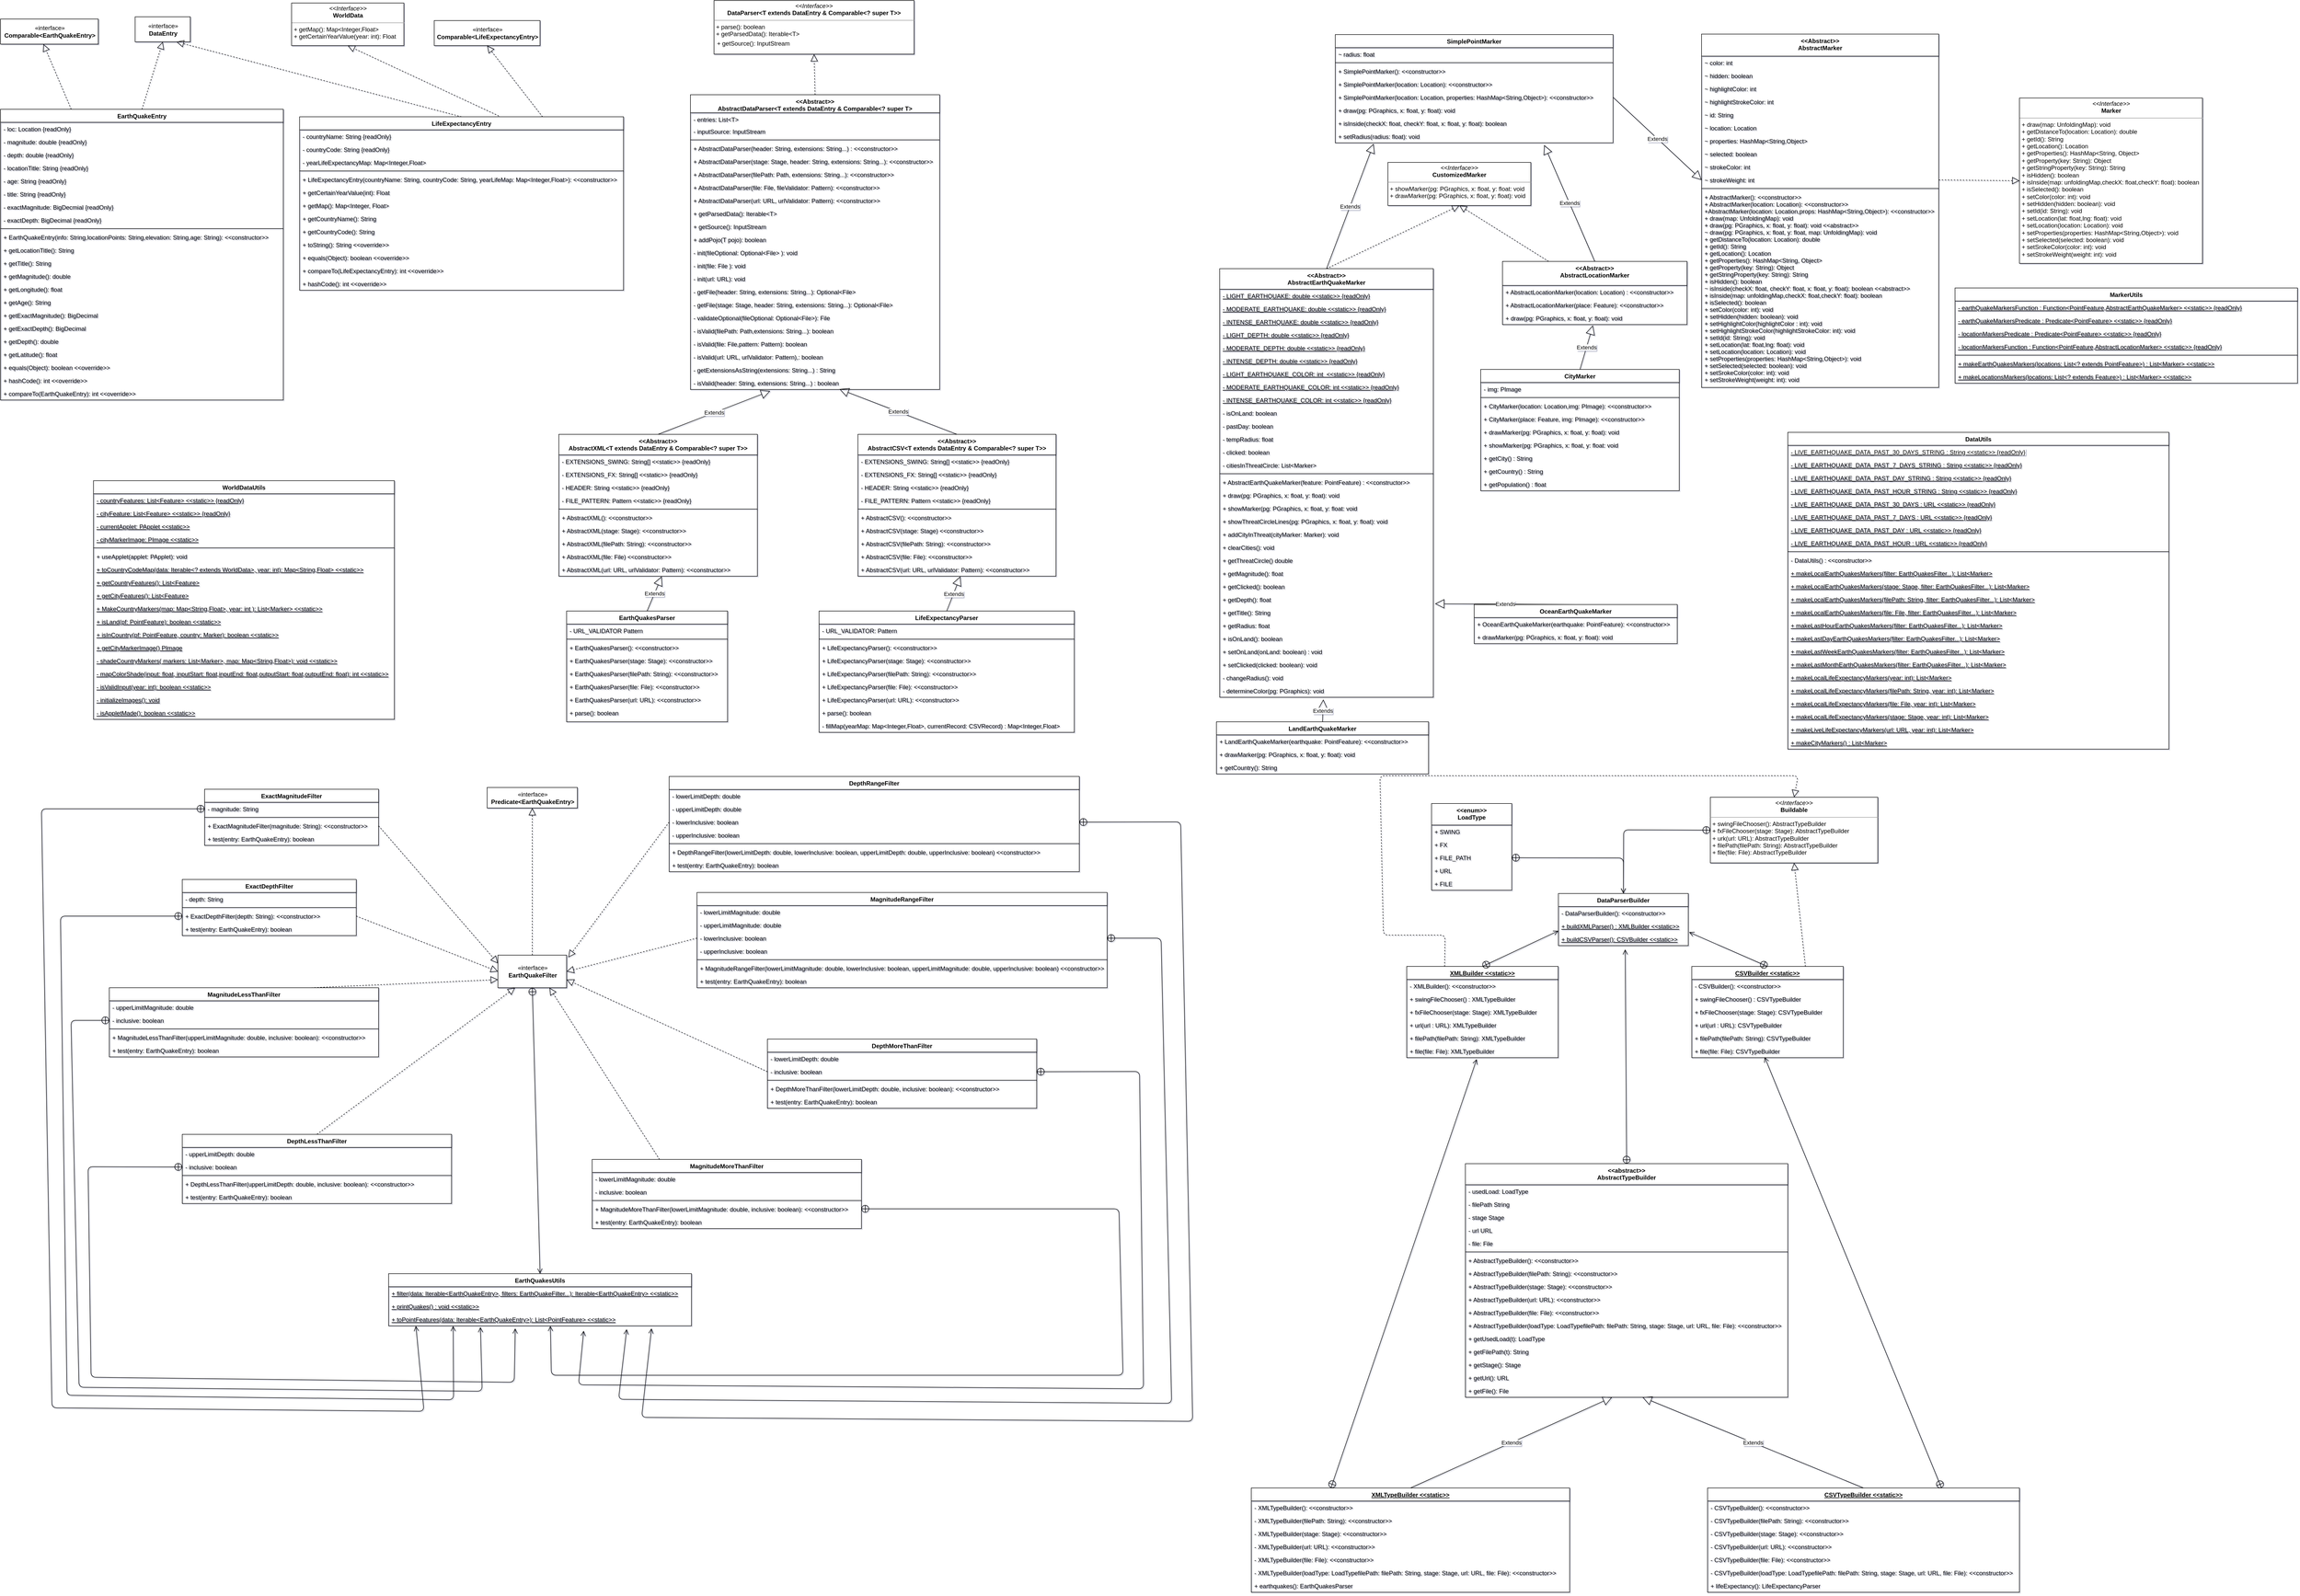 <mxfile version="10.9.5" type="device"><diagram id="C063qMtepZgdBDSwN0DS" name="Page-1"><mxGraphModel dx="1278" dy="619" grid="0" gridSize="10" guides="1" tooltips="1" connect="1" arrows="1" fold="1" page="1" pageScale="1" pageWidth="4681" pageHeight="3300" math="0" shadow="1"><root><mxCell id="0"/><mxCell id="1" parent="0"/><mxCell id="fRnOB-qxI8S974J6pmPB-11" value="«interface»&lt;br&gt;&lt;b&gt;DataEntry&lt;/b&gt;" style="html=1;" parent="1" vertex="1"><mxGeometry x="355.5" y="100.5" width="110" height="50" as="geometry"/></mxCell><mxCell id="fRnOB-qxI8S974J6pmPB-12" value="EarthQuakeEntry" style="swimlane;fontStyle=1;align=center;verticalAlign=top;childLayout=stackLayout;horizontal=1;startSize=26;horizontalStack=0;resizeParent=1;resizeParentMax=0;resizeLast=0;collapsible=1;marginBottom=0;" parent="1" vertex="1"><mxGeometry x="87" y="285" width="564" height="580" as="geometry"><mxRectangle x="24.5" y="251" width="119" height="26" as="alternateBounds"/></mxGeometry></mxCell><mxCell id="fRnOB-qxI8S974J6pmPB-13" value="- loc: Location {readOnly}" style="text;strokeColor=none;fillColor=none;align=left;verticalAlign=top;spacingLeft=4;spacingRight=4;overflow=hidden;rotatable=0;points=[[0,0.5],[1,0.5]];portConstraint=eastwest;" parent="fRnOB-qxI8S974J6pmPB-12" vertex="1"><mxGeometry y="26" width="564" height="26" as="geometry"/></mxCell><mxCell id="fRnOB-qxI8S974J6pmPB-16" value="- magnitude: double {readOnly}" style="text;strokeColor=none;fillColor=none;align=left;verticalAlign=top;spacingLeft=4;spacingRight=4;overflow=hidden;rotatable=0;points=[[0,0.5],[1,0.5]];portConstraint=eastwest;" parent="fRnOB-qxI8S974J6pmPB-12" vertex="1"><mxGeometry y="52" width="564" height="26" as="geometry"/></mxCell><mxCell id="fRnOB-qxI8S974J6pmPB-19" value="- depth: double {readOnly}" style="text;strokeColor=none;fillColor=none;align=left;verticalAlign=top;spacingLeft=4;spacingRight=4;overflow=hidden;rotatable=0;points=[[0,0.5],[1,0.5]];portConstraint=eastwest;" parent="fRnOB-qxI8S974J6pmPB-12" vertex="1"><mxGeometry y="78" width="564" height="26" as="geometry"/></mxCell><mxCell id="fRnOB-qxI8S974J6pmPB-20" value="- locationTitle: String {readOnly}" style="text;strokeColor=none;fillColor=none;align=left;verticalAlign=top;spacingLeft=4;spacingRight=4;overflow=hidden;rotatable=0;points=[[0,0.5],[1,0.5]];portConstraint=eastwest;" parent="fRnOB-qxI8S974J6pmPB-12" vertex="1"><mxGeometry y="104" width="564" height="26" as="geometry"/></mxCell><mxCell id="fRnOB-qxI8S974J6pmPB-21" value="- age: String {readOnly}" style="text;strokeColor=none;fillColor=none;align=left;verticalAlign=top;spacingLeft=4;spacingRight=4;overflow=hidden;rotatable=0;points=[[0,0.5],[1,0.5]];portConstraint=eastwest;" parent="fRnOB-qxI8S974J6pmPB-12" vertex="1"><mxGeometry y="130" width="564" height="26" as="geometry"/></mxCell><mxCell id="fRnOB-qxI8S974J6pmPB-22" value="- title: String {readOnly}" style="text;strokeColor=none;fillColor=none;align=left;verticalAlign=top;spacingLeft=4;spacingRight=4;overflow=hidden;rotatable=0;points=[[0,0.5],[1,0.5]];portConstraint=eastwest;" parent="fRnOB-qxI8S974J6pmPB-12" vertex="1"><mxGeometry y="156" width="564" height="26" as="geometry"/></mxCell><mxCell id="fRnOB-qxI8S974J6pmPB-23" value="- exactMagnitude: BigDecmial {readOnly}" style="text;strokeColor=none;fillColor=none;align=left;verticalAlign=top;spacingLeft=4;spacingRight=4;overflow=hidden;rotatable=0;points=[[0,0.5],[1,0.5]];portConstraint=eastwest;" parent="fRnOB-qxI8S974J6pmPB-12" vertex="1"><mxGeometry y="182" width="564" height="26" as="geometry"/></mxCell><mxCell id="fRnOB-qxI8S974J6pmPB-24" value="- exactDepth: BigDecimal {readOnly}" style="text;strokeColor=none;fillColor=none;align=left;verticalAlign=top;spacingLeft=4;spacingRight=4;overflow=hidden;rotatable=0;points=[[0,0.5],[1,0.5]];portConstraint=eastwest;" parent="fRnOB-qxI8S974J6pmPB-12" vertex="1"><mxGeometry y="208" width="564" height="26" as="geometry"/></mxCell><mxCell id="fRnOB-qxI8S974J6pmPB-14" value="" style="line;strokeWidth=1;fillColor=none;align=left;verticalAlign=middle;spacingTop=-1;spacingLeft=3;spacingRight=3;rotatable=0;labelPosition=right;points=[];portConstraint=eastwest;" parent="fRnOB-qxI8S974J6pmPB-12" vertex="1"><mxGeometry y="234" width="564" height="8" as="geometry"/></mxCell><mxCell id="fRnOB-qxI8S974J6pmPB-15" value="+ EarthQuakeEntry(info: String,locationPoints: String,elevation: String,age: String): &lt;&lt;constructor&gt;&gt;" style="text;strokeColor=none;fillColor=none;align=left;verticalAlign=top;spacingLeft=4;spacingRight=4;overflow=hidden;rotatable=0;points=[[0,0.5],[1,0.5]];portConstraint=eastwest;" parent="fRnOB-qxI8S974J6pmPB-12" vertex="1"><mxGeometry y="242" width="564" height="26" as="geometry"/></mxCell><mxCell id="fRnOB-qxI8S974J6pmPB-26" value="+ getLocationTitle(): String" style="text;strokeColor=none;fillColor=none;align=left;verticalAlign=top;spacingLeft=4;spacingRight=4;overflow=hidden;rotatable=0;points=[[0,0.5],[1,0.5]];portConstraint=eastwest;" parent="fRnOB-qxI8S974J6pmPB-12" vertex="1"><mxGeometry y="268" width="564" height="26" as="geometry"/></mxCell><mxCell id="fRnOB-qxI8S974J6pmPB-27" value="+ getTitle(): String" style="text;strokeColor=none;fillColor=none;align=left;verticalAlign=top;spacingLeft=4;spacingRight=4;overflow=hidden;rotatable=0;points=[[0,0.5],[1,0.5]];portConstraint=eastwest;" parent="fRnOB-qxI8S974J6pmPB-12" vertex="1"><mxGeometry y="294" width="564" height="26" as="geometry"/></mxCell><mxCell id="fRnOB-qxI8S974J6pmPB-29" value="+ getMagnitude(): double" style="text;strokeColor=none;fillColor=none;align=left;verticalAlign=top;spacingLeft=4;spacingRight=4;overflow=hidden;rotatable=0;points=[[0,0.5],[1,0.5]];portConstraint=eastwest;" parent="fRnOB-qxI8S974J6pmPB-12" vertex="1"><mxGeometry y="320" width="564" height="26" as="geometry"/></mxCell><mxCell id="fRnOB-qxI8S974J6pmPB-28" value="+ getLongitude(): float" style="text;strokeColor=none;fillColor=none;align=left;verticalAlign=top;spacingLeft=4;spacingRight=4;overflow=hidden;rotatable=0;points=[[0,0.5],[1,0.5]];portConstraint=eastwest;" parent="fRnOB-qxI8S974J6pmPB-12" vertex="1"><mxGeometry y="346" width="564" height="26" as="geometry"/></mxCell><mxCell id="fRnOB-qxI8S974J6pmPB-31" value="+ getAge(): String" style="text;strokeColor=none;fillColor=none;align=left;verticalAlign=top;spacingLeft=4;spacingRight=4;overflow=hidden;rotatable=0;points=[[0,0.5],[1,0.5]];portConstraint=eastwest;" parent="fRnOB-qxI8S974J6pmPB-12" vertex="1"><mxGeometry y="372" width="564" height="26" as="geometry"/></mxCell><mxCell id="fRnOB-qxI8S974J6pmPB-30" value="+ getExactMagnitude(): BigDecimal" style="text;strokeColor=none;fillColor=none;align=left;verticalAlign=top;spacingLeft=4;spacingRight=4;overflow=hidden;rotatable=0;points=[[0,0.5],[1,0.5]];portConstraint=eastwest;" parent="fRnOB-qxI8S974J6pmPB-12" vertex="1"><mxGeometry y="398" width="564" height="26" as="geometry"/></mxCell><mxCell id="fRnOB-qxI8S974J6pmPB-32" value="+ getExactDepth(): BigDecimal" style="text;strokeColor=none;fillColor=none;align=left;verticalAlign=top;spacingLeft=4;spacingRight=4;overflow=hidden;rotatable=0;points=[[0,0.5],[1,0.5]];portConstraint=eastwest;" parent="fRnOB-qxI8S974J6pmPB-12" vertex="1"><mxGeometry y="424" width="564" height="26" as="geometry"/></mxCell><mxCell id="fRnOB-qxI8S974J6pmPB-33" value="+ getDepth(): double" style="text;strokeColor=none;fillColor=none;align=left;verticalAlign=top;spacingLeft=4;spacingRight=4;overflow=hidden;rotatable=0;points=[[0,0.5],[1,0.5]];portConstraint=eastwest;" parent="fRnOB-qxI8S974J6pmPB-12" vertex="1"><mxGeometry y="450" width="564" height="26" as="geometry"/></mxCell><mxCell id="fRnOB-qxI8S974J6pmPB-34" value="+ getLatitude(): float" style="text;strokeColor=none;fillColor=none;align=left;verticalAlign=top;spacingLeft=4;spacingRight=4;overflow=hidden;rotatable=0;points=[[0,0.5],[1,0.5]];portConstraint=eastwest;" parent="fRnOB-qxI8S974J6pmPB-12" vertex="1"><mxGeometry y="476" width="564" height="26" as="geometry"/></mxCell><mxCell id="fRnOB-qxI8S974J6pmPB-36" value="+ equals(Object): boolean &lt;&lt;override&gt;&gt;" style="text;strokeColor=none;fillColor=none;align=left;verticalAlign=top;spacingLeft=4;spacingRight=4;overflow=hidden;rotatable=0;points=[[0,0.5],[1,0.5]];portConstraint=eastwest;" parent="fRnOB-qxI8S974J6pmPB-12" vertex="1"><mxGeometry y="502" width="564" height="26" as="geometry"/></mxCell><mxCell id="fRnOB-qxI8S974J6pmPB-35" value="+ hashCode(): int &lt;&lt;override&gt;&gt;" style="text;strokeColor=none;fillColor=none;align=left;verticalAlign=top;spacingLeft=4;spacingRight=4;overflow=hidden;rotatable=0;points=[[0,0.5],[1,0.5]];portConstraint=eastwest;" parent="fRnOB-qxI8S974J6pmPB-12" vertex="1"><mxGeometry y="528" width="564" height="26" as="geometry"/></mxCell><mxCell id="fRnOB-qxI8S974J6pmPB-37" value="+ compareTo(EarthQuakeEntry): int &lt;&lt;override&gt;&gt;" style="text;strokeColor=none;fillColor=none;align=left;verticalAlign=top;spacingLeft=4;spacingRight=4;overflow=hidden;rotatable=0;points=[[0,0.5],[1,0.5]];portConstraint=eastwest;" parent="fRnOB-qxI8S974J6pmPB-12" vertex="1"><mxGeometry y="554" width="564" height="26" as="geometry"/></mxCell><mxCell id="fRnOB-qxI8S974J6pmPB-38" value="«interface»&lt;br&gt;&lt;b&gt;Comparable&amp;lt;EarthQuakeEntry&amp;gt;&lt;/b&gt;" style="html=1;" parent="1" vertex="1"><mxGeometry x="87" y="105" width="195" height="50" as="geometry"/></mxCell><mxCell id="fRnOB-qxI8S974J6pmPB-39" value="" style="endArrow=block;dashed=1;endFill=0;endSize=12;html=1;entryX=0.439;entryY=1;entryDx=0;entryDy=0;entryPerimeter=0;exitX=0.25;exitY=0;exitDx=0;exitDy=0;" parent="1" source="fRnOB-qxI8S974J6pmPB-12" target="fRnOB-qxI8S974J6pmPB-38" edge="1"><mxGeometry width="160" relative="1" as="geometry"><mxPoint x="155.5" y="282.5" as="sourcePoint"/><mxPoint x="289.5" y="323.5" as="targetPoint"/></mxGeometry></mxCell><mxCell id="fRnOB-qxI8S974J6pmPB-40" value="" style="endArrow=block;dashed=1;endFill=0;endSize=12;html=1;entryX=0.5;entryY=1;entryDx=0;entryDy=0;exitX=0.5;exitY=0;exitDx=0;exitDy=0;" parent="1" source="fRnOB-qxI8S974J6pmPB-12" target="fRnOB-qxI8S974J6pmPB-11" edge="1"><mxGeometry width="160" relative="1" as="geometry"><mxPoint x="129.5" y="324.5" as="sourcePoint"/><mxPoint x="289.5" y="324.5" as="targetPoint"/></mxGeometry></mxCell><mxCell id="fRnOB-qxI8S974J6pmPB-55" value="" style="endArrow=block;dashed=1;endFill=0;endSize=12;html=1;entryX=0.75;entryY=1;entryDx=0;entryDy=0;exitX=0.5;exitY=0;exitDx=0;exitDy=0;" parent="1" source="fRnOB-qxI8S974J6pmPB-56" target="fRnOB-qxI8S974J6pmPB-11" edge="1"><mxGeometry width="160" relative="1" as="geometry"><mxPoint x="557.667" y="284.5" as="sourcePoint"/><mxPoint x="248.5" y="331.5" as="targetPoint"/></mxGeometry></mxCell><mxCell id="fRnOB-qxI8S974J6pmPB-56" value="LifeExpectancyEntry" style="swimlane;fontStyle=1;align=center;verticalAlign=top;childLayout=stackLayout;horizontal=1;startSize=26;horizontalStack=0;resizeParent=1;resizeParentMax=0;resizeLast=0;collapsible=1;marginBottom=0;strokeColor=#000000;" parent="1" vertex="1"><mxGeometry x="683.5" y="300" width="646" height="346" as="geometry"><mxRectangle x="467.5" y="251" width="137" height="26" as="alternateBounds"/></mxGeometry></mxCell><mxCell id="fRnOB-qxI8S974J6pmPB-57" value="- countryName: String {readOnly}" style="text;strokeColor=none;fillColor=none;align=left;verticalAlign=top;spacingLeft=4;spacingRight=4;overflow=hidden;rotatable=0;points=[[0,0.5],[1,0.5]];portConstraint=eastwest;" parent="fRnOB-qxI8S974J6pmPB-56" vertex="1"><mxGeometry y="26" width="646" height="26" as="geometry"/></mxCell><mxCell id="fRnOB-qxI8S974J6pmPB-62" value="- countryCode: String {readOnly}" style="text;strokeColor=none;fillColor=none;align=left;verticalAlign=top;spacingLeft=4;spacingRight=4;overflow=hidden;rotatable=0;points=[[0,0.5],[1,0.5]];portConstraint=eastwest;" parent="fRnOB-qxI8S974J6pmPB-56" vertex="1"><mxGeometry y="52" width="646" height="26" as="geometry"/></mxCell><mxCell id="fRnOB-qxI8S974J6pmPB-63" value="- yearLifeExpectancyMap: Map&lt;Integer,Float&gt;" style="text;strokeColor=none;fillColor=none;align=left;verticalAlign=top;spacingLeft=4;spacingRight=4;overflow=hidden;rotatable=0;points=[[0,0.5],[1,0.5]];portConstraint=eastwest;" parent="fRnOB-qxI8S974J6pmPB-56" vertex="1"><mxGeometry y="78" width="646" height="26" as="geometry"/></mxCell><mxCell id="fRnOB-qxI8S974J6pmPB-58" value="" style="line;strokeWidth=1;fillColor=none;align=left;verticalAlign=middle;spacingTop=-1;spacingLeft=3;spacingRight=3;rotatable=0;labelPosition=right;points=[];portConstraint=eastwest;" parent="fRnOB-qxI8S974J6pmPB-56" vertex="1"><mxGeometry y="104" width="646" height="8" as="geometry"/></mxCell><mxCell id="fRnOB-qxI8S974J6pmPB-64" value="+ LifeExpectancyEntry(countryName: String, countryCode: String, yearLifeMap: Map&lt;Integer,Float&gt;): &lt;&lt;constructor&gt;&gt;" style="text;strokeColor=none;fillColor=none;align=left;verticalAlign=top;spacingLeft=4;spacingRight=4;overflow=hidden;rotatable=0;points=[[0,0.5],[1,0.5]];portConstraint=eastwest;" parent="fRnOB-qxI8S974J6pmPB-56" vertex="1"><mxGeometry y="112" width="646" height="26" as="geometry"/></mxCell><mxCell id="fRnOB-qxI8S974J6pmPB-68" value="+ getCertainYearValue(int): Float" style="text;strokeColor=none;fillColor=none;align=left;verticalAlign=top;spacingLeft=4;spacingRight=4;overflow=hidden;rotatable=0;points=[[0,0.5],[1,0.5]];portConstraint=eastwest;" parent="fRnOB-qxI8S974J6pmPB-56" vertex="1"><mxGeometry y="138" width="646" height="26" as="geometry"/></mxCell><mxCell id="fRnOB-qxI8S974J6pmPB-67" value="+ getMap(): Map&lt;Integer, Float&gt;" style="text;strokeColor=none;fillColor=none;align=left;verticalAlign=top;spacingLeft=4;spacingRight=4;overflow=hidden;rotatable=0;points=[[0,0.5],[1,0.5]];portConstraint=eastwest;" parent="fRnOB-qxI8S974J6pmPB-56" vertex="1"><mxGeometry y="164" width="646" height="26" as="geometry"/></mxCell><mxCell id="fRnOB-qxI8S974J6pmPB-66" value="+ getCountryName(): String" style="text;strokeColor=none;fillColor=none;align=left;verticalAlign=top;spacingLeft=4;spacingRight=4;overflow=hidden;rotatable=0;points=[[0,0.5],[1,0.5]];portConstraint=eastwest;" parent="fRnOB-qxI8S974J6pmPB-56" vertex="1"><mxGeometry y="190" width="646" height="26" as="geometry"/></mxCell><mxCell id="fRnOB-qxI8S974J6pmPB-65" value="+ getCountryCode(): String" style="text;strokeColor=none;fillColor=none;align=left;verticalAlign=top;spacingLeft=4;spacingRight=4;overflow=hidden;rotatable=0;points=[[0,0.5],[1,0.5]];portConstraint=eastwest;" parent="fRnOB-qxI8S974J6pmPB-56" vertex="1"><mxGeometry y="216" width="646" height="26" as="geometry"/></mxCell><mxCell id="fRnOB-qxI8S974J6pmPB-72" value="+ toString(): String &lt;&lt;override&gt;&gt;" style="text;strokeColor=none;fillColor=none;align=left;verticalAlign=top;spacingLeft=4;spacingRight=4;overflow=hidden;rotatable=0;points=[[0,0.5],[1,0.5]];portConstraint=eastwest;" parent="fRnOB-qxI8S974J6pmPB-56" vertex="1"><mxGeometry y="242" width="646" height="26" as="geometry"/></mxCell><mxCell id="fRnOB-qxI8S974J6pmPB-69" value="+ equals(Object): boolean &lt;&lt;override&gt;&gt;" style="text;strokeColor=none;fillColor=none;align=left;verticalAlign=top;spacingLeft=4;spacingRight=4;overflow=hidden;rotatable=0;points=[[0,0.5],[1,0.5]];portConstraint=eastwest;" parent="fRnOB-qxI8S974J6pmPB-56" vertex="1"><mxGeometry y="268" width="646" height="26" as="geometry"/></mxCell><mxCell id="fRnOB-qxI8S974J6pmPB-71" value="+ compareTo(LifeExpectancyEntry): int &lt;&lt;override&gt;&gt;" style="text;strokeColor=none;fillColor=none;align=left;verticalAlign=top;spacingLeft=4;spacingRight=4;overflow=hidden;rotatable=0;points=[[0,0.5],[1,0.5]];portConstraint=eastwest;" parent="fRnOB-qxI8S974J6pmPB-56" vertex="1"><mxGeometry y="294" width="646" height="26" as="geometry"/></mxCell><mxCell id="fRnOB-qxI8S974J6pmPB-70" value="+ hashCode(): int &lt;&lt;override&gt;&gt;" style="text;strokeColor=none;fillColor=none;align=left;verticalAlign=top;spacingLeft=4;spacingRight=4;overflow=hidden;rotatable=0;points=[[0,0.5],[1,0.5]];portConstraint=eastwest;" parent="fRnOB-qxI8S974J6pmPB-56" vertex="1"><mxGeometry y="320" width="646" height="26" as="geometry"/></mxCell><mxCell id="fRnOB-qxI8S974J6pmPB-73" value="«interface»&lt;br&gt;&lt;b&gt;Comparable&amp;lt;LifeExpectancyEntry&amp;gt;&lt;/b&gt;" style="html=1;" parent="1" vertex="1"><mxGeometry x="952" y="108" width="211" height="50" as="geometry"/></mxCell><mxCell id="fRnOB-qxI8S974J6pmPB-74" value="" style="endArrow=block;dashed=1;endFill=0;endSize=12;html=1;entryX=0.5;entryY=1;entryDx=0;entryDy=0;exitX=0.75;exitY=0;exitDx=0;exitDy=0;" parent="1" source="fRnOB-qxI8S974J6pmPB-56" target="fRnOB-qxI8S974J6pmPB-73" edge="1"><mxGeometry width="160" relative="1" as="geometry"><mxPoint x="88.5" y="653.5" as="sourcePoint"/><mxPoint x="248.5" y="653.5" as="targetPoint"/></mxGeometry></mxCell><mxCell id="fRnOB-qxI8S974J6pmPB-115" value="&lt;p style=&quot;margin: 0px ; margin-top: 4px ; text-align: center&quot;&gt;&lt;i&gt;&amp;lt;&amp;lt;Interface&amp;gt;&amp;gt;&lt;/i&gt;&lt;br&gt;&lt;b&gt;DataParser&amp;lt;T extends DataEntry &amp;amp; Comparable&amp;lt;? super T&amp;gt;&amp;gt;&lt;/b&gt;&lt;/p&gt;&lt;hr size=&quot;1&quot;&gt;&lt;p style=&quot;margin: 0px ; margin-left: 4px&quot;&gt;&lt;/p&gt;&lt;p style=&quot;margin: 0px ; margin-left: 4px&quot;&gt;+ parse(): boolean&lt;br&gt;+ getParsedData(): Iterable&amp;lt;T&amp;gt;&lt;/p&gt;" style="verticalAlign=top;align=left;overflow=fill;fontSize=12;fontFamily=Helvetica;html=1;strokeColor=#000000;" parent="1" vertex="1"><mxGeometry x="1510" y="68" width="399" height="107" as="geometry"/></mxCell><mxCell id="fRnOB-qxI8S974J6pmPB-116" value="&lt;&lt;Abstract&gt;&gt;&#10;AbstractDataParser&lt;T extends DataEntry &amp; Comparable&lt;? super T&gt;" style="swimlane;fontStyle=1;align=center;verticalAlign=top;childLayout=stackLayout;horizontal=1;startSize=36;horizontalStack=0;resizeParent=1;resizeParentMax=0;resizeLast=0;collapsible=1;marginBottom=0;strokeColor=#000000;" parent="1" vertex="1"><mxGeometry x="1463" y="256" width="497" height="588" as="geometry"/></mxCell><mxCell id="fRnOB-qxI8S974J6pmPB-117" value="- entries: List&lt;T&gt;" style="text;strokeColor=none;fillColor=none;align=left;verticalAlign=top;spacingLeft=4;spacingRight=4;overflow=hidden;rotatable=0;points=[[0,0.5],[1,0.5]];portConstraint=eastwest;" parent="fRnOB-qxI8S974J6pmPB-116" vertex="1"><mxGeometry y="36" width="497" height="24" as="geometry"/></mxCell><mxCell id="fRnOB-qxI8S974J6pmPB-141" value="- inputSource: InputStream" style="text;strokeColor=none;fillColor=none;align=left;verticalAlign=top;spacingLeft=4;spacingRight=4;overflow=hidden;rotatable=0;points=[[0,0.5],[1,0.5]];portConstraint=eastwest;" parent="fRnOB-qxI8S974J6pmPB-116" vertex="1"><mxGeometry y="60" width="497" height="26" as="geometry"/></mxCell><mxCell id="fRnOB-qxI8S974J6pmPB-118" value="" style="line;strokeWidth=1;fillColor=none;align=left;verticalAlign=middle;spacingTop=-1;spacingLeft=3;spacingRight=3;rotatable=0;labelPosition=right;points=[];portConstraint=eastwest;" parent="fRnOB-qxI8S974J6pmPB-116" vertex="1"><mxGeometry y="86" width="497" height="8" as="geometry"/></mxCell><mxCell id="fRnOB-qxI8S974J6pmPB-119" value="+ AbstractDataParser(header: String, extensions: String...) : &lt;&lt;constructor&gt;&gt;" style="text;strokeColor=none;fillColor=none;align=left;verticalAlign=top;spacingLeft=4;spacingRight=4;overflow=hidden;rotatable=0;points=[[0,0.5],[1,0.5]];portConstraint=eastwest;" parent="fRnOB-qxI8S974J6pmPB-116" vertex="1"><mxGeometry y="94" width="497" height="26" as="geometry"/></mxCell><mxCell id="fRnOB-qxI8S974J6pmPB-120" value="+ AbstractDataParser(stage: Stage, header: String, extensions: String...): &lt;&lt;constructor&gt;&gt;" style="text;strokeColor=none;fillColor=none;align=left;verticalAlign=top;spacingLeft=4;spacingRight=4;overflow=hidden;rotatable=0;points=[[0,0.5],[1,0.5]];portConstraint=eastwest;" parent="fRnOB-qxI8S974J6pmPB-116" vertex="1"><mxGeometry y="120" width="497" height="26" as="geometry"/></mxCell><mxCell id="fRnOB-qxI8S974J6pmPB-147" value="+ AbstractDataParser(filePath: Path, extensions: String...): &lt;&lt;constructor&gt;&gt;" style="text;strokeColor=none;fillColor=none;align=left;verticalAlign=top;spacingLeft=4;spacingRight=4;overflow=hidden;rotatable=0;points=[[0,0.5],[1,0.5]];portConstraint=eastwest;" parent="fRnOB-qxI8S974J6pmPB-116" vertex="1"><mxGeometry y="146" width="497" height="26" as="geometry"/></mxCell><mxCell id="fRnOB-qxI8S974J6pmPB-121" value="+ AbstractDataParser(file: File, fileValidator: Pattern): &lt;&lt;constructor&gt;&gt;" style="text;strokeColor=none;fillColor=none;align=left;verticalAlign=top;spacingLeft=4;spacingRight=4;overflow=hidden;rotatable=0;points=[[0,0.5],[1,0.5]];portConstraint=eastwest;" parent="fRnOB-qxI8S974J6pmPB-116" vertex="1"><mxGeometry y="172" width="497" height="26" as="geometry"/></mxCell><mxCell id="fRnOB-qxI8S974J6pmPB-122" value="+ AbstractDataParser(url: URL, urlValidator: Pattern): &lt;&lt;constructor&gt;&gt;" style="text;strokeColor=none;fillColor=none;align=left;verticalAlign=top;spacingLeft=4;spacingRight=4;overflow=hidden;rotatable=0;points=[[0,0.5],[1,0.5]];portConstraint=eastwest;" parent="fRnOB-qxI8S974J6pmPB-116" vertex="1"><mxGeometry y="198" width="497" height="26" as="geometry"/></mxCell><mxCell id="fRnOB-qxI8S974J6pmPB-156" value="+ getParsedData(): Iterable&lt;T&gt;" style="text;strokeColor=none;fillColor=none;align=left;verticalAlign=top;spacingLeft=4;spacingRight=4;overflow=hidden;rotatable=0;points=[[0,0.5],[1,0.5]];portConstraint=eastwest;" parent="fRnOB-qxI8S974J6pmPB-116" vertex="1"><mxGeometry y="224" width="497" height="26" as="geometry"/></mxCell><mxCell id="fRnOB-qxI8S974J6pmPB-157" value="+ getSource(): InputStream" style="text;strokeColor=none;fillColor=none;align=left;verticalAlign=top;spacingLeft=4;spacingRight=4;overflow=hidden;rotatable=0;points=[[0,0.5],[1,0.5]];portConstraint=eastwest;" parent="fRnOB-qxI8S974J6pmPB-116" vertex="1"><mxGeometry y="250" width="497" height="26" as="geometry"/></mxCell><mxCell id="QMJxk-AQzK--CKBPPwm9-7" value="+ addPojo(T pojo): boolean" style="text;strokeColor=none;fillColor=none;align=left;verticalAlign=top;spacingLeft=4;spacingRight=4;overflow=hidden;rotatable=0;points=[[0,0.5],[1,0.5]];portConstraint=eastwest;" parent="fRnOB-qxI8S974J6pmPB-116" vertex="1"><mxGeometry y="276" width="497" height="26" as="geometry"/></mxCell><mxCell id="QMJxk-AQzK--CKBPPwm9-4" value="- init(fileOptional: Optional&lt;File&gt; ): void" style="text;strokeColor=none;fillColor=none;align=left;verticalAlign=top;spacingLeft=4;spacingRight=4;overflow=hidden;rotatable=0;points=[[0,0.5],[1,0.5]];portConstraint=eastwest;" parent="fRnOB-qxI8S974J6pmPB-116" vertex="1"><mxGeometry y="302" width="497" height="26" as="geometry"/></mxCell><mxCell id="QMJxk-AQzK--CKBPPwm9-5" value="- init(file: File ): void" style="text;strokeColor=none;fillColor=none;align=left;verticalAlign=top;spacingLeft=4;spacingRight=4;overflow=hidden;rotatable=0;points=[[0,0.5],[1,0.5]];portConstraint=eastwest;" parent="fRnOB-qxI8S974J6pmPB-116" vertex="1"><mxGeometry y="328" width="497" height="26" as="geometry"/></mxCell><mxCell id="QMJxk-AQzK--CKBPPwm9-6" value="- init(url: URL): void" style="text;strokeColor=none;fillColor=none;align=left;verticalAlign=top;spacingLeft=4;spacingRight=4;overflow=hidden;rotatable=0;points=[[0,0.5],[1,0.5]];portConstraint=eastwest;" parent="fRnOB-qxI8S974J6pmPB-116" vertex="1"><mxGeometry y="354" width="497" height="26" as="geometry"/></mxCell><mxCell id="fRnOB-qxI8S974J6pmPB-142" value="- getFile(header: String, extensions: String...): Optional&lt;File&gt;" style="text;strokeColor=none;fillColor=none;align=left;verticalAlign=top;spacingLeft=4;spacingRight=4;overflow=hidden;rotatable=0;points=[[0,0.5],[1,0.5]];portConstraint=eastwest;" parent="fRnOB-qxI8S974J6pmPB-116" vertex="1"><mxGeometry y="380" width="497" height="26" as="geometry"/></mxCell><mxCell id="fRnOB-qxI8S974J6pmPB-143" value="- getFile(stage: Stage, header: String, extensions: String...): Optional&lt;File&gt;" style="text;strokeColor=none;fillColor=none;align=left;verticalAlign=top;spacingLeft=4;spacingRight=4;overflow=hidden;rotatable=0;points=[[0,0.5],[1,0.5]];portConstraint=eastwest;" parent="fRnOB-qxI8S974J6pmPB-116" vertex="1"><mxGeometry y="406" width="497" height="26" as="geometry"/></mxCell><mxCell id="QMJxk-AQzK--CKBPPwm9-3" value="- validateOptional(fileOptional: Optional&lt;File&gt;): File" style="text;strokeColor=none;fillColor=none;align=left;verticalAlign=top;spacingLeft=4;spacingRight=4;overflow=hidden;rotatable=0;points=[[0,0.5],[1,0.5]];portConstraint=eastwest;" parent="fRnOB-qxI8S974J6pmPB-116" vertex="1"><mxGeometry y="432" width="497" height="26" as="geometry"/></mxCell><mxCell id="fRnOB-qxI8S974J6pmPB-144" value="- isValid(filePath: Path,extensions: String...): boolean" style="text;strokeColor=none;fillColor=none;align=left;verticalAlign=top;spacingLeft=4;spacingRight=4;overflow=hidden;rotatable=0;points=[[0,0.5],[1,0.5]];portConstraint=eastwest;" parent="fRnOB-qxI8S974J6pmPB-116" vertex="1"><mxGeometry y="458" width="497" height="26" as="geometry"/></mxCell><mxCell id="fRnOB-qxI8S974J6pmPB-145" value="- isValid(file: File,pattern: Pattern): boolean" style="text;strokeColor=none;fillColor=none;align=left;verticalAlign=top;spacingLeft=4;spacingRight=4;overflow=hidden;rotatable=0;points=[[0,0.5],[1,0.5]];portConstraint=eastwest;" parent="fRnOB-qxI8S974J6pmPB-116" vertex="1"><mxGeometry y="484" width="497" height="26" as="geometry"/></mxCell><mxCell id="fRnOB-qxI8S974J6pmPB-146" value="- isValid(url: URL, urlValidator: Pattern),: boolean" style="text;strokeColor=none;fillColor=none;align=left;verticalAlign=top;spacingLeft=4;spacingRight=4;overflow=hidden;rotatable=0;points=[[0,0.5],[1,0.5]];portConstraint=eastwest;" parent="fRnOB-qxI8S974J6pmPB-116" vertex="1"><mxGeometry y="510" width="497" height="26" as="geometry"/></mxCell><mxCell id="QMJxk-AQzK--CKBPPwm9-2" value="- getExtensionsAsString(extensions: String...) : String" style="text;strokeColor=none;fillColor=none;align=left;verticalAlign=top;spacingLeft=4;spacingRight=4;overflow=hidden;rotatable=0;points=[[0,0.5],[1,0.5]];portConstraint=eastwest;" parent="fRnOB-qxI8S974J6pmPB-116" vertex="1"><mxGeometry y="536" width="497" height="26" as="geometry"/></mxCell><mxCell id="QMJxk-AQzK--CKBPPwm9-1" value="- isValid(header: String, extensions: String...) : boolean" style="text;strokeColor=none;fillColor=none;align=left;verticalAlign=top;spacingLeft=4;spacingRight=4;overflow=hidden;rotatable=0;points=[[0,0.5],[1,0.5]];portConstraint=eastwest;" parent="fRnOB-qxI8S974J6pmPB-116" vertex="1"><mxGeometry y="562" width="497" height="26" as="geometry"/></mxCell><mxCell id="fRnOB-qxI8S974J6pmPB-124" value="" style="endArrow=block;dashed=1;endFill=0;endSize=12;html=1;entryX=0.5;entryY=1;entryDx=0;entryDy=0;exitX=0.5;exitY=0;exitDx=0;exitDy=0;" parent="1" source="fRnOB-qxI8S974J6pmPB-116" target="fRnOB-qxI8S974J6pmPB-115" edge="1"><mxGeometry width="160" relative="1" as="geometry"><mxPoint x="1665" y="215.5" as="sourcePoint"/><mxPoint x="1825" y="215.5" as="targetPoint"/></mxGeometry></mxCell><mxCell id="fRnOB-qxI8S974J6pmPB-125" value="&lt;&lt;Abstract&gt;&gt;&#10;AbstractXML&lt;T extends DataEntry &amp; Comparable&lt;? super T&gt;&gt;" style="swimlane;fontStyle=1;align=center;verticalAlign=top;childLayout=stackLayout;horizontal=1;startSize=41;horizontalStack=0;resizeParent=1;resizeParentMax=0;resizeLast=0;collapsible=1;marginBottom=0;strokeColor=#000000;" parent="1" vertex="1"><mxGeometry x="1200.5" y="933.5" width="396" height="283" as="geometry"/></mxCell><mxCell id="QMJxk-AQzK--CKBPPwm9-9" value="- EXTENSIONS_SWING: String[] &lt;&lt;static&gt;&gt; {readOnly}" style="text;strokeColor=none;fillColor=none;align=left;verticalAlign=top;spacingLeft=4;spacingRight=4;overflow=hidden;rotatable=0;points=[[0,0.5],[1,0.5]];portConstraint=eastwest;" parent="fRnOB-qxI8S974J6pmPB-125" vertex="1"><mxGeometry y="41" width="396" height="26" as="geometry"/></mxCell><mxCell id="QMJxk-AQzK--CKBPPwm9-10" value="- EXTENSIONS_FX: String[] &lt;&lt;static&gt;&gt; {readOnly}" style="text;strokeColor=none;fillColor=none;align=left;verticalAlign=top;spacingLeft=4;spacingRight=4;overflow=hidden;rotatable=0;points=[[0,0.5],[1,0.5]];portConstraint=eastwest;" parent="fRnOB-qxI8S974J6pmPB-125" vertex="1"><mxGeometry y="67" width="396" height="26" as="geometry"/></mxCell><mxCell id="QMJxk-AQzK--CKBPPwm9-11" value="- HEADER: String &lt;&lt;static&gt;&gt; {readOnly}" style="text;strokeColor=none;fillColor=none;align=left;verticalAlign=top;spacingLeft=4;spacingRight=4;overflow=hidden;rotatable=0;points=[[0,0.5],[1,0.5]];portConstraint=eastwest;" parent="fRnOB-qxI8S974J6pmPB-125" vertex="1"><mxGeometry y="93" width="396" height="26" as="geometry"/></mxCell><mxCell id="QMJxk-AQzK--CKBPPwm9-12" value="- FILE_PATTERN: Pattern &lt;&lt;static&gt;&gt; {readOnly}" style="text;strokeColor=none;fillColor=none;align=left;verticalAlign=top;spacingLeft=4;spacingRight=4;overflow=hidden;rotatable=0;points=[[0,0.5],[1,0.5]];portConstraint=eastwest;" parent="fRnOB-qxI8S974J6pmPB-125" vertex="1"><mxGeometry y="119" width="396" height="26" as="geometry"/></mxCell><mxCell id="QMJxk-AQzK--CKBPPwm9-8" value="" style="line;strokeWidth=1;fillColor=none;align=left;verticalAlign=middle;spacingTop=-1;spacingLeft=3;spacingRight=3;rotatable=0;labelPosition=right;points=[];portConstraint=eastwest;" parent="fRnOB-qxI8S974J6pmPB-125" vertex="1"><mxGeometry y="145" width="396" height="8" as="geometry"/></mxCell><mxCell id="fRnOB-qxI8S974J6pmPB-128" value="+ AbstractXML(): &lt;&lt;constructor&gt;&gt;" style="text;strokeColor=none;fillColor=none;align=left;verticalAlign=top;spacingLeft=4;spacingRight=4;overflow=hidden;rotatable=0;points=[[0,0.5],[1,0.5]];portConstraint=eastwest;" parent="fRnOB-qxI8S974J6pmPB-125" vertex="1"><mxGeometry y="153" width="396" height="26" as="geometry"/></mxCell><mxCell id="fRnOB-qxI8S974J6pmPB-129" value="+ AbstractXML(stage: Stage): &lt;&lt;constructor&gt;&gt;" style="text;strokeColor=none;fillColor=none;align=left;verticalAlign=top;spacingLeft=4;spacingRight=4;overflow=hidden;rotatable=0;points=[[0,0.5],[1,0.5]];portConstraint=eastwest;" parent="fRnOB-qxI8S974J6pmPB-125" vertex="1"><mxGeometry y="179" width="396" height="26" as="geometry"/></mxCell><mxCell id="fRnOB-qxI8S974J6pmPB-148" value="+ AbstractXML(filePath: String): &lt;&lt;constructor&gt;&gt;" style="text;strokeColor=none;fillColor=none;align=left;verticalAlign=top;spacingLeft=4;spacingRight=4;overflow=hidden;rotatable=0;points=[[0,0.5],[1,0.5]];portConstraint=eastwest;" parent="fRnOB-qxI8S974J6pmPB-125" vertex="1"><mxGeometry y="205" width="396" height="26" as="geometry"/></mxCell><mxCell id="fRnOB-qxI8S974J6pmPB-130" value="+ AbstractXML(file: File) &lt;&lt;constructor&gt;&gt;" style="text;strokeColor=none;fillColor=none;align=left;verticalAlign=top;spacingLeft=4;spacingRight=4;overflow=hidden;rotatable=0;points=[[0,0.5],[1,0.5]];portConstraint=eastwest;" parent="fRnOB-qxI8S974J6pmPB-125" vertex="1"><mxGeometry y="231" width="396" height="26" as="geometry"/></mxCell><mxCell id="fRnOB-qxI8S974J6pmPB-131" value="+ AbstractXML(url: URL, urlValidator: Pattern): &lt;&lt;constructor&gt;&gt;" style="text;strokeColor=none;fillColor=none;align=left;verticalAlign=top;spacingLeft=4;spacingRight=4;overflow=hidden;rotatable=0;points=[[0,0.5],[1,0.5]];portConstraint=eastwest;" parent="fRnOB-qxI8S974J6pmPB-125" vertex="1"><mxGeometry y="257" width="396" height="26" as="geometry"/></mxCell><mxCell id="fRnOB-qxI8S974J6pmPB-132" value="Extends" style="endArrow=block;endSize=16;endFill=0;html=1;exitX=0.5;exitY=0;exitDx=0;exitDy=0;entryX=0.32;entryY=1.117;entryDx=0;entryDy=0;entryPerimeter=0;" parent="1" source="fRnOB-qxI8S974J6pmPB-125" target="QMJxk-AQzK--CKBPPwm9-1" edge="1"><mxGeometry width="160" relative="1" as="geometry"><mxPoint x="1401.5" y="604.5" as="sourcePoint"/><mxPoint x="1555.5" y="738.5" as="targetPoint"/></mxGeometry></mxCell><mxCell id="fRnOB-qxI8S974J6pmPB-133" value="&lt;&lt;Abstract&gt;&gt;&#10;AbstractCSV&lt;T extends DataEntry &amp; Comparable&lt;? super T&gt;&gt;" style="swimlane;fontStyle=1;align=center;verticalAlign=top;childLayout=stackLayout;horizontal=1;startSize=41;horizontalStack=0;resizeParent=1;resizeParentMax=0;resizeLast=0;collapsible=1;marginBottom=0;strokeColor=#000000;" parent="1" vertex="1"><mxGeometry x="1797" y="933.5" width="395" height="283" as="geometry"/></mxCell><mxCell id="QMJxk-AQzK--CKBPPwm9-13" value="- EXTENSIONS_SWING: String[] &lt;&lt;static&gt;&gt; {readOnly}" style="text;strokeColor=none;fillColor=none;align=left;verticalAlign=top;spacingLeft=4;spacingRight=4;overflow=hidden;rotatable=0;points=[[0,0.5],[1,0.5]];portConstraint=eastwest;" parent="fRnOB-qxI8S974J6pmPB-133" vertex="1"><mxGeometry y="41" width="395" height="26" as="geometry"/></mxCell><mxCell id="QMJxk-AQzK--CKBPPwm9-14" value="- EXTENSIONS_FX: String[] &lt;&lt;static&gt;&gt; {readOnly}" style="text;strokeColor=none;fillColor=none;align=left;verticalAlign=top;spacingLeft=4;spacingRight=4;overflow=hidden;rotatable=0;points=[[0,0.5],[1,0.5]];portConstraint=eastwest;" parent="fRnOB-qxI8S974J6pmPB-133" vertex="1"><mxGeometry y="67" width="395" height="26" as="geometry"/></mxCell><mxCell id="QMJxk-AQzK--CKBPPwm9-15" value="- HEADER: String &lt;&lt;static&gt;&gt; {readOnly}" style="text;strokeColor=none;fillColor=none;align=left;verticalAlign=top;spacingLeft=4;spacingRight=4;overflow=hidden;rotatable=0;points=[[0,0.5],[1,0.5]];portConstraint=eastwest;" parent="fRnOB-qxI8S974J6pmPB-133" vertex="1"><mxGeometry y="93" width="395" height="26" as="geometry"/></mxCell><mxCell id="QMJxk-AQzK--CKBPPwm9-16" value="- FILE_PATTERN: Pattern &lt;&lt;static&gt;&gt; {readOnly}" style="text;strokeColor=none;fillColor=none;align=left;verticalAlign=top;spacingLeft=4;spacingRight=4;overflow=hidden;rotatable=0;points=[[0,0.5],[1,0.5]];portConstraint=eastwest;" parent="fRnOB-qxI8S974J6pmPB-133" vertex="1"><mxGeometry y="119" width="395" height="26" as="geometry"/></mxCell><mxCell id="QMJxk-AQzK--CKBPPwm9-17" value="" style="line;strokeWidth=1;fillColor=none;align=left;verticalAlign=middle;spacingTop=-1;spacingLeft=3;spacingRight=3;rotatable=0;labelPosition=right;points=[];portConstraint=eastwest;" parent="fRnOB-qxI8S974J6pmPB-133" vertex="1"><mxGeometry y="145" width="395" height="8" as="geometry"/></mxCell><mxCell id="fRnOB-qxI8S974J6pmPB-136" value="+ AbstractCSV(): &lt;&lt;constructor&gt;&gt;" style="text;strokeColor=none;fillColor=none;align=left;verticalAlign=top;spacingLeft=4;spacingRight=4;overflow=hidden;rotatable=0;points=[[0,0.5],[1,0.5]];portConstraint=eastwest;" parent="fRnOB-qxI8S974J6pmPB-133" vertex="1"><mxGeometry y="153" width="395" height="26" as="geometry"/></mxCell><mxCell id="fRnOB-qxI8S974J6pmPB-137" value="+ AbstractCSV(stage: Stage) &lt;&lt;constructor&gt;&gt;" style="text;strokeColor=none;fillColor=none;align=left;verticalAlign=top;spacingLeft=4;spacingRight=4;overflow=hidden;rotatable=0;points=[[0,0.5],[1,0.5]];portConstraint=eastwest;" parent="fRnOB-qxI8S974J6pmPB-133" vertex="1"><mxGeometry y="179" width="395" height="26" as="geometry"/></mxCell><mxCell id="fRnOB-qxI8S974J6pmPB-149" value="+ AbstractCSV(filePath: String): &lt;&lt;constructor&gt;&gt;" style="text;strokeColor=none;fillColor=none;align=left;verticalAlign=top;spacingLeft=4;spacingRight=4;overflow=hidden;rotatable=0;points=[[0,0.5],[1,0.5]];portConstraint=eastwest;" parent="fRnOB-qxI8S974J6pmPB-133" vertex="1"><mxGeometry y="205" width="395" height="26" as="geometry"/></mxCell><mxCell id="fRnOB-qxI8S974J6pmPB-138" value="+ AbstractCSV(file: File): &lt;&lt;constructor&gt;&gt;" style="text;strokeColor=none;fillColor=none;align=left;verticalAlign=top;spacingLeft=4;spacingRight=4;overflow=hidden;rotatable=0;points=[[0,0.5],[1,0.5]];portConstraint=eastwest;" parent="fRnOB-qxI8S974J6pmPB-133" vertex="1"><mxGeometry y="231" width="395" height="26" as="geometry"/></mxCell><mxCell id="fRnOB-qxI8S974J6pmPB-139" value="+ AbstractCSV(url: URL, urlValidator: Pattern): &lt;&lt;constructor&gt;&gt;" style="text;strokeColor=none;fillColor=none;align=left;verticalAlign=top;spacingLeft=4;spacingRight=4;overflow=hidden;rotatable=0;points=[[0,0.5],[1,0.5]];portConstraint=eastwest;" parent="fRnOB-qxI8S974J6pmPB-133" vertex="1"><mxGeometry y="257" width="395" height="26" as="geometry"/></mxCell><mxCell id="fRnOB-qxI8S974J6pmPB-140" value="Extends" style="endArrow=block;endSize=16;endFill=0;html=1;exitX=0.5;exitY=0;exitDx=0;exitDy=0;entryX=0.598;entryY=0.972;entryDx=0;entryDy=0;entryPerimeter=0;" parent="1" source="fRnOB-qxI8S974J6pmPB-133" target="QMJxk-AQzK--CKBPPwm9-1" edge="1"><mxGeometry width="160" relative="1" as="geometry"><mxPoint x="1850.5" y="589.5" as="sourcePoint"/><mxPoint x="1759.5" y="746.5" as="targetPoint"/></mxGeometry></mxCell><mxCell id="fRnOB-qxI8S974J6pmPB-161" value="+ getSource(): InputStream" style="text;strokeColor=none;fillColor=none;align=left;verticalAlign=top;spacingLeft=4;spacingRight=4;overflow=hidden;rotatable=0;points=[[0,0.5],[1,0.5]];portConstraint=eastwest;" parent="1" vertex="1"><mxGeometry x="1510" y="140" width="233" height="26" as="geometry"/></mxCell><mxCell id="fRnOB-qxI8S974J6pmPB-162" value="EarthQuakesParser" style="swimlane;fontStyle=1;align=center;verticalAlign=top;childLayout=stackLayout;horizontal=1;startSize=26;horizontalStack=0;resizeParent=1;resizeParentMax=0;resizeLast=0;collapsible=1;marginBottom=0;strokeColor=#000000;" parent="1" vertex="1"><mxGeometry x="1216" y="1286" width="321" height="221" as="geometry"/></mxCell><mxCell id="QMJxk-AQzK--CKBPPwm9-18" value="- URL_VALIDATOR Pattern" style="text;strokeColor=none;fillColor=none;align=left;verticalAlign=top;spacingLeft=4;spacingRight=4;overflow=hidden;rotatable=0;points=[[0,0.5],[1,0.5]];portConstraint=eastwest;" parent="fRnOB-qxI8S974J6pmPB-162" vertex="1"><mxGeometry y="26" width="321" height="26" as="geometry"/></mxCell><mxCell id="QMJxk-AQzK--CKBPPwm9-19" value="" style="line;strokeWidth=1;fillColor=none;align=left;verticalAlign=middle;spacingTop=-1;spacingLeft=3;spacingRight=3;rotatable=0;labelPosition=right;points=[];portConstraint=eastwest;" parent="fRnOB-qxI8S974J6pmPB-162" vertex="1"><mxGeometry y="52" width="321" height="8" as="geometry"/></mxCell><mxCell id="fRnOB-qxI8S974J6pmPB-169" value="+ EarthQuakesParser(): &lt;&lt;constructor&gt;&gt;" style="text;strokeColor=none;fillColor=none;align=left;verticalAlign=top;spacingLeft=4;spacingRight=4;overflow=hidden;rotatable=0;points=[[0,0.5],[1,0.5]];portConstraint=eastwest;" parent="fRnOB-qxI8S974J6pmPB-162" vertex="1"><mxGeometry y="60" width="321" height="26" as="geometry"/></mxCell><mxCell id="fRnOB-qxI8S974J6pmPB-173" value="+ EarthQuakesParser(stage: Stage): &lt;&lt;constructor&gt;&gt;" style="text;strokeColor=none;fillColor=none;align=left;verticalAlign=top;spacingLeft=4;spacingRight=4;overflow=hidden;rotatable=0;points=[[0,0.5],[1,0.5]];portConstraint=eastwest;" parent="fRnOB-qxI8S974J6pmPB-162" vertex="1"><mxGeometry y="86" width="321" height="26" as="geometry"/></mxCell><mxCell id="fRnOB-qxI8S974J6pmPB-172" value="+ EarthQuakesParser(filePath: String): &lt;&lt;constructor&gt;&gt;" style="text;strokeColor=none;fillColor=none;align=left;verticalAlign=top;spacingLeft=4;spacingRight=4;overflow=hidden;rotatable=0;points=[[0,0.5],[1,0.5]];portConstraint=eastwest;" parent="fRnOB-qxI8S974J6pmPB-162" vertex="1"><mxGeometry y="112" width="321" height="26" as="geometry"/></mxCell><mxCell id="fRnOB-qxI8S974J6pmPB-171" value="+ EarthQuakesParser(file: File): &lt;&lt;constructor&gt;&gt;" style="text;strokeColor=none;fillColor=none;align=left;verticalAlign=top;spacingLeft=4;spacingRight=4;overflow=hidden;rotatable=0;points=[[0,0.5],[1,0.5]];portConstraint=eastwest;" parent="fRnOB-qxI8S974J6pmPB-162" vertex="1"><mxGeometry y="138" width="321" height="26" as="geometry"/></mxCell><mxCell id="fRnOB-qxI8S974J6pmPB-170" value="+ EarthQuakesParser(url: URL): &lt;&lt;constructor&gt;&gt;" style="text;strokeColor=none;fillColor=none;align=left;verticalAlign=top;spacingLeft=4;spacingRight=4;overflow=hidden;rotatable=0;points=[[0,0.5],[1,0.5]];portConstraint=eastwest;" parent="fRnOB-qxI8S974J6pmPB-162" vertex="1"><mxGeometry y="164" width="321" height="26" as="geometry"/></mxCell><mxCell id="fRnOB-qxI8S974J6pmPB-165" value="+ parse(): boolean" style="text;strokeColor=none;fillColor=none;align=left;verticalAlign=top;spacingLeft=4;spacingRight=4;overflow=hidden;rotatable=0;points=[[0,0.5],[1,0.5]];portConstraint=eastwest;" parent="fRnOB-qxI8S974J6pmPB-162" vertex="1"><mxGeometry y="190" width="321" height="31" as="geometry"/></mxCell><mxCell id="fRnOB-qxI8S974J6pmPB-174" value="Extends" style="endArrow=block;endSize=16;endFill=0;html=1;entryX=0.518;entryY=1.016;entryDx=0;entryDy=0;entryPerimeter=0;exitX=0.5;exitY=0;exitDx=0;exitDy=0;" parent="1" source="fRnOB-qxI8S974J6pmPB-162" target="fRnOB-qxI8S974J6pmPB-131" edge="1"><mxGeometry width="160" relative="1" as="geometry"><mxPoint x="1338" y="1055.5" as="sourcePoint"/><mxPoint x="1498" y="1055.5" as="targetPoint"/></mxGeometry></mxCell><mxCell id="fRnOB-qxI8S974J6pmPB-175" value="LifeExpectancyParser" style="swimlane;fontStyle=1;align=center;verticalAlign=top;childLayout=stackLayout;horizontal=1;startSize=26;horizontalStack=0;resizeParent=1;resizeParentMax=0;resizeLast=0;collapsible=1;marginBottom=0;strokeColor=#000000;" parent="1" vertex="1"><mxGeometry x="1719.5" y="1286" width="509" height="242" as="geometry"/></mxCell><mxCell id="QMJxk-AQzK--CKBPPwm9-20" value="- URL_VALIDATOR: Pattern" style="text;strokeColor=none;fillColor=none;align=left;verticalAlign=top;spacingLeft=4;spacingRight=4;overflow=hidden;rotatable=0;points=[[0,0.5],[1,0.5]];portConstraint=eastwest;" parent="fRnOB-qxI8S974J6pmPB-175" vertex="1"><mxGeometry y="26" width="509" height="26" as="geometry"/></mxCell><mxCell id="QMJxk-AQzK--CKBPPwm9-21" value="" style="line;strokeWidth=1;fillColor=none;align=left;verticalAlign=middle;spacingTop=-1;spacingLeft=3;spacingRight=3;rotatable=0;labelPosition=right;points=[];portConstraint=eastwest;" parent="fRnOB-qxI8S974J6pmPB-175" vertex="1"><mxGeometry y="52" width="509" height="8" as="geometry"/></mxCell><mxCell id="fRnOB-qxI8S974J6pmPB-178" value="+ LifeExpectancyParser(): &lt;&lt;constructor&gt;&gt;" style="text;strokeColor=none;fillColor=none;align=left;verticalAlign=top;spacingLeft=4;spacingRight=4;overflow=hidden;rotatable=0;points=[[0,0.5],[1,0.5]];portConstraint=eastwest;" parent="fRnOB-qxI8S974J6pmPB-175" vertex="1"><mxGeometry y="60" width="509" height="26" as="geometry"/></mxCell><mxCell id="fRnOB-qxI8S974J6pmPB-179" value="+ LifeExpectancyParser(stage: Stage): &lt;&lt;constructor&gt;&gt;" style="text;strokeColor=none;fillColor=none;align=left;verticalAlign=top;spacingLeft=4;spacingRight=4;overflow=hidden;rotatable=0;points=[[0,0.5],[1,0.5]];portConstraint=eastwest;" parent="fRnOB-qxI8S974J6pmPB-175" vertex="1"><mxGeometry y="86" width="509" height="26" as="geometry"/></mxCell><mxCell id="fRnOB-qxI8S974J6pmPB-180" value="+ LifeExpectancyParser(filePath: String): &lt;&lt;constructor&gt;&gt;" style="text;strokeColor=none;fillColor=none;align=left;verticalAlign=top;spacingLeft=4;spacingRight=4;overflow=hidden;rotatable=0;points=[[0,0.5],[1,0.5]];portConstraint=eastwest;" parent="fRnOB-qxI8S974J6pmPB-175" vertex="1"><mxGeometry y="112" width="509" height="26" as="geometry"/></mxCell><mxCell id="fRnOB-qxI8S974J6pmPB-181" value="+ LifeExpectancyParser(file: File): &lt;&lt;constructor&gt;&gt;" style="text;strokeColor=none;fillColor=none;align=left;verticalAlign=top;spacingLeft=4;spacingRight=4;overflow=hidden;rotatable=0;points=[[0,0.5],[1,0.5]];portConstraint=eastwest;" parent="fRnOB-qxI8S974J6pmPB-175" vertex="1"><mxGeometry y="138" width="509" height="26" as="geometry"/></mxCell><mxCell id="fRnOB-qxI8S974J6pmPB-182" value="+ LifeExpectancyParser(url: URL): &lt;&lt;constructor&gt;&gt;" style="text;strokeColor=none;fillColor=none;align=left;verticalAlign=top;spacingLeft=4;spacingRight=4;overflow=hidden;rotatable=0;points=[[0,0.5],[1,0.5]];portConstraint=eastwest;" parent="fRnOB-qxI8S974J6pmPB-175" vertex="1"><mxGeometry y="164" width="509" height="26" as="geometry"/></mxCell><mxCell id="fRnOB-qxI8S974J6pmPB-183" value="+ parse(): boolean" style="text;strokeColor=none;fillColor=none;align=left;verticalAlign=top;spacingLeft=4;spacingRight=4;overflow=hidden;rotatable=0;points=[[0,0.5],[1,0.5]];portConstraint=eastwest;" parent="fRnOB-qxI8S974J6pmPB-175" vertex="1"><mxGeometry y="190" width="509" height="26" as="geometry"/></mxCell><mxCell id="fRnOB-qxI8S974J6pmPB-195" value="- fillMap(yearMap: Map&lt;Integer,Float&gt;, currentRecord: CSVRecord) : Map&lt;Integer,Float&gt;" style="text;strokeColor=none;fillColor=none;align=left;verticalAlign=top;spacingLeft=4;spacingRight=4;overflow=hidden;rotatable=0;points=[[0,0.5],[1,0.5]];portConstraint=eastwest;" parent="fRnOB-qxI8S974J6pmPB-175" vertex="1"><mxGeometry y="216" width="509" height="26" as="geometry"/></mxCell><mxCell id="fRnOB-qxI8S974J6pmPB-184" value="Extends" style="endArrow=block;endSize=16;endFill=0;html=1;entryX=0.517;entryY=1.016;entryDx=0;entryDy=0;entryPerimeter=0;exitX=0.5;exitY=0;exitDx=0;exitDy=0;" parent="1" source="fRnOB-qxI8S974J6pmPB-175" target="fRnOB-qxI8S974J6pmPB-139" edge="1"><mxGeometry width="160" relative="1" as="geometry"><mxPoint x="2043" y="1066.5" as="sourcePoint"/><mxPoint x="2203" y="1066.5" as="targetPoint"/></mxGeometry></mxCell><mxCell id="fRnOB-qxI8S974J6pmPB-186" value="EarthQuakesUtils" style="swimlane;fontStyle=1;align=center;verticalAlign=top;childLayout=stackLayout;horizontal=1;startSize=26;horizontalStack=0;resizeParent=1;resizeParentMax=0;resizeLast=0;collapsible=1;marginBottom=0;strokeColor=#000000;" parent="1" vertex="1"><mxGeometry x="861" y="2608" width="604" height="104" as="geometry"><mxRectangle x="2100" y="94" width="121" height="26" as="alternateBounds"/></mxGeometry></mxCell><mxCell id="fRnOB-qxI8S974J6pmPB-190" value="+ filter(data: Iterable&lt;EarthQuakeEntry&gt;, filters: EarthQuakeFilter...): Iterable&lt;EarthQuakeEntry&gt; &lt;&lt;static&gt;&gt;" style="text;strokeColor=none;fillColor=none;align=left;verticalAlign=top;spacingLeft=4;spacingRight=4;overflow=hidden;rotatable=0;points=[[0,0.5],[1,0.5]];portConstraint=eastwest;fontStyle=4" parent="fRnOB-qxI8S974J6pmPB-186" vertex="1"><mxGeometry y="26" width="604" height="26" as="geometry"/></mxCell><mxCell id="QMJxk-AQzK--CKBPPwm9-30" value="+ printQuakes() : void &lt;&lt;static&gt;&gt;" style="text;strokeColor=none;fillColor=none;align=left;verticalAlign=top;spacingLeft=4;spacingRight=4;overflow=hidden;rotatable=0;points=[[0,0.5],[1,0.5]];portConstraint=eastwest;fontStyle=4" parent="fRnOB-qxI8S974J6pmPB-186" vertex="1"><mxGeometry y="52" width="604" height="26" as="geometry"/></mxCell><mxCell id="fRnOB-qxI8S974J6pmPB-189" value="+ toPointFeatures(data: Iterable&lt;EarthQuakeEntry&gt;): List&lt;PointFeature&gt; &lt;&lt;static&gt;&gt;" style="text;strokeColor=none;fillColor=none;align=left;verticalAlign=top;spacingLeft=4;spacingRight=4;overflow=hidden;rotatable=0;points=[[0,0.5],[1,0.5]];portConstraint=eastwest;fontStyle=4" parent="fRnOB-qxI8S974J6pmPB-186" vertex="1"><mxGeometry y="78" width="604" height="26" as="geometry"/></mxCell><mxCell id="fRnOB-qxI8S974J6pmPB-196" value="«interface»&lt;br&gt;&lt;b&gt;EarthQuakeFilter&lt;/b&gt;" style="html=1;strokeColor=#000000;" parent="1" vertex="1"><mxGeometry x="1079" y="1972.5" width="137" height="65" as="geometry"/></mxCell><mxCell id="fRnOB-qxI8S974J6pmPB-197" value="«interface»&lt;br&gt;&lt;b&gt;Predicate&amp;lt;EarthQuakeEntry&amp;gt;&lt;/b&gt;" style="html=1;strokeColor=#000000;" parent="1" vertex="1"><mxGeometry x="1057.5" y="1638" width="180" height="41" as="geometry"/></mxCell><mxCell id="fRnOB-qxI8S974J6pmPB-200" value="ExactMagnitudeFilter" style="swimlane;fontStyle=1;align=center;verticalAlign=top;childLayout=stackLayout;horizontal=1;startSize=26;horizontalStack=0;resizeParent=1;resizeParentMax=0;resizeLast=0;collapsible=1;marginBottom=0;strokeColor=#000000;" parent="1" vertex="1"><mxGeometry x="494" y="1641.5" width="347" height="112" as="geometry"/></mxCell><mxCell id="fRnOB-qxI8S974J6pmPB-201" value="- magnitude: String" style="text;strokeColor=none;fillColor=none;align=left;verticalAlign=top;spacingLeft=4;spacingRight=4;overflow=hidden;rotatable=0;points=[[0,0.5],[1,0.5]];portConstraint=eastwest;" parent="fRnOB-qxI8S974J6pmPB-200" vertex="1"><mxGeometry y="26" width="347" height="26" as="geometry"/></mxCell><mxCell id="fRnOB-qxI8S974J6pmPB-202" value="" style="line;strokeWidth=1;fillColor=none;align=left;verticalAlign=middle;spacingTop=-1;spacingLeft=3;spacingRight=3;rotatable=0;labelPosition=right;points=[];portConstraint=eastwest;" parent="fRnOB-qxI8S974J6pmPB-200" vertex="1"><mxGeometry y="52" width="347" height="8" as="geometry"/></mxCell><mxCell id="fRnOB-qxI8S974J6pmPB-204" value="+ ExactMagnitudeFilter(magnitude: String): &lt;&lt;constructor&gt;&gt;" style="text;strokeColor=none;fillColor=none;align=left;verticalAlign=top;spacingLeft=4;spacingRight=4;overflow=hidden;rotatable=0;points=[[0,0.5],[1,0.5]];portConstraint=eastwest;" parent="fRnOB-qxI8S974J6pmPB-200" vertex="1"><mxGeometry y="60" width="347" height="26" as="geometry"/></mxCell><mxCell id="fRnOB-qxI8S974J6pmPB-203" value="+ test(entry: EarthQuakeEntry): boolean" style="text;strokeColor=none;fillColor=none;align=left;verticalAlign=top;spacingLeft=4;spacingRight=4;overflow=hidden;rotatable=0;points=[[0,0.5],[1,0.5]];portConstraint=eastwest;" parent="fRnOB-qxI8S974J6pmPB-200" vertex="1"><mxGeometry y="86" width="347" height="26" as="geometry"/></mxCell><mxCell id="fRnOB-qxI8S974J6pmPB-205" value="" style="endArrow=block;dashed=1;endFill=0;endSize=12;html=1;entryX=0;entryY=0.25;entryDx=0;entryDy=0;exitX=1;exitY=0.5;exitDx=0;exitDy=0;" parent="1" source="fRnOB-qxI8S974J6pmPB-204" target="fRnOB-qxI8S974J6pmPB-196" edge="1"><mxGeometry width="160" relative="1" as="geometry"><mxPoint x="837" y="1921" as="sourcePoint"/><mxPoint x="957" y="1991" as="targetPoint"/></mxGeometry></mxCell><mxCell id="fRnOB-qxI8S974J6pmPB-207" value="MagnitudeLessThanFilter" style="swimlane;fontStyle=1;align=center;verticalAlign=top;childLayout=stackLayout;horizontal=1;startSize=26;horizontalStack=0;resizeParent=1;resizeParentMax=0;resizeLast=0;collapsible=1;marginBottom=0;strokeColor=#000000;" parent="1" vertex="1"><mxGeometry x="304" y="2037.5" width="537" height="138" as="geometry"/></mxCell><mxCell id="fRnOB-qxI8S974J6pmPB-208" value="- upperLimitMagnitude: double" style="text;strokeColor=none;fillColor=none;align=left;verticalAlign=top;spacingLeft=4;spacingRight=4;overflow=hidden;rotatable=0;points=[[0,0.5],[1,0.5]];portConstraint=eastwest;" parent="fRnOB-qxI8S974J6pmPB-207" vertex="1"><mxGeometry y="26" width="537" height="26" as="geometry"/></mxCell><mxCell id="fRnOB-qxI8S974J6pmPB-212" value="- inclusive: boolean" style="text;strokeColor=none;fillColor=none;align=left;verticalAlign=top;spacingLeft=4;spacingRight=4;overflow=hidden;rotatable=0;points=[[0,0.5],[1,0.5]];portConstraint=eastwest;" parent="fRnOB-qxI8S974J6pmPB-207" vertex="1"><mxGeometry y="52" width="537" height="26" as="geometry"/></mxCell><mxCell id="fRnOB-qxI8S974J6pmPB-209" value="" style="line;strokeWidth=1;fillColor=none;align=left;verticalAlign=middle;spacingTop=-1;spacingLeft=3;spacingRight=3;rotatable=0;labelPosition=right;points=[];portConstraint=eastwest;" parent="fRnOB-qxI8S974J6pmPB-207" vertex="1"><mxGeometry y="78" width="537" height="8" as="geometry"/></mxCell><mxCell id="fRnOB-qxI8S974J6pmPB-210" value="+ MagnitudeLessThanFilter(upperLimitMagnitude: double, inclusive: boolean): &lt;&lt;constructor&gt;&gt;" style="text;strokeColor=none;fillColor=none;align=left;verticalAlign=top;spacingLeft=4;spacingRight=4;overflow=hidden;rotatable=0;points=[[0,0.5],[1,0.5]];portConstraint=eastwest;" parent="fRnOB-qxI8S974J6pmPB-207" vertex="1"><mxGeometry y="86" width="537" height="26" as="geometry"/></mxCell><mxCell id="fRnOB-qxI8S974J6pmPB-211" value="+ test(entry: EarthQuakeEntry): boolean" style="text;strokeColor=none;fillColor=none;align=left;verticalAlign=top;spacingLeft=4;spacingRight=4;overflow=hidden;rotatable=0;points=[[0,0.5],[1,0.5]];portConstraint=eastwest;" parent="fRnOB-qxI8S974J6pmPB-207" vertex="1"><mxGeometry y="112" width="537" height="26" as="geometry"/></mxCell><mxCell id="fRnOB-qxI8S974J6pmPB-213" value="" style="endArrow=block;dashed=1;endFill=0;endSize=12;html=1;entryX=0;entryY=0.75;entryDx=0;entryDy=0;exitX=0.75;exitY=0;exitDx=0;exitDy=0;" parent="1" source="fRnOB-qxI8S974J6pmPB-207" target="fRnOB-qxI8S974J6pmPB-196" edge="1"><mxGeometry width="160" relative="1" as="geometry"><mxPoint x="1178" y="2009" as="sourcePoint"/><mxPoint x="1338" y="2009" as="targetPoint"/></mxGeometry></mxCell><mxCell id="fRnOB-qxI8S974J6pmPB-215" value="MagnitudeMoreThanFilter" style="swimlane;fontStyle=1;align=center;verticalAlign=top;childLayout=stackLayout;horizontal=1;startSize=26;horizontalStack=0;resizeParent=1;resizeParentMax=0;resizeLast=0;collapsible=1;marginBottom=0;strokeColor=#000000;" parent="1" vertex="1"><mxGeometry x="1267" y="2380" width="537" height="138" as="geometry"/></mxCell><mxCell id="fRnOB-qxI8S974J6pmPB-216" value="- lowerLimitMagnitude: double" style="text;strokeColor=none;fillColor=none;align=left;verticalAlign=top;spacingLeft=4;spacingRight=4;overflow=hidden;rotatable=0;points=[[0,0.5],[1,0.5]];portConstraint=eastwest;" parent="fRnOB-qxI8S974J6pmPB-215" vertex="1"><mxGeometry y="26" width="537" height="26" as="geometry"/></mxCell><mxCell id="fRnOB-qxI8S974J6pmPB-217" value="- inclusive: boolean" style="text;strokeColor=none;fillColor=none;align=left;verticalAlign=top;spacingLeft=4;spacingRight=4;overflow=hidden;rotatable=0;points=[[0,0.5],[1,0.5]];portConstraint=eastwest;" parent="fRnOB-qxI8S974J6pmPB-215" vertex="1"><mxGeometry y="52" width="537" height="26" as="geometry"/></mxCell><mxCell id="fRnOB-qxI8S974J6pmPB-218" value="" style="line;strokeWidth=1;fillColor=none;align=left;verticalAlign=middle;spacingTop=-1;spacingLeft=3;spacingRight=3;rotatable=0;labelPosition=right;points=[];portConstraint=eastwest;" parent="fRnOB-qxI8S974J6pmPB-215" vertex="1"><mxGeometry y="78" width="537" height="8" as="geometry"/></mxCell><mxCell id="fRnOB-qxI8S974J6pmPB-219" value="+ MagnitudeMoreThanFilter(lowerLimitMagnitude: double, inclusive: boolean): &lt;&lt;constructor&gt;&gt;" style="text;strokeColor=none;fillColor=none;align=left;verticalAlign=top;spacingLeft=4;spacingRight=4;overflow=hidden;rotatable=0;points=[[0,0.5],[1,0.5]];portConstraint=eastwest;" parent="fRnOB-qxI8S974J6pmPB-215" vertex="1"><mxGeometry y="86" width="537" height="26" as="geometry"/></mxCell><mxCell id="fRnOB-qxI8S974J6pmPB-220" value="+ test(entry: EarthQuakeEntry): boolean" style="text;strokeColor=none;fillColor=none;align=left;verticalAlign=top;spacingLeft=4;spacingRight=4;overflow=hidden;rotatable=0;points=[[0,0.5],[1,0.5]];portConstraint=eastwest;" parent="fRnOB-qxI8S974J6pmPB-215" vertex="1"><mxGeometry y="112" width="537" height="26" as="geometry"/></mxCell><mxCell id="fRnOB-qxI8S974J6pmPB-221" value="" style="endArrow=block;dashed=1;endFill=0;endSize=12;html=1;entryX=0.75;entryY=1;entryDx=0;entryDy=0;exitX=0.25;exitY=0;exitDx=0;exitDy=0;" parent="1" source="fRnOB-qxI8S974J6pmPB-215" target="fRnOB-qxI8S974J6pmPB-196" edge="1"><mxGeometry width="160" relative="1" as="geometry"><mxPoint x="1305" y="2011" as="sourcePoint"/><mxPoint x="1465" y="2011" as="targetPoint"/></mxGeometry></mxCell><mxCell id="fRnOB-qxI8S974J6pmPB-224" value="MagnitudeRangeFilter" style="swimlane;fontStyle=1;align=center;verticalAlign=top;childLayout=stackLayout;horizontal=1;startSize=26;horizontalStack=0;resizeParent=1;resizeParentMax=0;resizeLast=0;collapsible=1;marginBottom=0;strokeColor=#000000;" parent="1" vertex="1"><mxGeometry x="1476" y="1847.5" width="818" height="190" as="geometry"/></mxCell><mxCell id="fRnOB-qxI8S974J6pmPB-225" value="- lowerLimitMagnitude: double" style="text;strokeColor=none;fillColor=none;align=left;verticalAlign=top;spacingLeft=4;spacingRight=4;overflow=hidden;rotatable=0;points=[[0,0.5],[1,0.5]];portConstraint=eastwest;" parent="fRnOB-qxI8S974J6pmPB-224" vertex="1"><mxGeometry y="26" width="818" height="26" as="geometry"/></mxCell><mxCell id="fRnOB-qxI8S974J6pmPB-248" value="- upperLimitMagnitude: double" style="text;strokeColor=none;fillColor=none;align=left;verticalAlign=top;spacingLeft=4;spacingRight=4;overflow=hidden;rotatable=0;points=[[0,0.5],[1,0.5]];portConstraint=eastwest;" parent="fRnOB-qxI8S974J6pmPB-224" vertex="1"><mxGeometry y="52" width="818" height="26" as="geometry"/></mxCell><mxCell id="fRnOB-qxI8S974J6pmPB-226" value="- lowerInclusive: boolean" style="text;strokeColor=none;fillColor=none;align=left;verticalAlign=top;spacingLeft=4;spacingRight=4;overflow=hidden;rotatable=0;points=[[0,0.5],[1,0.5]];portConstraint=eastwest;" parent="fRnOB-qxI8S974J6pmPB-224" vertex="1"><mxGeometry y="78" width="818" height="26" as="geometry"/></mxCell><mxCell id="fRnOB-qxI8S974J6pmPB-249" value="- upperInclusive: boolean" style="text;strokeColor=none;fillColor=none;align=left;verticalAlign=top;spacingLeft=4;spacingRight=4;overflow=hidden;rotatable=0;points=[[0,0.5],[1,0.5]];portConstraint=eastwest;" parent="fRnOB-qxI8S974J6pmPB-224" vertex="1"><mxGeometry y="104" width="818" height="26" as="geometry"/></mxCell><mxCell id="fRnOB-qxI8S974J6pmPB-227" value="" style="line;strokeWidth=1;fillColor=none;align=left;verticalAlign=middle;spacingTop=-1;spacingLeft=3;spacingRight=3;rotatable=0;labelPosition=right;points=[];portConstraint=eastwest;" parent="fRnOB-qxI8S974J6pmPB-224" vertex="1"><mxGeometry y="130" width="818" height="8" as="geometry"/></mxCell><mxCell id="fRnOB-qxI8S974J6pmPB-228" value="+ MagnitudeRangeFilter(lowerLimitMagnitude: double, lowerInclusive: boolean, upperLimitMagnitude: double, upperInclusive: boolean) &lt;&lt;constructor&gt;&gt;" style="text;strokeColor=none;fillColor=none;align=left;verticalAlign=top;spacingLeft=4;spacingRight=4;overflow=hidden;rotatable=0;points=[[0,0.5],[1,0.5]];portConstraint=eastwest;" parent="fRnOB-qxI8S974J6pmPB-224" vertex="1"><mxGeometry y="138" width="818" height="26" as="geometry"/></mxCell><mxCell id="fRnOB-qxI8S974J6pmPB-229" value="+ test(entry: EarthQuakeEntry): boolean" style="text;strokeColor=none;fillColor=none;align=left;verticalAlign=top;spacingLeft=4;spacingRight=4;overflow=hidden;rotatable=0;points=[[0,0.5],[1,0.5]];portConstraint=eastwest;" parent="fRnOB-qxI8S974J6pmPB-224" vertex="1"><mxGeometry y="164" width="818" height="26" as="geometry"/></mxCell><mxCell id="fRnOB-qxI8S974J6pmPB-250" value="" style="endArrow=block;dashed=1;endFill=0;endSize=12;html=1;entryX=1;entryY=0.5;entryDx=0;entryDy=0;exitX=0;exitY=0.5;exitDx=0;exitDy=0;" parent="1" source="fRnOB-qxI8S974J6pmPB-226" target="fRnOB-qxI8S974J6pmPB-196" edge="1"><mxGeometry width="160" relative="1" as="geometry"><mxPoint x="1492" y="1755" as="sourcePoint"/><mxPoint x="1652" y="1755" as="targetPoint"/></mxGeometry></mxCell><mxCell id="fRnOB-qxI8S974J6pmPB-252" value="ExactDepthFilter" style="swimlane;fontStyle=1;align=center;verticalAlign=top;childLayout=stackLayout;horizontal=1;startSize=26;horizontalStack=0;resizeParent=1;resizeParentMax=0;resizeLast=0;collapsible=1;marginBottom=0;strokeColor=#000000;" parent="1" vertex="1"><mxGeometry x="449.5" y="1821.5" width="347" height="112" as="geometry"/></mxCell><mxCell id="fRnOB-qxI8S974J6pmPB-253" value="- depth: String" style="text;strokeColor=none;fillColor=none;align=left;verticalAlign=top;spacingLeft=4;spacingRight=4;overflow=hidden;rotatable=0;points=[[0,0.5],[1,0.5]];portConstraint=eastwest;" parent="fRnOB-qxI8S974J6pmPB-252" vertex="1"><mxGeometry y="26" width="347" height="26" as="geometry"/></mxCell><mxCell id="fRnOB-qxI8S974J6pmPB-254" value="" style="line;strokeWidth=1;fillColor=none;align=left;verticalAlign=middle;spacingTop=-1;spacingLeft=3;spacingRight=3;rotatable=0;labelPosition=right;points=[];portConstraint=eastwest;" parent="fRnOB-qxI8S974J6pmPB-252" vertex="1"><mxGeometry y="52" width="347" height="8" as="geometry"/></mxCell><mxCell id="fRnOB-qxI8S974J6pmPB-255" value="+ ExactDepthFilter(depth: String): &lt;&lt;constructor&gt;&gt;" style="text;strokeColor=none;fillColor=none;align=left;verticalAlign=top;spacingLeft=4;spacingRight=4;overflow=hidden;rotatable=0;points=[[0,0.5],[1,0.5]];portConstraint=eastwest;" parent="fRnOB-qxI8S974J6pmPB-252" vertex="1"><mxGeometry y="60" width="347" height="26" as="geometry"/></mxCell><mxCell id="fRnOB-qxI8S974J6pmPB-256" value="+ test(entry: EarthQuakeEntry): boolean" style="text;strokeColor=none;fillColor=none;align=left;verticalAlign=top;spacingLeft=4;spacingRight=4;overflow=hidden;rotatable=0;points=[[0,0.5],[1,0.5]];portConstraint=eastwest;" parent="fRnOB-qxI8S974J6pmPB-252" vertex="1"><mxGeometry y="86" width="347" height="26" as="geometry"/></mxCell><mxCell id="fRnOB-qxI8S974J6pmPB-257" value="" style="endArrow=block;dashed=1;endFill=0;endSize=12;html=1;entryX=0;entryY=0.5;entryDx=0;entryDy=0;exitX=1;exitY=0.5;exitDx=0;exitDy=0;" parent="1" source="fRnOB-qxI8S974J6pmPB-255" target="fRnOB-qxI8S974J6pmPB-196" edge="1"><mxGeometry width="160" relative="1" as="geometry"><mxPoint x="875" y="1894" as="sourcePoint"/><mxPoint x="1035" y="1894" as="targetPoint"/></mxGeometry></mxCell><mxCell id="fRnOB-qxI8S974J6pmPB-258" value="DepthLessThanFilter" style="swimlane;fontStyle=1;align=center;verticalAlign=top;childLayout=stackLayout;horizontal=1;startSize=26;horizontalStack=0;resizeParent=1;resizeParentMax=0;resizeLast=0;collapsible=1;marginBottom=0;strokeColor=#000000;" parent="1" vertex="1"><mxGeometry x="449.5" y="2330" width="537" height="138" as="geometry"/></mxCell><mxCell id="fRnOB-qxI8S974J6pmPB-259" value="- upperLimitDepth: double" style="text;strokeColor=none;fillColor=none;align=left;verticalAlign=top;spacingLeft=4;spacingRight=4;overflow=hidden;rotatable=0;points=[[0,0.5],[1,0.5]];portConstraint=eastwest;" parent="fRnOB-qxI8S974J6pmPB-258" vertex="1"><mxGeometry y="26" width="537" height="26" as="geometry"/></mxCell><mxCell id="fRnOB-qxI8S974J6pmPB-260" value="- inclusive: boolean" style="text;strokeColor=none;fillColor=none;align=left;verticalAlign=top;spacingLeft=4;spacingRight=4;overflow=hidden;rotatable=0;points=[[0,0.5],[1,0.5]];portConstraint=eastwest;" parent="fRnOB-qxI8S974J6pmPB-258" vertex="1"><mxGeometry y="52" width="537" height="26" as="geometry"/></mxCell><mxCell id="fRnOB-qxI8S974J6pmPB-261" value="" style="line;strokeWidth=1;fillColor=none;align=left;verticalAlign=middle;spacingTop=-1;spacingLeft=3;spacingRight=3;rotatable=0;labelPosition=right;points=[];portConstraint=eastwest;" parent="fRnOB-qxI8S974J6pmPB-258" vertex="1"><mxGeometry y="78" width="537" height="8" as="geometry"/></mxCell><mxCell id="fRnOB-qxI8S974J6pmPB-262" value="+ DepthLessThanFilter(upperLimitDepth: double, inclusive: boolean): &lt;&lt;constructor&gt;&gt;" style="text;strokeColor=none;fillColor=none;align=left;verticalAlign=top;spacingLeft=4;spacingRight=4;overflow=hidden;rotatable=0;points=[[0,0.5],[1,0.5]];portConstraint=eastwest;" parent="fRnOB-qxI8S974J6pmPB-258" vertex="1"><mxGeometry y="86" width="537" height="26" as="geometry"/></mxCell><mxCell id="fRnOB-qxI8S974J6pmPB-263" value="+ test(entry: EarthQuakeEntry): boolean" style="text;strokeColor=none;fillColor=none;align=left;verticalAlign=top;spacingLeft=4;spacingRight=4;overflow=hidden;rotatable=0;points=[[0,0.5],[1,0.5]];portConstraint=eastwest;" parent="fRnOB-qxI8S974J6pmPB-258" vertex="1"><mxGeometry y="112" width="537" height="26" as="geometry"/></mxCell><mxCell id="fRnOB-qxI8S974J6pmPB-264" value="" style="endArrow=block;dashed=1;endFill=0;endSize=12;html=1;entryX=0.25;entryY=1;entryDx=0;entryDy=0;exitX=0.5;exitY=0;exitDx=0;exitDy=0;" parent="1" source="fRnOB-qxI8S974J6pmPB-258" target="fRnOB-qxI8S974J6pmPB-196" edge="1"><mxGeometry width="160" relative="1" as="geometry"><mxPoint x="1074" y="2147" as="sourcePoint"/><mxPoint x="1234" y="2147" as="targetPoint"/></mxGeometry></mxCell><mxCell id="fRnOB-qxI8S974J6pmPB-265" value="DepthMoreThanFilter" style="swimlane;fontStyle=1;align=center;verticalAlign=top;childLayout=stackLayout;horizontal=1;startSize=26;horizontalStack=0;resizeParent=1;resizeParentMax=0;resizeLast=0;collapsible=1;marginBottom=0;strokeColor=#000000;" parent="1" vertex="1"><mxGeometry x="1616.5" y="2140" width="537" height="138" as="geometry"/></mxCell><mxCell id="fRnOB-qxI8S974J6pmPB-266" value="- lowerLimitDepth: double" style="text;strokeColor=none;fillColor=none;align=left;verticalAlign=top;spacingLeft=4;spacingRight=4;overflow=hidden;rotatable=0;points=[[0,0.5],[1,0.5]];portConstraint=eastwest;" parent="fRnOB-qxI8S974J6pmPB-265" vertex="1"><mxGeometry y="26" width="537" height="26" as="geometry"/></mxCell><mxCell id="fRnOB-qxI8S974J6pmPB-267" value="- inclusive: boolean" style="text;strokeColor=none;fillColor=none;align=left;verticalAlign=top;spacingLeft=4;spacingRight=4;overflow=hidden;rotatable=0;points=[[0,0.5],[1,0.5]];portConstraint=eastwest;" parent="fRnOB-qxI8S974J6pmPB-265" vertex="1"><mxGeometry y="52" width="537" height="26" as="geometry"/></mxCell><mxCell id="fRnOB-qxI8S974J6pmPB-268" value="" style="line;strokeWidth=1;fillColor=none;align=left;verticalAlign=middle;spacingTop=-1;spacingLeft=3;spacingRight=3;rotatable=0;labelPosition=right;points=[];portConstraint=eastwest;" parent="fRnOB-qxI8S974J6pmPB-265" vertex="1"><mxGeometry y="78" width="537" height="8" as="geometry"/></mxCell><mxCell id="fRnOB-qxI8S974J6pmPB-269" value="+ DepthMoreThanFilter(lowerLimitDepth: double, inclusive: boolean): &lt;&lt;constructor&gt;&gt;" style="text;strokeColor=none;fillColor=none;align=left;verticalAlign=top;spacingLeft=4;spacingRight=4;overflow=hidden;rotatable=0;points=[[0,0.5],[1,0.5]];portConstraint=eastwest;" parent="fRnOB-qxI8S974J6pmPB-265" vertex="1"><mxGeometry y="86" width="537" height="26" as="geometry"/></mxCell><mxCell id="fRnOB-qxI8S974J6pmPB-270" value="+ test(entry: EarthQuakeEntry): boolean" style="text;strokeColor=none;fillColor=none;align=left;verticalAlign=top;spacingLeft=4;spacingRight=4;overflow=hidden;rotatable=0;points=[[0,0.5],[1,0.5]];portConstraint=eastwest;" parent="fRnOB-qxI8S974J6pmPB-265" vertex="1"><mxGeometry y="112" width="537" height="26" as="geometry"/></mxCell><mxCell id="fRnOB-qxI8S974J6pmPB-271" value="" style="endArrow=block;dashed=1;endFill=0;endSize=12;html=1;entryX=1;entryY=0.75;entryDx=0;entryDy=0;exitX=0;exitY=0.5;exitDx=0;exitDy=0;" parent="1" source="fRnOB-qxI8S974J6pmPB-267" target="fRnOB-qxI8S974J6pmPB-196" edge="1"><mxGeometry width="160" relative="1" as="geometry"><mxPoint x="1370" y="1961" as="sourcePoint"/><mxPoint x="1530" y="1961" as="targetPoint"/></mxGeometry></mxCell><mxCell id="fRnOB-qxI8S974J6pmPB-272" value="DepthRangeFilter" style="swimlane;fontStyle=1;align=center;verticalAlign=top;childLayout=stackLayout;horizontal=1;startSize=26;horizontalStack=0;resizeParent=1;resizeParentMax=0;resizeLast=0;collapsible=1;marginBottom=0;strokeColor=#000000;" parent="1" vertex="1"><mxGeometry x="1420.5" y="1616" width="818" height="190" as="geometry"/></mxCell><mxCell id="fRnOB-qxI8S974J6pmPB-273" value="- lowerLimitDepth: double" style="text;strokeColor=none;fillColor=none;align=left;verticalAlign=top;spacingLeft=4;spacingRight=4;overflow=hidden;rotatable=0;points=[[0,0.5],[1,0.5]];portConstraint=eastwest;" parent="fRnOB-qxI8S974J6pmPB-272" vertex="1"><mxGeometry y="26" width="818" height="26" as="geometry"/></mxCell><mxCell id="fRnOB-qxI8S974J6pmPB-274" value="- upperLimitDepth: double" style="text;strokeColor=none;fillColor=none;align=left;verticalAlign=top;spacingLeft=4;spacingRight=4;overflow=hidden;rotatable=0;points=[[0,0.5],[1,0.5]];portConstraint=eastwest;" parent="fRnOB-qxI8S974J6pmPB-272" vertex="1"><mxGeometry y="52" width="818" height="26" as="geometry"/></mxCell><mxCell id="fRnOB-qxI8S974J6pmPB-275" value="- lowerInclusive: boolean" style="text;strokeColor=none;fillColor=none;align=left;verticalAlign=top;spacingLeft=4;spacingRight=4;overflow=hidden;rotatable=0;points=[[0,0.5],[1,0.5]];portConstraint=eastwest;" parent="fRnOB-qxI8S974J6pmPB-272" vertex="1"><mxGeometry y="78" width="818" height="26" as="geometry"/></mxCell><mxCell id="fRnOB-qxI8S974J6pmPB-276" value="- upperInclusive: boolean" style="text;strokeColor=none;fillColor=none;align=left;verticalAlign=top;spacingLeft=4;spacingRight=4;overflow=hidden;rotatable=0;points=[[0,0.5],[1,0.5]];portConstraint=eastwest;" parent="fRnOB-qxI8S974J6pmPB-272" vertex="1"><mxGeometry y="104" width="818" height="26" as="geometry"/></mxCell><mxCell id="fRnOB-qxI8S974J6pmPB-277" value="" style="line;strokeWidth=1;fillColor=none;align=left;verticalAlign=middle;spacingTop=-1;spacingLeft=3;spacingRight=3;rotatable=0;labelPosition=right;points=[];portConstraint=eastwest;" parent="fRnOB-qxI8S974J6pmPB-272" vertex="1"><mxGeometry y="130" width="818" height="8" as="geometry"/></mxCell><mxCell id="fRnOB-qxI8S974J6pmPB-278" value="+ DepthRangeFilter(lowerLimitDepth: double, lowerInclusive: boolean, upperLimitDepth: double, upperInclusive: boolean) &lt;&lt;constructor&gt;&gt;" style="text;strokeColor=none;fillColor=none;align=left;verticalAlign=top;spacingLeft=4;spacingRight=4;overflow=hidden;rotatable=0;points=[[0,0.5],[1,0.5]];portConstraint=eastwest;" parent="fRnOB-qxI8S974J6pmPB-272" vertex="1"><mxGeometry y="138" width="818" height="26" as="geometry"/></mxCell><mxCell id="fRnOB-qxI8S974J6pmPB-279" value="+ test(entry: EarthQuakeEntry): boolean" style="text;strokeColor=none;fillColor=none;align=left;verticalAlign=top;spacingLeft=4;spacingRight=4;overflow=hidden;rotatable=0;points=[[0,0.5],[1,0.5]];portConstraint=eastwest;" parent="fRnOB-qxI8S974J6pmPB-272" vertex="1"><mxGeometry y="164" width="818" height="26" as="geometry"/></mxCell><mxCell id="fRnOB-qxI8S974J6pmPB-280" value="" style="endArrow=block;dashed=1;endFill=0;endSize=12;html=1;entryX=0.5;entryY=1;entryDx=0;entryDy=0;exitX=0.5;exitY=0;exitDx=0;exitDy=0;" parent="1" source="fRnOB-qxI8S974J6pmPB-196" target="fRnOB-qxI8S974J6pmPB-197" edge="1"><mxGeometry width="160" relative="1" as="geometry"><mxPoint x="1102" y="1769" as="sourcePoint"/><mxPoint x="1262" y="1769" as="targetPoint"/></mxGeometry></mxCell><mxCell id="fRnOB-qxI8S974J6pmPB-281" value="" style="endArrow=block;dashed=1;endFill=0;endSize=12;html=1;entryX=1.024;entryY=0.07;entryDx=0;entryDy=0;entryPerimeter=0;exitX=0;exitY=0.5;exitDx=0;exitDy=0;" parent="1" source="fRnOB-qxI8S974J6pmPB-275" target="fRnOB-qxI8S974J6pmPB-196" edge="1"><mxGeometry width="160" relative="1" as="geometry"><mxPoint x="1216" y="1765" as="sourcePoint"/><mxPoint x="1376" y="1765" as="targetPoint"/></mxGeometry></mxCell><mxCell id="fRnOB-qxI8S974J6pmPB-284" value="" style="endArrow=open;startArrow=circlePlus;endFill=0;startFill=0;endSize=8;html=1;entryX=0.5;entryY=0;entryDx=0;entryDy=0;exitX=0.5;exitY=1;exitDx=0;exitDy=0;" parent="1" source="fRnOB-qxI8S974J6pmPB-196" target="fRnOB-qxI8S974J6pmPB-186" edge="1"><mxGeometry width="160" relative="1" as="geometry"><mxPoint x="1167" y="2049" as="sourcePoint"/><mxPoint x="1229" y="2124" as="targetPoint"/></mxGeometry></mxCell><mxCell id="fRnOB-qxI8S974J6pmPB-295" value="WorldDataUtils" style="swimlane;fontStyle=1;align=center;verticalAlign=top;childLayout=stackLayout;horizontal=1;startSize=26;horizontalStack=0;resizeParent=1;resizeParentMax=0;resizeLast=0;collapsible=1;marginBottom=0;strokeColor=#000000;" parent="1" vertex="1"><mxGeometry x="272.5" y="1026" width="600" height="476" as="geometry"/></mxCell><mxCell id="fRnOB-qxI8S974J6pmPB-303" value="- countryFeatures: List&lt;Feature&gt; &lt;&lt;static&gt;&gt; {readOnly}" style="text;strokeColor=none;fillColor=none;align=left;verticalAlign=top;spacingLeft=4;spacingRight=4;overflow=hidden;rotatable=0;points=[[0,0.5],[1,0.5]];portConstraint=eastwest;fontStyle=4" parent="fRnOB-qxI8S974J6pmPB-295" vertex="1"><mxGeometry y="26" width="600" height="26" as="geometry"/></mxCell><mxCell id="QMJxk-AQzK--CKBPPwm9-34" value="- cityFeature: List&lt;Feature&gt; &lt;&lt;static&gt;&gt; {readOnly}" style="text;strokeColor=none;fillColor=none;align=left;verticalAlign=top;spacingLeft=4;spacingRight=4;overflow=hidden;rotatable=0;points=[[0,0.5],[1,0.5]];portConstraint=eastwest;fontStyle=4" parent="fRnOB-qxI8S974J6pmPB-295" vertex="1"><mxGeometry y="52" width="600" height="26" as="geometry"/></mxCell><mxCell id="7VH---qK7_slbEUcizpZ-12" value="- currentApplet: PApplet &lt;&lt;static&gt;&gt;" style="text;strokeColor=none;fillColor=none;align=left;verticalAlign=top;spacingLeft=4;spacingRight=4;overflow=hidden;rotatable=0;points=[[0,0.5],[1,0.5]];portConstraint=eastwest;fontStyle=4" parent="fRnOB-qxI8S974J6pmPB-295" vertex="1"><mxGeometry y="78" width="600" height="26" as="geometry"/></mxCell><mxCell id="7VH---qK7_slbEUcizpZ-16" value="- cityMarkerImage: PImage &lt;&lt;static&gt;&gt;" style="text;strokeColor=none;fillColor=none;align=left;verticalAlign=top;spacingLeft=4;spacingRight=4;overflow=hidden;rotatable=0;points=[[0,0.5],[1,0.5]];portConstraint=eastwest;fontStyle=4" parent="fRnOB-qxI8S974J6pmPB-295" vertex="1"><mxGeometry y="104" width="600" height="26" as="geometry"/></mxCell><mxCell id="fRnOB-qxI8S974J6pmPB-304" value="" style="line;strokeWidth=1;fillColor=none;align=left;verticalAlign=middle;spacingTop=-1;spacingLeft=3;spacingRight=3;rotatable=0;labelPosition=right;points=[];portConstraint=eastwest;" parent="fRnOB-qxI8S974J6pmPB-295" vertex="1"><mxGeometry y="130" width="600" height="8" as="geometry"/></mxCell><mxCell id="7VH---qK7_slbEUcizpZ-14" value="+ useApplet(applet: PApplet): void" style="text;strokeColor=none;fillColor=none;align=left;verticalAlign=top;spacingLeft=4;spacingRight=4;overflow=hidden;rotatable=0;points=[[0,0.5],[1,0.5]];portConstraint=eastwest;" parent="fRnOB-qxI8S974J6pmPB-295" vertex="1"><mxGeometry y="138" width="600" height="26" as="geometry"/></mxCell><mxCell id="fRnOB-qxI8S974J6pmPB-298" value="+ toCountryCodeMap(data: Iterable&lt;? extends WorldData&gt;, year: int): Map&lt;String,Float&gt; &lt;&lt;static&gt;&gt;" style="text;strokeColor=none;fillColor=none;align=left;verticalAlign=top;spacingLeft=4;spacingRight=4;overflow=hidden;rotatable=0;points=[[0,0.5],[1,0.5]];portConstraint=eastwest;fontStyle=4" parent="fRnOB-qxI8S974J6pmPB-295" vertex="1"><mxGeometry y="164" width="600" height="26" as="geometry"/></mxCell><mxCell id="QMJxk-AQzK--CKBPPwm9-28" value="+ getCountryFeatures(): List&lt;Feature&gt;" style="text;strokeColor=none;fillColor=none;align=left;verticalAlign=top;spacingLeft=4;spacingRight=4;overflow=hidden;rotatable=0;points=[[0,0.5],[1,0.5]];portConstraint=eastwest;fontStyle=4" parent="fRnOB-qxI8S974J6pmPB-295" vertex="1"><mxGeometry y="190" width="600" height="26" as="geometry"/></mxCell><mxCell id="QMJxk-AQzK--CKBPPwm9-29" value="+ getCityFeatures(): List&lt;Feature&gt;" style="text;strokeColor=none;fillColor=none;align=left;verticalAlign=top;spacingLeft=4;spacingRight=4;overflow=hidden;rotatable=0;points=[[0,0.5],[1,0.5]];portConstraint=eastwest;fontStyle=4" parent="fRnOB-qxI8S974J6pmPB-295" vertex="1"><mxGeometry y="216" width="600" height="26" as="geometry"/></mxCell><mxCell id="fRnOB-qxI8S974J6pmPB-305" value="+ MakeCountryMarkers(map: Map&lt;String,Float&gt;, year: int ): List&lt;Marker&gt; &lt;&lt;static&gt;&gt;" style="text;strokeColor=none;fillColor=none;align=left;verticalAlign=top;spacingLeft=4;spacingRight=4;overflow=hidden;rotatable=0;points=[[0,0.5],[1,0.5]];portConstraint=eastwest;fontStyle=4" parent="fRnOB-qxI8S974J6pmPB-295" vertex="1"><mxGeometry y="242" width="600" height="26" as="geometry"/></mxCell><mxCell id="7VH---qK7_slbEUcizpZ-3" value="+ isLand(pf: PointFeature): boolean &lt;&lt;static&gt;&gt;" style="text;strokeColor=none;fillColor=none;align=left;verticalAlign=top;spacingLeft=4;spacingRight=4;overflow=hidden;rotatable=0;points=[[0,0.5],[1,0.5]];portConstraint=eastwest;fontStyle=4" parent="fRnOB-qxI8S974J6pmPB-295" vertex="1"><mxGeometry y="268" width="600" height="26" as="geometry"/></mxCell><mxCell id="7VH---qK7_slbEUcizpZ-4" value="+ isInCountry(pf: PointFeature, country: Marker): boolean &lt;&lt;static&gt;&gt;" style="text;strokeColor=none;fillColor=none;align=left;verticalAlign=top;spacingLeft=4;spacingRight=4;overflow=hidden;rotatable=0;points=[[0,0.5],[1,0.5]];portConstraint=eastwest;fontStyle=4" parent="fRnOB-qxI8S974J6pmPB-295" vertex="1"><mxGeometry y="294" width="600" height="26" as="geometry"/></mxCell><mxCell id="7VH---qK7_slbEUcizpZ-18" value="+ getCityMarkerImage() PImage" style="text;strokeColor=none;fillColor=none;align=left;verticalAlign=top;spacingLeft=4;spacingRight=4;overflow=hidden;rotatable=0;points=[[0,0.5],[1,0.5]];portConstraint=eastwest;fontStyle=4" parent="fRnOB-qxI8S974J6pmPB-295" vertex="1"><mxGeometry y="320" width="600" height="26" as="geometry"/></mxCell><mxCell id="fRnOB-qxI8S974J6pmPB-306" value="- shadeCountryMarkers( markers: List&lt;Marker&gt;, map: Map&lt;String,Float&gt;): void &lt;&lt;static&gt;&gt;" style="text;strokeColor=none;fillColor=none;align=left;verticalAlign=top;spacingLeft=4;spacingRight=4;overflow=hidden;rotatable=0;points=[[0,0.5],[1,0.5]];portConstraint=eastwest;fontStyle=4" parent="fRnOB-qxI8S974J6pmPB-295" vertex="1"><mxGeometry y="346" width="600" height="26" as="geometry"/></mxCell><mxCell id="fRnOB-qxI8S974J6pmPB-307" value="- mapColorShade(input: float, inputStart: float,inputEnd: float,outputStart: float,outputEnd: float): int &lt;&lt;static&gt;&gt;" style="text;strokeColor=none;fillColor=none;align=left;verticalAlign=top;spacingLeft=4;spacingRight=4;overflow=hidden;rotatable=0;points=[[0,0.5],[1,0.5]];portConstraint=eastwest;fontStyle=4" parent="fRnOB-qxI8S974J6pmPB-295" vertex="1"><mxGeometry y="372" width="600" height="26" as="geometry"/></mxCell><mxCell id="QMJxk-AQzK--CKBPPwm9-22" value="- isValidInput(year: int): boolean &lt;&lt;static&gt;&gt;" style="text;strokeColor=none;fillColor=none;align=left;verticalAlign=top;spacingLeft=4;spacingRight=4;overflow=hidden;rotatable=0;points=[[0,0.5],[1,0.5]];portConstraint=eastwest;fontStyle=4" parent="fRnOB-qxI8S974J6pmPB-295" vertex="1"><mxGeometry y="398" width="600" height="26" as="geometry"/></mxCell><mxCell id="7VH---qK7_slbEUcizpZ-17" value="- initializeImages(): void" style="text;strokeColor=none;fillColor=none;align=left;verticalAlign=top;spacingLeft=4;spacingRight=4;overflow=hidden;rotatable=0;points=[[0,0.5],[1,0.5]];portConstraint=eastwest;fontStyle=4" parent="fRnOB-qxI8S974J6pmPB-295" vertex="1"><mxGeometry y="424" width="600" height="26" as="geometry"/></mxCell><mxCell id="7VH---qK7_slbEUcizpZ-13" value="- isAppletMade(): boolean &lt;&lt;static&gt;&gt;" style="text;strokeColor=none;fillColor=none;align=left;verticalAlign=top;spacingLeft=4;spacingRight=4;overflow=hidden;rotatable=0;points=[[0,0.5],[1,0.5]];portConstraint=eastwest;fontStyle=4" parent="fRnOB-qxI8S974J6pmPB-295" vertex="1"><mxGeometry y="450" width="600" height="26" as="geometry"/></mxCell><mxCell id="fRnOB-qxI8S974J6pmPB-301" value="" style="endArrow=block;dashed=1;endFill=0;endSize=12;html=1;entryX=0.5;entryY=1;entryDx=0;entryDy=0;exitX=0.615;exitY=-0.005;exitDx=0;exitDy=0;exitPerimeter=0;" parent="1" source="fRnOB-qxI8S974J6pmPB-56" target="fRnOB-qxI8S974J6pmPB-302" edge="1"><mxGeometry width="160" relative="1" as="geometry"><mxPoint x="632.5" y="207" as="sourcePoint"/><mxPoint x="792.5" y="207" as="targetPoint"/></mxGeometry></mxCell><mxCell id="fRnOB-qxI8S974J6pmPB-302" value="&lt;p style=&quot;margin: 0px ; margin-top: 4px ; text-align: center&quot;&gt;&lt;i&gt;&amp;lt;&amp;lt;Interface&amp;gt;&amp;gt;&lt;/i&gt;&lt;br&gt;&lt;b&gt;WorldData&lt;/b&gt;&lt;/p&gt;&lt;hr size=&quot;1&quot;&gt;&lt;p style=&quot;margin: 0px ; margin-left: 4px&quot;&gt;+ getMap(): Map&amp;lt;Integer,Float&amp;gt;&lt;br&gt;+ getCertainYearValue(year: int): Float&lt;/p&gt;" style="verticalAlign=top;align=left;overflow=fill;fontSize=12;fontFamily=Helvetica;html=1;strokeColor=#000000;" parent="1" vertex="1"><mxGeometry x="667.5" y="73" width="224" height="85" as="geometry"/></mxCell><mxCell id="fRnOB-qxI8S974J6pmPB-313" value="&lt;p style=&quot;margin: 0px ; margin-top: 4px ; text-align: center&quot;&gt;&lt;i&gt;&amp;lt;&amp;lt;Interface&amp;gt;&amp;gt;&lt;/i&gt;&lt;br&gt;&lt;b&gt;Marker&lt;/b&gt;&lt;/p&gt;&lt;hr size=&quot;1&quot;&gt;&lt;p style=&quot;margin: 0px ; margin-left: 4px&quot;&gt;+ draw(map: UnfoldingMap): void&lt;/p&gt;&lt;p style=&quot;margin: 0px ; margin-left: 4px&quot;&gt;&lt;span&gt;+ getDistanceTo(location: Location): double&lt;/span&gt;&lt;/p&gt;&lt;p style=&quot;margin: 0px ; margin-left: 4px&quot;&gt;&lt;span&gt;+ getId(): String&lt;/span&gt;&lt;/p&gt;&lt;p style=&quot;margin: 0px ; margin-left: 4px&quot;&gt;&lt;span&gt;+ getLocation(): Location&lt;/span&gt;&lt;/p&gt;&lt;p style=&quot;margin: 0px ; margin-left: 4px&quot;&gt;&lt;span&gt;+ getProperties(): HashMap&amp;lt;String, Object&amp;gt;&lt;/span&gt;&lt;/p&gt;&lt;p style=&quot;margin: 0px ; margin-left: 4px&quot;&gt;&lt;span&gt;+ getProperty(key: String): Object&lt;/span&gt;&lt;/p&gt;&lt;p style=&quot;margin: 0px ; margin-left: 4px&quot;&gt;&lt;span&gt;+ getStringProperty(key: String): String&lt;/span&gt;&lt;/p&gt;&lt;p style=&quot;margin: 0px ; margin-left: 4px&quot;&gt;&lt;span&gt;+ isHidden(): boolean&lt;/span&gt;&lt;/p&gt;&lt;p style=&quot;margin: 0px ; margin-left: 4px&quot;&gt;&lt;span&gt;+ isInside(map: unfoldingMap,checkX: float,checkY: float): boolean&lt;/span&gt;&lt;/p&gt;&lt;p style=&quot;margin: 0px ; margin-left: 4px&quot;&gt;&lt;span&gt;+ isSelected(): boolean&lt;/span&gt;&lt;/p&gt;&lt;p style=&quot;margin: 0px ; margin-left: 4px&quot;&gt;&lt;span&gt;+ setColor(color: int): void&lt;/span&gt;&lt;/p&gt;&lt;p style=&quot;margin: 0px ; margin-left: 4px&quot;&gt;&lt;span&gt;+ setHidden(hidden: boolean): void&lt;/span&gt;&lt;/p&gt;&lt;p style=&quot;margin: 0px ; margin-left: 4px&quot;&gt;&lt;span&gt;+ setId(id: String): void&lt;/span&gt;&lt;/p&gt;&lt;p style=&quot;margin: 0px ; margin-left: 4px&quot;&gt;&lt;span&gt;+ setLocation(lat: float,lng: float): void&lt;/span&gt;&lt;/p&gt;&lt;p style=&quot;margin: 0px ; margin-left: 4px&quot;&gt;&lt;span&gt;+ setLocation(location: Location): void&lt;/span&gt;&lt;/p&gt;&lt;p style=&quot;margin: 0px ; margin-left: 4px&quot;&gt;&lt;span&gt;+ setProperties(properties: HashMap&amp;lt;String,Object&amp;gt;): void&lt;/span&gt;&lt;/p&gt;&lt;p style=&quot;margin: 0px ; margin-left: 4px&quot;&gt;&lt;span&gt;+ setSelected(selected: boolean): void&lt;/span&gt;&lt;/p&gt;&lt;p style=&quot;margin: 0px ; margin-left: 4px&quot;&gt;&lt;span&gt;+ setSrokeColor(color: int): void&lt;/span&gt;&lt;/p&gt;&lt;p style=&quot;margin: 0px ; margin-left: 4px&quot;&gt;&lt;span&gt;+ setStrokeWeight(weight: int): void&lt;/span&gt;&lt;/p&gt;" style="verticalAlign=top;align=left;overflow=fill;fontSize=12;fontFamily=Helvetica;html=1;strokeColor=#000000;" parent="1" vertex="1"><mxGeometry x="4113.5" y="262.5" width="365" height="330" as="geometry"/></mxCell><mxCell id="fRnOB-qxI8S974J6pmPB-317" value="&lt;&lt;Abstract&gt;&gt;&#10;AbstractMarker" style="swimlane;fontStyle=1;align=center;verticalAlign=top;childLayout=stackLayout;horizontal=1;startSize=44;horizontalStack=0;resizeParent=1;resizeParentMax=0;resizeLast=0;collapsible=1;marginBottom=0;strokeColor=#000000;" parent="1" vertex="1"><mxGeometry x="3479.5" y="135" width="473" height="705" as="geometry"/></mxCell><mxCell id="fRnOB-qxI8S974J6pmPB-318" value="~ color: int" style="text;strokeColor=none;fillColor=none;align=left;verticalAlign=top;spacingLeft=4;spacingRight=4;overflow=hidden;rotatable=0;points=[[0,0.5],[1,0.5]];portConstraint=eastwest;" parent="fRnOB-qxI8S974J6pmPB-317" vertex="1"><mxGeometry y="44" width="473" height="26" as="geometry"/></mxCell><mxCell id="fRnOB-qxI8S974J6pmPB-321" value="~ hidden: boolean" style="text;strokeColor=none;fillColor=none;align=left;verticalAlign=top;spacingLeft=4;spacingRight=4;overflow=hidden;rotatable=0;points=[[0,0.5],[1,0.5]];portConstraint=eastwest;" parent="fRnOB-qxI8S974J6pmPB-317" vertex="1"><mxGeometry y="70" width="473" height="26" as="geometry"/></mxCell><mxCell id="fRnOB-qxI8S974J6pmPB-323" value="~ highlightColor: int" style="text;strokeColor=none;fillColor=none;align=left;verticalAlign=top;spacingLeft=4;spacingRight=4;overflow=hidden;rotatable=0;points=[[0,0.5],[1,0.5]];portConstraint=eastwest;" parent="fRnOB-qxI8S974J6pmPB-317" vertex="1"><mxGeometry y="96" width="473" height="26" as="geometry"/></mxCell><mxCell id="fRnOB-qxI8S974J6pmPB-322" value="~ highlightStrokeColor: int" style="text;strokeColor=none;fillColor=none;align=left;verticalAlign=top;spacingLeft=4;spacingRight=4;overflow=hidden;rotatable=0;points=[[0,0.5],[1,0.5]];portConstraint=eastwest;" parent="fRnOB-qxI8S974J6pmPB-317" vertex="1"><mxGeometry y="122" width="473" height="26" as="geometry"/></mxCell><mxCell id="fRnOB-qxI8S974J6pmPB-325" value="~ id: String" style="text;strokeColor=none;fillColor=none;align=left;verticalAlign=top;spacingLeft=4;spacingRight=4;overflow=hidden;rotatable=0;points=[[0,0.5],[1,0.5]];portConstraint=eastwest;" parent="fRnOB-qxI8S974J6pmPB-317" vertex="1"><mxGeometry y="148" width="473" height="26" as="geometry"/></mxCell><mxCell id="fRnOB-qxI8S974J6pmPB-326" value="~ location: Location" style="text;strokeColor=none;fillColor=none;align=left;verticalAlign=top;spacingLeft=4;spacingRight=4;overflow=hidden;rotatable=0;points=[[0,0.5],[1,0.5]];portConstraint=eastwest;" parent="fRnOB-qxI8S974J6pmPB-317" vertex="1"><mxGeometry y="174" width="473" height="26" as="geometry"/></mxCell><mxCell id="fRnOB-qxI8S974J6pmPB-327" value="~ properties: HashMap&lt;String,Object&gt;" style="text;strokeColor=none;fillColor=none;align=left;verticalAlign=top;spacingLeft=4;spacingRight=4;overflow=hidden;rotatable=0;points=[[0,0.5],[1,0.5]];portConstraint=eastwest;" parent="fRnOB-qxI8S974J6pmPB-317" vertex="1"><mxGeometry y="200" width="473" height="26" as="geometry"/></mxCell><mxCell id="fRnOB-qxI8S974J6pmPB-328" value="~ selected: boolean" style="text;strokeColor=none;fillColor=none;align=left;verticalAlign=top;spacingLeft=4;spacingRight=4;overflow=hidden;rotatable=0;points=[[0,0.5],[1,0.5]];portConstraint=eastwest;" parent="fRnOB-qxI8S974J6pmPB-317" vertex="1"><mxGeometry y="226" width="473" height="26" as="geometry"/></mxCell><mxCell id="fRnOB-qxI8S974J6pmPB-329" value="~ strokeColor: int" style="text;strokeColor=none;fillColor=none;align=left;verticalAlign=top;spacingLeft=4;spacingRight=4;overflow=hidden;rotatable=0;points=[[0,0.5],[1,0.5]];portConstraint=eastwest;" parent="fRnOB-qxI8S974J6pmPB-317" vertex="1"><mxGeometry y="252" width="473" height="26" as="geometry"/></mxCell><mxCell id="fRnOB-qxI8S974J6pmPB-324" value="~ strokeWeight: int" style="text;strokeColor=none;fillColor=none;align=left;verticalAlign=top;spacingLeft=4;spacingRight=4;overflow=hidden;rotatable=0;points=[[0,0.5],[1,0.5]];portConstraint=eastwest;" parent="fRnOB-qxI8S974J6pmPB-317" vertex="1"><mxGeometry y="278" width="473" height="26" as="geometry"/></mxCell><mxCell id="fRnOB-qxI8S974J6pmPB-319" value="" style="line;strokeWidth=1;fillColor=none;align=left;verticalAlign=middle;spacingTop=-1;spacingLeft=3;spacingRight=3;rotatable=0;labelPosition=right;points=[];portConstraint=eastwest;" parent="fRnOB-qxI8S974J6pmPB-317" vertex="1"><mxGeometry y="304" width="473" height="8" as="geometry"/></mxCell><mxCell id="fRnOB-qxI8S974J6pmPB-320" value="+ AbstractMarker(): &lt;&lt;constructor&gt;&gt;&#10;+ AbstractMarker(location: Location): &lt;&lt;constructor&gt;&gt;&#10;+AbstractMarker(location: Location,props: HashMap&lt;String,Object&gt;): &lt;&lt;constructor&gt;&gt;&#10;+ draw(map: UnfoldingMap): void&#10;+ draw(pg: PGraphics, x: float, y: float): void &lt;&lt;abstract&gt;&gt;&#10;~ draw(pg: PGraphics, x: float, y: float, map: UnfoldingMap): void &#10;+ getDistanceTo(location: Location): double&#10;+ getId(): String&#10;+ getLocation(): Location&#10;+ getProperties(): HashMap&lt;String, Object&gt;&#10;+ getProperty(key: String): Object&#10;+ getStringProperty(key: String): String&#10;+ isHidden(): boolean&#10;~ isInside(checkX: float, checkY: float, x: float, y: float): boolean &lt;&lt;abstract&gt;&gt;&#10;+ isInside(map: unfoldingMap,checkX: float,checkY: float): boolean&#10;+ isSelected(): boolean&#10;+ setColor(color: int): void&#10;+ setHidden(hidden: boolean): void&#10;+ setHighlightColor(highlightColor : int): void&#10;+ setHighlightStrokeColor(highlightStrokeColor: int): void&#10;+ setId(id: String): void&#10;+ setLocation(lat: float,lng: float): void&#10;+ setLocation(location: Location): void&#10;+ setProperties(properties: HashMap&lt;String,Object&gt;): void&#10;+ setSelected(selected: boolean): void&#10;+ setSrokeColor(color: int): void&#10;+ setStrokeWeight(weight: int): void" style="text;strokeColor=none;fillColor=none;align=left;verticalAlign=top;spacingLeft=4;spacingRight=4;overflow=hidden;rotatable=0;points=[[0,0.5],[1,0.5]];portConstraint=eastwest;" parent="fRnOB-qxI8S974J6pmPB-317" vertex="1"><mxGeometry y="312" width="473" height="393" as="geometry"/></mxCell><mxCell id="fRnOB-qxI8S974J6pmPB-330" value="" style="endArrow=block;dashed=1;endFill=0;endSize=12;html=1;entryX=0;entryY=0.5;entryDx=0;entryDy=0;exitX=1;exitY=0.5;exitDx=0;exitDy=0;" parent="1" source="fRnOB-qxI8S974J6pmPB-324" target="fRnOB-qxI8S974J6pmPB-313" edge="1"><mxGeometry width="160" relative="1" as="geometry"><mxPoint x="3731.5" y="589.5" as="sourcePoint"/><mxPoint x="3891.5" y="589.5" as="targetPoint"/></mxGeometry></mxCell><mxCell id="fRnOB-qxI8S974J6pmPB-331" value="SimplePointMarker" style="swimlane;fontStyle=1;align=center;verticalAlign=top;childLayout=stackLayout;horizontal=1;startSize=26;horizontalStack=0;resizeParent=1;resizeParentMax=0;resizeLast=0;collapsible=1;marginBottom=0;strokeColor=#000000;" parent="1" vertex="1"><mxGeometry x="2749" y="136" width="554" height="216" as="geometry"/></mxCell><mxCell id="fRnOB-qxI8S974J6pmPB-332" value="~ radius: float" style="text;strokeColor=none;fillColor=none;align=left;verticalAlign=top;spacingLeft=4;spacingRight=4;overflow=hidden;rotatable=0;points=[[0,0.5],[1,0.5]];portConstraint=eastwest;" parent="fRnOB-qxI8S974J6pmPB-331" vertex="1"><mxGeometry y="26" width="554" height="26" as="geometry"/></mxCell><mxCell id="fRnOB-qxI8S974J6pmPB-333" value="" style="line;strokeWidth=1;fillColor=none;align=left;verticalAlign=middle;spacingTop=-1;spacingLeft=3;spacingRight=3;rotatable=0;labelPosition=right;points=[];portConstraint=eastwest;" parent="fRnOB-qxI8S974J6pmPB-331" vertex="1"><mxGeometry y="52" width="554" height="8" as="geometry"/></mxCell><mxCell id="fRnOB-qxI8S974J6pmPB-334" value="+ SimplePointMarker(): &lt;&lt;constructor&gt;&gt;" style="text;strokeColor=none;fillColor=none;align=left;verticalAlign=top;spacingLeft=4;spacingRight=4;overflow=hidden;rotatable=0;points=[[0,0.5],[1,0.5]];portConstraint=eastwest;" parent="fRnOB-qxI8S974J6pmPB-331" vertex="1"><mxGeometry y="60" width="554" height="26" as="geometry"/></mxCell><mxCell id="fRnOB-qxI8S974J6pmPB-335" value="+ SimplePointMarker(location: Location): &lt;&lt;constructor&gt;&gt;" style="text;strokeColor=none;fillColor=none;align=left;verticalAlign=top;spacingLeft=4;spacingRight=4;overflow=hidden;rotatable=0;points=[[0,0.5],[1,0.5]];portConstraint=eastwest;" parent="fRnOB-qxI8S974J6pmPB-331" vertex="1"><mxGeometry y="86" width="554" height="26" as="geometry"/></mxCell><mxCell id="fRnOB-qxI8S974J6pmPB-336" value="+ SimplePointMarker(location: Location, properties: HashMap&lt;String,Object&gt;): &lt;&lt;constructor&gt;&gt;" style="text;strokeColor=none;fillColor=none;align=left;verticalAlign=top;spacingLeft=4;spacingRight=4;overflow=hidden;rotatable=0;points=[[0,0.5],[1,0.5]];portConstraint=eastwest;" parent="fRnOB-qxI8S974J6pmPB-331" vertex="1"><mxGeometry y="112" width="554" height="26" as="geometry"/></mxCell><mxCell id="fRnOB-qxI8S974J6pmPB-337" value="+ draw(pg: PGraphics, x: float, y: float): void" style="text;strokeColor=none;fillColor=none;align=left;verticalAlign=top;spacingLeft=4;spacingRight=4;overflow=hidden;rotatable=0;points=[[0,0.5],[1,0.5]];portConstraint=eastwest;" parent="fRnOB-qxI8S974J6pmPB-331" vertex="1"><mxGeometry y="138" width="554" height="26" as="geometry"/></mxCell><mxCell id="fRnOB-qxI8S974J6pmPB-338" value="+ isInside(checkX: float, checkY: float, x: float, y: float): boolean" style="text;strokeColor=none;fillColor=none;align=left;verticalAlign=top;spacingLeft=4;spacingRight=4;overflow=hidden;rotatable=0;points=[[0,0.5],[1,0.5]];portConstraint=eastwest;" parent="fRnOB-qxI8S974J6pmPB-331" vertex="1"><mxGeometry y="164" width="554" height="26" as="geometry"/></mxCell><mxCell id="fRnOB-qxI8S974J6pmPB-339" value="+ setRadius(radius: float): void" style="text;strokeColor=none;fillColor=none;align=left;verticalAlign=top;spacingLeft=4;spacingRight=4;overflow=hidden;rotatable=0;points=[[0,0.5],[1,0.5]];portConstraint=eastwest;" parent="fRnOB-qxI8S974J6pmPB-331" vertex="1"><mxGeometry y="190" width="554" height="26" as="geometry"/></mxCell><mxCell id="fRnOB-qxI8S974J6pmPB-340" value="Extends" style="endArrow=block;endSize=16;endFill=0;html=1;entryX=0;entryY=0.5;entryDx=0;entryDy=0;exitX=1;exitY=0.5;exitDx=0;exitDy=0;" parent="1" source="fRnOB-qxI8S974J6pmPB-336" target="fRnOB-qxI8S974J6pmPB-324" edge="1"><mxGeometry width="160" relative="1" as="geometry"><mxPoint x="3485.5" y="1294.5" as="sourcePoint"/><mxPoint x="3645.5" y="1294.5" as="targetPoint"/></mxGeometry></mxCell><mxCell id="fRnOB-qxI8S974J6pmPB-341" value="&lt;p style=&quot;margin: 0px ; margin-top: 4px ; text-align: center&quot;&gt;&lt;i&gt;&amp;lt;&amp;lt;Interface&amp;gt;&amp;gt;&lt;/i&gt;&lt;br&gt;&lt;b&gt;CustomizedMarker&lt;/b&gt;&lt;/p&gt;&lt;hr size=&quot;1&quot;&gt;&lt;p style=&quot;margin: 0px ; margin-left: 4px&quot;&gt;+ showMarker(pg: PGraphics, x: float, y: float: void&lt;span&gt;&lt;br&gt;+ drawMarker(pg: PGraphics, x: float, y: float): void&lt;/span&gt;&lt;/p&gt;" style="verticalAlign=top;align=left;overflow=fill;fontSize=12;fontFamily=Helvetica;html=1;strokeColor=#000000;" parent="1" vertex="1"><mxGeometry x="2854" y="391" width="285" height="86" as="geometry"/></mxCell><mxCell id="fRnOB-qxI8S974J6pmPB-342" value="&lt;&lt;Abstract&gt;&gt;&#10;AbstractLocationMarker" style="swimlane;fontStyle=1;align=center;verticalAlign=top;childLayout=stackLayout;horizontal=1;startSize=48;horizontalStack=0;resizeParent=1;resizeParentMax=0;resizeLast=0;collapsible=1;marginBottom=0;strokeColor=#000000;" parent="1" vertex="1"><mxGeometry x="3082.5" y="588.5" width="368" height="126" as="geometry"/></mxCell><mxCell id="fRnOB-qxI8S974J6pmPB-345" value="+ AbstractLocationMarker(location: Location) : &lt;&lt;constructor&gt;&gt;" style="text;strokeColor=none;fillColor=none;align=left;verticalAlign=top;spacingLeft=4;spacingRight=4;overflow=hidden;rotatable=0;points=[[0,0.5],[1,0.5]];portConstraint=eastwest;" parent="fRnOB-qxI8S974J6pmPB-342" vertex="1"><mxGeometry y="48" width="368" height="26" as="geometry"/></mxCell><mxCell id="fRnOB-qxI8S974J6pmPB-346" value="+ AbstractLocationMarker(place: Feature): &lt;&lt;constructor&gt;&gt;" style="text;strokeColor=none;fillColor=none;align=left;verticalAlign=top;spacingLeft=4;spacingRight=4;overflow=hidden;rotatable=0;points=[[0,0.5],[1,0.5]];portConstraint=eastwest;" parent="fRnOB-qxI8S974J6pmPB-342" vertex="1"><mxGeometry y="74" width="368" height="26" as="geometry"/></mxCell><mxCell id="fRnOB-qxI8S974J6pmPB-347" value="+ draw(pg: PGraphics, x: float, y: float): void" style="text;strokeColor=none;fillColor=none;align=left;verticalAlign=top;spacingLeft=4;spacingRight=4;overflow=hidden;rotatable=0;points=[[0,0.5],[1,0.5]];portConstraint=eastwest;" parent="fRnOB-qxI8S974J6pmPB-342" vertex="1"><mxGeometry y="100" width="368" height="26" as="geometry"/></mxCell><mxCell id="fRnOB-qxI8S974J6pmPB-348" value="" style="endArrow=block;dashed=1;endFill=0;endSize=12;html=1;entryX=0.5;entryY=1;entryDx=0;entryDy=0;exitX=0.25;exitY=0;exitDx=0;exitDy=0;" parent="1" source="fRnOB-qxI8S974J6pmPB-342" target="fRnOB-qxI8S974J6pmPB-341" edge="1"><mxGeometry width="160" relative="1" as="geometry"><mxPoint x="3017.5" y="588.5" as="sourcePoint"/><mxPoint x="3177.5" y="588.5" as="targetPoint"/></mxGeometry></mxCell><mxCell id="fRnOB-qxI8S974J6pmPB-349" value="Extends" style="endArrow=block;endSize=16;endFill=0;html=1;exitX=0.5;exitY=0;exitDx=0;exitDy=0;entryX=0.752;entryY=1.165;entryDx=0;entryDy=0;entryPerimeter=0;" parent="1" source="fRnOB-qxI8S974J6pmPB-342" target="fRnOB-qxI8S974J6pmPB-339" edge="1"><mxGeometry width="160" relative="1" as="geometry"><mxPoint x="3105.5" y="560.5" as="sourcePoint"/><mxPoint x="3083.5" y="375.5" as="targetPoint"/></mxGeometry></mxCell><mxCell id="fRnOB-qxI8S974J6pmPB-350" value="CityMarker" style="swimlane;fontStyle=1;align=center;verticalAlign=top;childLayout=stackLayout;horizontal=1;startSize=26;horizontalStack=0;resizeParent=1;resizeParentMax=0;resizeLast=0;collapsible=1;marginBottom=0;strokeColor=#000000;" parent="1" vertex="1"><mxGeometry x="3039" y="804" width="396" height="242" as="geometry"/></mxCell><mxCell id="7VH---qK7_slbEUcizpZ-20" value="- img: PImage" style="text;strokeColor=none;fillColor=none;align=left;verticalAlign=top;spacingLeft=4;spacingRight=4;overflow=hidden;rotatable=0;points=[[0,0.5],[1,0.5]];portConstraint=eastwest;" parent="fRnOB-qxI8S974J6pmPB-350" vertex="1"><mxGeometry y="26" width="396" height="26" as="geometry"/></mxCell><mxCell id="7VH---qK7_slbEUcizpZ-19" value="" style="line;strokeWidth=1;fillColor=none;align=left;verticalAlign=middle;spacingTop=-1;spacingLeft=3;spacingRight=3;rotatable=0;labelPosition=right;points=[];portConstraint=eastwest;" parent="fRnOB-qxI8S974J6pmPB-350" vertex="1"><mxGeometry y="52" width="396" height="8" as="geometry"/></mxCell><mxCell id="fRnOB-qxI8S974J6pmPB-356" value="+ CityMarker(location: Location,img: PImage): &lt;&lt;constructor&gt;&gt;" style="text;strokeColor=none;fillColor=none;align=left;verticalAlign=top;spacingLeft=4;spacingRight=4;overflow=hidden;rotatable=0;points=[[0,0.5],[1,0.5]];portConstraint=eastwest;" parent="fRnOB-qxI8S974J6pmPB-350" vertex="1"><mxGeometry y="60" width="396" height="26" as="geometry"/></mxCell><mxCell id="fRnOB-qxI8S974J6pmPB-355" value="+ CityMarker(place: Feature, img: PImage): &lt;&lt;constructor&gt;&gt;" style="text;strokeColor=none;fillColor=none;align=left;verticalAlign=top;spacingLeft=4;spacingRight=4;overflow=hidden;rotatable=0;points=[[0,0.5],[1,0.5]];portConstraint=eastwest;" parent="fRnOB-qxI8S974J6pmPB-350" vertex="1"><mxGeometry y="86" width="396" height="26" as="geometry"/></mxCell><mxCell id="fRnOB-qxI8S974J6pmPB-353" value="+ drawMarker(pg: PGraphics, x: float, y: float): void" style="text;strokeColor=none;fillColor=none;align=left;verticalAlign=top;spacingLeft=4;spacingRight=4;overflow=hidden;rotatable=0;points=[[0,0.5],[1,0.5]];portConstraint=eastwest;" parent="fRnOB-qxI8S974J6pmPB-350" vertex="1"><mxGeometry y="112" width="396" height="26" as="geometry"/></mxCell><mxCell id="GuZfJ-V-hhHryuMcCJyC-3" value="+ showMarker(pg: PGraphics, x: float, y: float: void" style="text;strokeColor=none;fillColor=none;align=left;verticalAlign=top;spacingLeft=4;spacingRight=4;overflow=hidden;rotatable=0;points=[[0,0.5],[1,0.5]];portConstraint=eastwest;" vertex="1" parent="fRnOB-qxI8S974J6pmPB-350"><mxGeometry y="138" width="396" height="26" as="geometry"/></mxCell><mxCell id="QMJxk-AQzK--CKBPPwm9-25" value="+ getCity() : String" style="text;strokeColor=none;fillColor=none;align=left;verticalAlign=top;spacingLeft=4;spacingRight=4;overflow=hidden;rotatable=0;points=[[0,0.5],[1,0.5]];portConstraint=eastwest;" parent="fRnOB-qxI8S974J6pmPB-350" vertex="1"><mxGeometry y="164" width="396" height="26" as="geometry"/></mxCell><mxCell id="QMJxk-AQzK--CKBPPwm9-24" value="+ getCountry() : String" style="text;strokeColor=none;fillColor=none;align=left;verticalAlign=top;spacingLeft=4;spacingRight=4;overflow=hidden;rotatable=0;points=[[0,0.5],[1,0.5]];portConstraint=eastwest;" parent="fRnOB-qxI8S974J6pmPB-350" vertex="1"><mxGeometry y="190" width="396" height="26" as="geometry"/></mxCell><mxCell id="QMJxk-AQzK--CKBPPwm9-26" value="+ getPopulation() : float" style="text;strokeColor=none;fillColor=none;align=left;verticalAlign=top;spacingLeft=4;spacingRight=4;overflow=hidden;rotatable=0;points=[[0,0.5],[1,0.5]];portConstraint=eastwest;" parent="fRnOB-qxI8S974J6pmPB-350" vertex="1"><mxGeometry y="216" width="396" height="26" as="geometry"/></mxCell><mxCell id="fRnOB-qxI8S974J6pmPB-354" value="Extends" style="endArrow=block;endSize=16;endFill=0;html=1;entryX=0.49;entryY=1.063;entryDx=0;entryDy=0;entryPerimeter=0;exitX=0.5;exitY=0;exitDx=0;exitDy=0;" parent="1" source="fRnOB-qxI8S974J6pmPB-350" target="fRnOB-qxI8S974J6pmPB-347" edge="1"><mxGeometry width="160" relative="1" as="geometry"><mxPoint x="2817.5" y="816.5" as="sourcePoint"/><mxPoint x="2977.5" y="816.5" as="targetPoint"/></mxGeometry></mxCell><mxCell id="fRnOB-qxI8S974J6pmPB-357" value="&lt;&lt;Abstract&gt;&gt;&#10;AbstractEarthQuakeMarker" style="swimlane;fontStyle=1;align=center;verticalAlign=top;childLayout=stackLayout;horizontal=1;startSize=41;horizontalStack=0;resizeParent=1;resizeParentMax=0;resizeLast=0;collapsible=1;marginBottom=0;strokeColor=#000000;" parent="1" vertex="1"><mxGeometry x="2518.5" y="603" width="426" height="855" as="geometry"/></mxCell><mxCell id="fRnOB-qxI8S974J6pmPB-358" value="- LIGHT_EARTHQUAKE: double &lt;&lt;static&gt;&gt; {readOnly}" style="text;strokeColor=none;fillColor=none;align=left;verticalAlign=top;spacingLeft=4;spacingRight=4;overflow=hidden;rotatable=0;points=[[0,0.5],[1,0.5]];portConstraint=eastwest;fontStyle=4" parent="fRnOB-qxI8S974J6pmPB-357" vertex="1"><mxGeometry y="41" width="426" height="26" as="geometry"/></mxCell><mxCell id="fRnOB-qxI8S974J6pmPB-361" value="- MODERATE_EARTHQUAKE: double &lt;&lt;static&gt;&gt; {readOnly}" style="text;strokeColor=none;fillColor=none;align=left;verticalAlign=top;spacingLeft=4;spacingRight=4;overflow=hidden;rotatable=0;points=[[0,0.5],[1,0.5]];portConstraint=eastwest;fontStyle=4" parent="fRnOB-qxI8S974J6pmPB-357" vertex="1"><mxGeometry y="67" width="426" height="26" as="geometry"/></mxCell><mxCell id="fRnOB-qxI8S974J6pmPB-362" value="- INTENSE_EARTHQUAKE: double &lt;&lt;static&gt;&gt; {readOnly}" style="text;strokeColor=none;fillColor=none;align=left;verticalAlign=top;spacingLeft=4;spacingRight=4;overflow=hidden;rotatable=0;points=[[0,0.5],[1,0.5]];portConstraint=eastwest;fontStyle=4" parent="fRnOB-qxI8S974J6pmPB-357" vertex="1"><mxGeometry y="93" width="426" height="26" as="geometry"/></mxCell><mxCell id="fRnOB-qxI8S974J6pmPB-363" value="- LIGHT_DEPTH: double &lt;&lt;static&gt;&gt; {readOnly}" style="text;strokeColor=none;fillColor=none;align=left;verticalAlign=top;spacingLeft=4;spacingRight=4;overflow=hidden;rotatable=0;points=[[0,0.5],[1,0.5]];portConstraint=eastwest;fontStyle=4" parent="fRnOB-qxI8S974J6pmPB-357" vertex="1"><mxGeometry y="119" width="426" height="26" as="geometry"/></mxCell><mxCell id="fRnOB-qxI8S974J6pmPB-364" value="- MODERATE_DEPTH: double &lt;&lt;static&gt;&gt; {readOnly}" style="text;strokeColor=none;fillColor=none;align=left;verticalAlign=top;spacingLeft=4;spacingRight=4;overflow=hidden;rotatable=0;points=[[0,0.5],[1,0.5]];portConstraint=eastwest;fontStyle=4" parent="fRnOB-qxI8S974J6pmPB-357" vertex="1"><mxGeometry y="145" width="426" height="26" as="geometry"/></mxCell><mxCell id="fRnOB-qxI8S974J6pmPB-365" value="- INTENSE_DEPTH: double &lt;&lt;static&gt;&gt; {readOnly}" style="text;strokeColor=none;fillColor=none;align=left;verticalAlign=top;spacingLeft=4;spacingRight=4;overflow=hidden;rotatable=0;points=[[0,0.5],[1,0.5]];portConstraint=eastwest;fontStyle=4" parent="fRnOB-qxI8S974J6pmPB-357" vertex="1"><mxGeometry y="171" width="426" height="26" as="geometry"/></mxCell><mxCell id="fRnOB-qxI8S974J6pmPB-366" value="- LIGHT_EARTHQUAKE_COLOR: int  &lt;&lt;static&gt;&gt; {readOnly}" style="text;strokeColor=none;fillColor=none;align=left;verticalAlign=top;spacingLeft=4;spacingRight=4;overflow=hidden;rotatable=0;points=[[0,0.5],[1,0.5]];portConstraint=eastwest;fontStyle=4" parent="fRnOB-qxI8S974J6pmPB-357" vertex="1"><mxGeometry y="197" width="426" height="26" as="geometry"/></mxCell><mxCell id="fRnOB-qxI8S974J6pmPB-367" value="- MODERATE_EARTHQUAKE_COLOR: int &lt;&lt;static&gt;&gt; {readOnly}" style="text;strokeColor=none;fillColor=none;align=left;verticalAlign=top;spacingLeft=4;spacingRight=4;overflow=hidden;rotatable=0;points=[[0,0.5],[1,0.5]];portConstraint=eastwest;fontStyle=4" parent="fRnOB-qxI8S974J6pmPB-357" vertex="1"><mxGeometry y="223" width="426" height="26" as="geometry"/></mxCell><mxCell id="fRnOB-qxI8S974J6pmPB-368" value="- INTENSE_EARTHQUAKE_COLOR: int &lt;&lt;static&gt;&gt; {readOnly}" style="text;strokeColor=none;fillColor=none;align=left;verticalAlign=top;spacingLeft=4;spacingRight=4;overflow=hidden;rotatable=0;points=[[0,0.5],[1,0.5]];portConstraint=eastwest;fontStyle=4" parent="fRnOB-qxI8S974J6pmPB-357" vertex="1"><mxGeometry y="249" width="426" height="26" as="geometry"/></mxCell><mxCell id="fRnOB-qxI8S974J6pmPB-369" value="- isOnLand: boolean" style="text;strokeColor=none;fillColor=none;align=left;verticalAlign=top;spacingLeft=4;spacingRight=4;overflow=hidden;rotatable=0;points=[[0,0.5],[1,0.5]];portConstraint=eastwest;" parent="fRnOB-qxI8S974J6pmPB-357" vertex="1"><mxGeometry y="275" width="426" height="26" as="geometry"/></mxCell><mxCell id="GuZfJ-V-hhHryuMcCJyC-6" value="- pastDay: boolean" style="text;strokeColor=none;fillColor=none;align=left;verticalAlign=top;spacingLeft=4;spacingRight=4;overflow=hidden;rotatable=0;points=[[0,0.5],[1,0.5]];portConstraint=eastwest;" vertex="1" parent="fRnOB-qxI8S974J6pmPB-357"><mxGeometry y="301" width="426" height="26" as="geometry"/></mxCell><mxCell id="GuZfJ-V-hhHryuMcCJyC-7" value="- tempRadius: float" style="text;strokeColor=none;fillColor=none;align=left;verticalAlign=top;spacingLeft=4;spacingRight=4;overflow=hidden;rotatable=0;points=[[0,0.5],[1,0.5]];portConstraint=eastwest;" vertex="1" parent="fRnOB-qxI8S974J6pmPB-357"><mxGeometry y="327" width="426" height="26" as="geometry"/></mxCell><mxCell id="GuZfJ-V-hhHryuMcCJyC-8" value="- clicked: boolean" style="text;strokeColor=none;fillColor=none;align=left;verticalAlign=top;spacingLeft=4;spacingRight=4;overflow=hidden;rotatable=0;points=[[0,0.5],[1,0.5]];portConstraint=eastwest;" vertex="1" parent="fRnOB-qxI8S974J6pmPB-357"><mxGeometry y="353" width="426" height="26" as="geometry"/></mxCell><mxCell id="GuZfJ-V-hhHryuMcCJyC-12" value="- citiesInThreatCircle: List&lt;Marker&gt;" style="text;strokeColor=none;fillColor=none;align=left;verticalAlign=top;spacingLeft=4;spacingRight=4;overflow=hidden;rotatable=0;points=[[0,0.5],[1,0.5]];portConstraint=eastwest;" vertex="1" parent="fRnOB-qxI8S974J6pmPB-357"><mxGeometry y="379" width="426" height="26" as="geometry"/></mxCell><mxCell id="fRnOB-qxI8S974J6pmPB-359" value="" style="line;strokeWidth=1;fillColor=none;align=left;verticalAlign=middle;spacingTop=-1;spacingLeft=3;spacingRight=3;rotatable=0;labelPosition=right;points=[];portConstraint=eastwest;" parent="fRnOB-qxI8S974J6pmPB-357" vertex="1"><mxGeometry y="405" width="426" height="8" as="geometry"/></mxCell><mxCell id="fRnOB-qxI8S974J6pmPB-360" value="+ AbstractEarthQuakeMarker(feature: PointFeature) : &lt;&lt;constructor&gt;&gt;" style="text;strokeColor=none;fillColor=none;align=left;verticalAlign=top;spacingLeft=4;spacingRight=4;overflow=hidden;rotatable=0;points=[[0,0.5],[1,0.5]];portConstraint=eastwest;" parent="fRnOB-qxI8S974J6pmPB-357" vertex="1"><mxGeometry y="413" width="426" height="26" as="geometry"/></mxCell><mxCell id="fRnOB-qxI8S974J6pmPB-370" value="+ draw(pg: PGraphics, x: float, y: float): void" style="text;strokeColor=none;fillColor=none;align=left;verticalAlign=top;spacingLeft=4;spacingRight=4;overflow=hidden;rotatable=0;points=[[0,0.5],[1,0.5]];portConstraint=eastwest;" parent="fRnOB-qxI8S974J6pmPB-357" vertex="1"><mxGeometry y="439" width="426" height="26" as="geometry"/></mxCell><mxCell id="GuZfJ-V-hhHryuMcCJyC-2" value="+ showMarker(pg: PGraphics, x: float, y: float: void" style="text;strokeColor=none;fillColor=none;align=left;verticalAlign=top;spacingLeft=4;spacingRight=4;overflow=hidden;rotatable=0;points=[[0,0.5],[1,0.5]];portConstraint=eastwest;" vertex="1" parent="fRnOB-qxI8S974J6pmPB-357"><mxGeometry y="465" width="426" height="26" as="geometry"/></mxCell><mxCell id="GuZfJ-V-hhHryuMcCJyC-11" value="+ showThreatCircleLines(pg: PGraphics, x: float, y: float): void" style="text;strokeColor=none;fillColor=none;align=left;verticalAlign=top;spacingLeft=4;spacingRight=4;overflow=hidden;rotatable=0;points=[[0,0.5],[1,0.5]];portConstraint=eastwest;" vertex="1" parent="fRnOB-qxI8S974J6pmPB-357"><mxGeometry y="491" width="426" height="26" as="geometry"/></mxCell><mxCell id="GuZfJ-V-hhHryuMcCJyC-13" value="+ addCityInThreat(cityMarker: Marker): void" style="text;strokeColor=none;fillColor=none;align=left;verticalAlign=top;spacingLeft=4;spacingRight=4;overflow=hidden;rotatable=0;points=[[0,0.5],[1,0.5]];portConstraint=eastwest;" vertex="1" parent="fRnOB-qxI8S974J6pmPB-357"><mxGeometry y="517" width="426" height="26" as="geometry"/></mxCell><mxCell id="GuZfJ-V-hhHryuMcCJyC-14" value="+ clearCities(): void" style="text;strokeColor=none;fillColor=none;align=left;verticalAlign=top;spacingLeft=4;spacingRight=4;overflow=hidden;rotatable=0;points=[[0,0.5],[1,0.5]];portConstraint=eastwest;" vertex="1" parent="fRnOB-qxI8S974J6pmPB-357"><mxGeometry y="543" width="426" height="26" as="geometry"/></mxCell><mxCell id="GuZfJ-V-hhHryuMcCJyC-5" value="+ getThreatCircle() double" style="text;strokeColor=none;fillColor=none;align=left;verticalAlign=top;spacingLeft=4;spacingRight=4;overflow=hidden;rotatable=0;points=[[0,0.5],[1,0.5]];portConstraint=eastwest;" vertex="1" parent="fRnOB-qxI8S974J6pmPB-357"><mxGeometry y="569" width="426" height="26" as="geometry"/></mxCell><mxCell id="fRnOB-qxI8S974J6pmPB-372" value="+ getMagnitude(): float" style="text;strokeColor=none;fillColor=none;align=left;verticalAlign=top;spacingLeft=4;spacingRight=4;overflow=hidden;rotatable=0;points=[[0,0.5],[1,0.5]];portConstraint=eastwest;" parent="fRnOB-qxI8S974J6pmPB-357" vertex="1"><mxGeometry y="595" width="426" height="26" as="geometry"/></mxCell><mxCell id="GuZfJ-V-hhHryuMcCJyC-9" value="+ getClicked(): boolean" style="text;strokeColor=none;fillColor=none;align=left;verticalAlign=top;spacingLeft=4;spacingRight=4;overflow=hidden;rotatable=0;points=[[0,0.5],[1,0.5]];portConstraint=eastwest;" vertex="1" parent="fRnOB-qxI8S974J6pmPB-357"><mxGeometry y="621" width="426" height="26" as="geometry"/></mxCell><mxCell id="fRnOB-qxI8S974J6pmPB-374" value="+ getDepth(): float" style="text;strokeColor=none;fillColor=none;align=left;verticalAlign=top;spacingLeft=4;spacingRight=4;overflow=hidden;rotatable=0;points=[[0,0.5],[1,0.5]];portConstraint=eastwest;" parent="fRnOB-qxI8S974J6pmPB-357" vertex="1"><mxGeometry y="647" width="426" height="26" as="geometry"/></mxCell><mxCell id="fRnOB-qxI8S974J6pmPB-375" value="+ getTitle(): String" style="text;strokeColor=none;fillColor=none;align=left;verticalAlign=top;spacingLeft=4;spacingRight=4;overflow=hidden;rotatable=0;points=[[0,0.5],[1,0.5]];portConstraint=eastwest;" parent="fRnOB-qxI8S974J6pmPB-357" vertex="1"><mxGeometry y="673" width="426" height="26" as="geometry"/></mxCell><mxCell id="fRnOB-qxI8S974J6pmPB-373" value="+ getRadius: float" style="text;strokeColor=none;fillColor=none;align=left;verticalAlign=top;spacingLeft=4;spacingRight=4;overflow=hidden;rotatable=0;points=[[0,0.5],[1,0.5]];portConstraint=eastwest;" parent="fRnOB-qxI8S974J6pmPB-357" vertex="1"><mxGeometry y="699" width="426" height="26" as="geometry"/></mxCell><mxCell id="fRnOB-qxI8S974J6pmPB-376" value="+ isOnLand(): boolean" style="text;strokeColor=none;fillColor=none;align=left;verticalAlign=top;spacingLeft=4;spacingRight=4;overflow=hidden;rotatable=0;points=[[0,0.5],[1,0.5]];portConstraint=eastwest;" parent="fRnOB-qxI8S974J6pmPB-357" vertex="1"><mxGeometry y="725" width="426" height="26" as="geometry"/></mxCell><mxCell id="QMJxk-AQzK--CKBPPwm9-27" value="+ setOnLand(onLand: boolean) : void" style="text;strokeColor=none;fillColor=none;align=left;verticalAlign=top;spacingLeft=4;spacingRight=4;overflow=hidden;rotatable=0;points=[[0,0.5],[1,0.5]];portConstraint=eastwest;" parent="fRnOB-qxI8S974J6pmPB-357" vertex="1"><mxGeometry y="751" width="426" height="26" as="geometry"/></mxCell><mxCell id="GuZfJ-V-hhHryuMcCJyC-10" value="+ setClicked(clicked: boolean): void" style="text;strokeColor=none;fillColor=none;align=left;verticalAlign=top;spacingLeft=4;spacingRight=4;overflow=hidden;rotatable=0;points=[[0,0.5],[1,0.5]];portConstraint=eastwest;" vertex="1" parent="fRnOB-qxI8S974J6pmPB-357"><mxGeometry y="777" width="426" height="26" as="geometry"/></mxCell><mxCell id="GuZfJ-V-hhHryuMcCJyC-4" value="- changeRadius(): void" style="text;strokeColor=none;fillColor=none;align=left;verticalAlign=top;spacingLeft=4;spacingRight=4;overflow=hidden;rotatable=0;points=[[0,0.5],[1,0.5]];portConstraint=eastwest;" vertex="1" parent="fRnOB-qxI8S974J6pmPB-357"><mxGeometry y="803" width="426" height="26" as="geometry"/></mxCell><mxCell id="fRnOB-qxI8S974J6pmPB-371" value="- determineColor(pg: PGraphics): void" style="text;strokeColor=none;fillColor=none;align=left;verticalAlign=top;spacingLeft=4;spacingRight=4;overflow=hidden;rotatable=0;points=[[0,0.5],[1,0.5]];portConstraint=eastwest;" parent="fRnOB-qxI8S974J6pmPB-357" vertex="1"><mxGeometry y="829" width="426" height="26" as="geometry"/></mxCell><mxCell id="fRnOB-qxI8S974J6pmPB-377" value="" style="endArrow=block;dashed=1;endFill=0;endSize=12;html=1;entryX=0.5;entryY=1;entryDx=0;entryDy=0;exitX=0.5;exitY=0;exitDx=0;exitDy=0;" parent="1" source="fRnOB-qxI8S974J6pmPB-357" target="fRnOB-qxI8S974J6pmPB-341" edge="1"><mxGeometry width="160" relative="1" as="geometry"><mxPoint x="2566.5" y="531.5" as="sourcePoint"/><mxPoint x="2726.5" y="531.5" as="targetPoint"/></mxGeometry></mxCell><mxCell id="fRnOB-qxI8S974J6pmPB-378" value="Extends" style="endArrow=block;endSize=16;endFill=0;html=1;entryX=0.138;entryY=1.073;entryDx=0;entryDy=0;entryPerimeter=0;exitX=0.5;exitY=0;exitDx=0;exitDy=0;" parent="1" source="fRnOB-qxI8S974J6pmPB-357" target="fRnOB-qxI8S974J6pmPB-339" edge="1"><mxGeometry width="160" relative="1" as="geometry"><mxPoint x="2807.5" y="532.5" as="sourcePoint"/><mxPoint x="2967.5" y="532.5" as="targetPoint"/></mxGeometry></mxCell><mxCell id="fRnOB-qxI8S974J6pmPB-380" value="LandEarthQuakeMarker" style="swimlane;fontStyle=1;align=center;verticalAlign=top;childLayout=stackLayout;horizontal=1;startSize=26;horizontalStack=0;resizeParent=1;resizeParentMax=0;resizeLast=0;collapsible=1;marginBottom=0;strokeColor=#000000;" parent="1" vertex="1"><mxGeometry x="2512" y="1507" width="423" height="104" as="geometry"/></mxCell><mxCell id="fRnOB-qxI8S974J6pmPB-383" value="+ LandEarthQuakeMarker(earthquake: PointFeature): &lt;&lt;constructor&gt;&gt;" style="text;strokeColor=none;fillColor=none;align=left;verticalAlign=top;spacingLeft=4;spacingRight=4;overflow=hidden;rotatable=0;points=[[0,0.5],[1,0.5]];portConstraint=eastwest;" parent="fRnOB-qxI8S974J6pmPB-380" vertex="1"><mxGeometry y="26" width="423" height="26" as="geometry"/></mxCell><mxCell id="fRnOB-qxI8S974J6pmPB-384" value="+ drawMarker(pg: PGraphics, x: float, y: float): void" style="text;strokeColor=none;fillColor=none;align=left;verticalAlign=top;spacingLeft=4;spacingRight=4;overflow=hidden;rotatable=0;points=[[0,0.5],[1,0.5]];portConstraint=eastwest;" parent="fRnOB-qxI8S974J6pmPB-380" vertex="1"><mxGeometry y="52" width="423" height="26" as="geometry"/></mxCell><mxCell id="fRnOB-qxI8S974J6pmPB-385" value="+ getCountry(): String" style="text;strokeColor=none;fillColor=none;align=left;verticalAlign=top;spacingLeft=4;spacingRight=4;overflow=hidden;rotatable=0;points=[[0,0.5],[1,0.5]];portConstraint=eastwest;" parent="fRnOB-qxI8S974J6pmPB-380" vertex="1"><mxGeometry y="78" width="423" height="26" as="geometry"/></mxCell><mxCell id="fRnOB-qxI8S974J6pmPB-386" value="Extends" style="endArrow=block;endSize=16;endFill=0;html=1;entryX=0.485;entryY=1.169;entryDx=0;entryDy=0;entryPerimeter=0;exitX=0.5;exitY=0;exitDx=0;exitDy=0;" parent="1" source="fRnOB-qxI8S974J6pmPB-380" target="fRnOB-qxI8S974J6pmPB-371" edge="1"><mxGeometry width="160" relative="1" as="geometry"><mxPoint x="2662.5" y="1180.5" as="sourcePoint"/><mxPoint x="2822.5" y="1180.5" as="targetPoint"/></mxGeometry></mxCell><mxCell id="fRnOB-qxI8S974J6pmPB-387" value="OceanEarthQuakeMarker" style="swimlane;fontStyle=1;align=center;verticalAlign=top;childLayout=stackLayout;horizontal=1;startSize=26;horizontalStack=0;resizeParent=1;resizeParentMax=0;resizeLast=0;collapsible=1;marginBottom=0;strokeColor=#000000;" parent="1" vertex="1"><mxGeometry x="3026" y="1273" width="405" height="78" as="geometry"/></mxCell><mxCell id="fRnOB-qxI8S974J6pmPB-388" value="+ OceanEarthQuakeMarker(earthquake: PointFeature): &lt;&lt;constructor&gt;&gt;" style="text;strokeColor=none;fillColor=none;align=left;verticalAlign=top;spacingLeft=4;spacingRight=4;overflow=hidden;rotatable=0;points=[[0,0.5],[1,0.5]];portConstraint=eastwest;" parent="fRnOB-qxI8S974J6pmPB-387" vertex="1"><mxGeometry y="26" width="405" height="26" as="geometry"/></mxCell><mxCell id="fRnOB-qxI8S974J6pmPB-390" value="+ drawMarker(pg: PGraphics, x: float, y: float): void" style="text;strokeColor=none;fillColor=none;align=left;verticalAlign=top;spacingLeft=4;spacingRight=4;overflow=hidden;rotatable=0;points=[[0,0.5],[1,0.5]];portConstraint=eastwest;" parent="fRnOB-qxI8S974J6pmPB-387" vertex="1"><mxGeometry y="52" width="405" height="26" as="geometry"/></mxCell><mxCell id="fRnOB-qxI8S974J6pmPB-391" value="Extends" style="endArrow=block;endSize=16;endFill=0;html=1;entryX=1.008;entryY=-0.173;entryDx=0;entryDy=0;entryPerimeter=0;exitX=0.5;exitY=0;exitDx=0;exitDy=0;" parent="1" source="fRnOB-qxI8S974J6pmPB-387" target="fRnOB-qxI8S974J6pmPB-375" edge="1"><mxGeometry width="160" relative="1" as="geometry"><mxPoint x="3137.5" y="1124.5" as="sourcePoint"/><mxPoint x="3297.5" y="1124.5" as="targetPoint"/></mxGeometry></mxCell><mxCell id="Z1-g54LDWqaDQSA7nu3Y-1" value="" style="endArrow=open;startArrow=circlePlus;endFill=0;startFill=0;endSize=8;html=1;exitX=0;exitY=0.5;exitDx=0;exitDy=0;entryX=0.09;entryY=1.012;entryDx=0;entryDy=0;entryPerimeter=0;" parent="1" source="fRnOB-qxI8S974J6pmPB-201" target="fRnOB-qxI8S974J6pmPB-189" edge="1"><mxGeometry width="160" relative="1" as="geometry"><mxPoint x="201.5" y="2043.5" as="sourcePoint"/><mxPoint x="1102.5" y="2853.5" as="targetPoint"/><Array as="points"><mxPoint x="168.5" y="1680.5"/><mxPoint x="189.5" y="2875.5"/><mxPoint x="931.5" y="2882.5"/></Array></mxGeometry></mxCell><mxCell id="Z1-g54LDWqaDQSA7nu3Y-2" value="" style="endArrow=open;startArrow=circlePlus;endFill=0;startFill=0;endSize=8;html=1;exitX=0;exitY=0.5;exitDx=0;exitDy=0;entryX=0.213;entryY=1.016;entryDx=0;entryDy=0;entryPerimeter=0;" parent="1" source="fRnOB-qxI8S974J6pmPB-255" target="fRnOB-qxI8S974J6pmPB-189" edge="1"><mxGeometry width="160" relative="1" as="geometry"><mxPoint x="169.5" y="2914.5" as="sourcePoint"/><mxPoint x="991" y="2750" as="targetPoint"/><Array as="points"><mxPoint x="206.5" y="1894.5"/><mxPoint x="219.5" y="2850.5"/><mxPoint x="990.5" y="2859.5"/></Array></mxGeometry></mxCell><mxCell id="Z1-g54LDWqaDQSA7nu3Y-4" value="" style="endArrow=open;startArrow=circlePlus;endFill=0;startFill=0;endSize=8;html=1;exitX=0;exitY=0.5;exitDx=0;exitDy=0;entryX=0.303;entryY=1.1;entryDx=0;entryDy=0;entryPerimeter=0;" parent="1" source="fRnOB-qxI8S974J6pmPB-212" target="fRnOB-qxI8S974J6pmPB-189" edge="1"><mxGeometry width="160" relative="1" as="geometry"><mxPoint x="169.5" y="2914.5" as="sourcePoint"/><mxPoint x="1048" y="2740" as="targetPoint"/><Array as="points"><mxPoint x="227.5" y="2102.5"/><mxPoint x="243.5" y="2834.5"/><mxPoint x="1047.5" y="2842.5"/></Array></mxGeometry></mxCell><mxCell id="Z1-g54LDWqaDQSA7nu3Y-5" value="" style="endArrow=open;startArrow=circlePlus;endFill=0;startFill=0;endSize=8;html=1;exitX=0;exitY=0.5;exitDx=0;exitDy=0;entryX=0.418;entryY=1.196;entryDx=0;entryDy=0;entryPerimeter=0;" parent="1" source="fRnOB-qxI8S974J6pmPB-260" target="fRnOB-qxI8S974J6pmPB-189" edge="1"><mxGeometry width="160" relative="1" as="geometry"><mxPoint x="169.5" y="2914.5" as="sourcePoint"/><mxPoint x="1174.5" y="2874.5" as="targetPoint"/><Array as="points"><mxPoint x="261.5" y="2394.5"/><mxPoint x="267.5" y="2814.5"/><mxPoint x="1111.5" y="2824.5"/></Array></mxGeometry></mxCell><mxCell id="Z1-g54LDWqaDQSA7nu3Y-6" value="" style="endArrow=open;startArrow=circlePlus;endFill=0;startFill=0;endSize=8;html=1;exitX=1;exitY=0.5;exitDx=0;exitDy=0;entryX=0.868;entryY=1.196;entryDx=0;entryDy=0;entryPerimeter=0;" parent="1" source="fRnOB-qxI8S974J6pmPB-275" target="fRnOB-qxI8S974J6pmPB-189" edge="1"><mxGeometry width="160" relative="1" as="geometry"><mxPoint x="169.5" y="2914.5" as="sourcePoint"/><mxPoint x="329.5" y="2914.5" as="targetPoint"/><Array as="points"><mxPoint x="2440.5" y="1706.5"/><mxPoint x="2464.5" y="2902.5"/><mxPoint x="1365.5" y="2894.5"/></Array></mxGeometry></mxCell><mxCell id="Z1-g54LDWqaDQSA7nu3Y-7" value="" style="endArrow=open;startArrow=circlePlus;endFill=0;startFill=0;endSize=8;html=1;exitX=1;exitY=0.5;exitDx=0;exitDy=0;entryX=0.786;entryY=1.258;entryDx=0;entryDy=0;entryPerimeter=0;" parent="1" source="fRnOB-qxI8S974J6pmPB-226" target="fRnOB-qxI8S974J6pmPB-189" edge="1"><mxGeometry width="160" relative="1" as="geometry"><mxPoint x="169.5" y="2914.5" as="sourcePoint"/><mxPoint x="329.5" y="2914.5" as="targetPoint"/><Array as="points"><mxPoint x="2401.5" y="1938.5"/><mxPoint x="2422.5" y="2866.5"/><mxPoint x="1319.5" y="2858.5"/></Array></mxGeometry></mxCell><mxCell id="Z1-g54LDWqaDQSA7nu3Y-8" value="" style="endArrow=open;startArrow=circlePlus;endFill=0;startFill=0;endSize=8;html=1;exitX=1;exitY=0.5;exitDx=0;exitDy=0;entryX=0.644;entryY=1.381;entryDx=0;entryDy=0;entryPerimeter=0;" parent="1" source="fRnOB-qxI8S974J6pmPB-267" target="fRnOB-qxI8S974J6pmPB-189" edge="1"><mxGeometry width="160" relative="1" as="geometry"><mxPoint x="2224.5" y="2230.5" as="sourcePoint"/><mxPoint x="1259.5" y="2827.5" as="targetPoint"/><Array as="points"><mxPoint x="2358.5" y="2204.5"/><mxPoint x="2366.5" y="2837.5"/><mxPoint x="1239.5" y="2829.5"/></Array></mxGeometry></mxCell><mxCell id="Z1-g54LDWqaDQSA7nu3Y-9" value="" style="endArrow=open;startArrow=circlePlus;endFill=0;startFill=0;endSize=8;html=1;exitX=1;exitY=0.5;exitDx=0;exitDy=0;entryX=0.534;entryY=1.008;entryDx=0;entryDy=0;entryPerimeter=0;" parent="1" target="fRnOB-qxI8S974J6pmPB-189" edge="1"><mxGeometry width="160" relative="1" as="geometry"><mxPoint x="1803.5" y="2478.5" as="sourcePoint"/><mxPoint x="1185.5" y="2732.5" as="targetPoint"/><Array as="points"><mxPoint x="2317.5" y="2478.5"/><mxPoint x="2325.5" y="2810.5"/><mxPoint x="1185.5" y="2810.5"/></Array></mxGeometry></mxCell><mxCell id="7VH---qK7_slbEUcizpZ-5" value="MarkerUtils" style="swimlane;fontStyle=1;align=center;verticalAlign=top;childLayout=stackLayout;horizontal=1;startSize=26;horizontalStack=0;resizeParent=1;resizeParentMax=0;resizeLast=0;collapsible=1;marginBottom=0;" parent="1" vertex="1"><mxGeometry x="3985" y="641.5" width="683" height="190" as="geometry"/></mxCell><mxCell id="7VH---qK7_slbEUcizpZ-6" value="- earthQuakeMarkersFunction : Function&lt;PointFeature,AbstractEarthQuakeMarker&gt; &lt;&lt;static&gt;&gt; {readOnly}" style="text;strokeColor=none;fillColor=none;align=left;verticalAlign=top;spacingLeft=4;spacingRight=4;overflow=hidden;rotatable=0;points=[[0,0.5],[1,0.5]];portConstraint=eastwest;fontStyle=4" parent="7VH---qK7_slbEUcizpZ-5" vertex="1"><mxGeometry y="26" width="683" height="26" as="geometry"/></mxCell><mxCell id="7VH---qK7_slbEUcizpZ-11" value="- earthQuakeMarkersPredicate : Predicate&lt;PointFeature&gt; &lt;&lt;static&gt;&gt; {readOnly}" style="text;strokeColor=none;fillColor=none;align=left;verticalAlign=top;spacingLeft=4;spacingRight=4;overflow=hidden;rotatable=0;points=[[0,0.5],[1,0.5]];portConstraint=eastwest;fontStyle=4" parent="7VH---qK7_slbEUcizpZ-5" vertex="1"><mxGeometry y="52" width="683" height="26" as="geometry"/></mxCell><mxCell id="7VH---qK7_slbEUcizpZ-15" value="- locationMarkersPredicate : Predicate&lt;PointFeature&gt; &lt;&lt;static&gt;&gt; {readOnly}" style="text;strokeColor=none;fillColor=none;align=left;verticalAlign=top;spacingLeft=4;spacingRight=4;overflow=hidden;rotatable=0;points=[[0,0.5],[1,0.5]];portConstraint=eastwest;fontStyle=4" parent="7VH---qK7_slbEUcizpZ-5" vertex="1"><mxGeometry y="78" width="683" height="26" as="geometry"/></mxCell><mxCell id="7VH---qK7_slbEUcizpZ-10" value="- locationMarkersFunction : Function&lt;PointFeature,AbstractLocationMarker&gt; &lt;&lt;static&gt;&gt; {readOnly}" style="text;strokeColor=none;fillColor=none;align=left;verticalAlign=top;spacingLeft=4;spacingRight=4;overflow=hidden;rotatable=0;points=[[0,0.5],[1,0.5]];portConstraint=eastwest;fontStyle=4" parent="7VH---qK7_slbEUcizpZ-5" vertex="1"><mxGeometry y="104" width="683" height="26" as="geometry"/></mxCell><mxCell id="7VH---qK7_slbEUcizpZ-7" value="" style="line;strokeWidth=1;fillColor=none;align=left;verticalAlign=middle;spacingTop=-1;spacingLeft=3;spacingRight=3;rotatable=0;labelPosition=right;points=[];portConstraint=eastwest;" parent="7VH---qK7_slbEUcizpZ-5" vertex="1"><mxGeometry y="130" width="683" height="8" as="geometry"/></mxCell><mxCell id="7VH---qK7_slbEUcizpZ-8" value="+ makeEarthQuakesMarkers(locations: List&lt;? extends PointFeature&gt;) : List&lt;Marker&gt; &lt;&lt;static&gt;&gt;" style="text;strokeColor=none;fillColor=none;align=left;verticalAlign=top;spacingLeft=4;spacingRight=4;overflow=hidden;rotatable=0;points=[[0,0.5],[1,0.5]];portConstraint=eastwest;fontStyle=4" parent="7VH---qK7_slbEUcizpZ-5" vertex="1"><mxGeometry y="138" width="683" height="26" as="geometry"/></mxCell><mxCell id="7VH---qK7_slbEUcizpZ-9" value="+ makeLocationsMarkers(locations: List&lt;? extends Feature&gt;) : List&lt;Marker&gt; &lt;&lt;static&gt;&gt;" style="text;strokeColor=none;fillColor=none;align=left;verticalAlign=top;spacingLeft=4;spacingRight=4;overflow=hidden;rotatable=0;points=[[0,0.5],[1,0.5]];portConstraint=eastwest;fontStyle=4" parent="7VH---qK7_slbEUcizpZ-5" vertex="1"><mxGeometry y="164" width="683" height="26" as="geometry"/></mxCell><mxCell id="u0j7k5nrgAgBQn8apu3r-1" value="DataParserBuilder" style="swimlane;fontStyle=1;align=center;verticalAlign=top;childLayout=stackLayout;horizontal=1;startSize=26;horizontalStack=0;resizeParent=1;resizeParentMax=0;resizeLast=0;collapsible=1;marginBottom=0;" parent="1" vertex="1"><mxGeometry x="3194" y="1849.5" width="259" height="104" as="geometry"/></mxCell><mxCell id="u0j7k5nrgAgBQn8apu3r-47" value="- DataParserBuilder(): &lt;&lt;constructor&gt;&gt;" style="text;strokeColor=none;fillColor=none;align=left;verticalAlign=top;spacingLeft=4;spacingRight=4;overflow=hidden;rotatable=0;points=[[0,0.5],[1,0.5]];portConstraint=eastwest;" parent="u0j7k5nrgAgBQn8apu3r-1" vertex="1"><mxGeometry y="26" width="259" height="26" as="geometry"/></mxCell><mxCell id="u0j7k5nrgAgBQn8apu3r-4" value="+ buildXMLParser() : XMLBuilder &lt;&lt;static&gt;&gt;" style="text;strokeColor=none;fillColor=none;align=left;verticalAlign=top;spacingLeft=4;spacingRight=4;overflow=hidden;rotatable=0;points=[[0,0.5],[1,0.5]];portConstraint=eastwest;fontStyle=4" parent="u0j7k5nrgAgBQn8apu3r-1" vertex="1"><mxGeometry y="52" width="259" height="26" as="geometry"/></mxCell><mxCell id="u0j7k5nrgAgBQn8apu3r-5" value="+ buildCSVParser(): CSVBuilder &lt;&lt;static&gt;&gt;" style="text;strokeColor=none;fillColor=none;align=left;verticalAlign=top;spacingLeft=4;spacingRight=4;overflow=hidden;rotatable=0;points=[[0,0.5],[1,0.5]];portConstraint=eastwest;fontStyle=4" parent="u0j7k5nrgAgBQn8apu3r-1" vertex="1"><mxGeometry y="78" width="259" height="26" as="geometry"/></mxCell><mxCell id="u0j7k5nrgAgBQn8apu3r-6" value="XMLBuilder &lt;&lt;static&gt;&gt;" style="swimlane;fontStyle=5;align=center;verticalAlign=top;childLayout=stackLayout;horizontal=1;startSize=26;horizontalStack=0;resizeParent=1;resizeParentMax=0;resizeLast=0;collapsible=1;marginBottom=0;" parent="1" vertex="1"><mxGeometry x="2891.5" y="1995" width="302" height="182" as="geometry"/></mxCell><mxCell id="u0j7k5nrgAgBQn8apu3r-45" value="- XMLBuilder(): &lt;&lt;constructor&gt;&gt;" style="text;strokeColor=none;fillColor=none;align=left;verticalAlign=top;spacingLeft=4;spacingRight=4;overflow=hidden;rotatable=0;points=[[0,0.5],[1,0.5]];portConstraint=eastwest;" parent="u0j7k5nrgAgBQn8apu3r-6" vertex="1"><mxGeometry y="26" width="302" height="26" as="geometry"/></mxCell><mxCell id="u0j7k5nrgAgBQn8apu3r-9" value="+ swingFileChooser() : XMLTypeBuilder" style="text;strokeColor=none;fillColor=none;align=left;verticalAlign=top;spacingLeft=4;spacingRight=4;overflow=hidden;rotatable=0;points=[[0,0.5],[1,0.5]];portConstraint=eastwest;" parent="u0j7k5nrgAgBQn8apu3r-6" vertex="1"><mxGeometry y="52" width="302" height="26" as="geometry"/></mxCell><mxCell id="u0j7k5nrgAgBQn8apu3r-11" value="+ fxFileChooser(stage: Stage): XMLTypeBuilder" style="text;strokeColor=none;fillColor=none;align=left;verticalAlign=top;spacingLeft=4;spacingRight=4;overflow=hidden;rotatable=0;points=[[0,0.5],[1,0.5]];portConstraint=eastwest;" parent="u0j7k5nrgAgBQn8apu3r-6" vertex="1"><mxGeometry y="78" width="302" height="26" as="geometry"/></mxCell><mxCell id="u0j7k5nrgAgBQn8apu3r-12" value="+ url(url : URL): XMLTypeBuilder" style="text;strokeColor=none;fillColor=none;align=left;verticalAlign=top;spacingLeft=4;spacingRight=4;overflow=hidden;rotatable=0;points=[[0,0.5],[1,0.5]];portConstraint=eastwest;" parent="u0j7k5nrgAgBQn8apu3r-6" vertex="1"><mxGeometry y="104" width="302" height="26" as="geometry"/></mxCell><mxCell id="u0j7k5nrgAgBQn8apu3r-13" value="+ filePath(filePath: String): XMLTypeBuilder" style="text;strokeColor=none;fillColor=none;align=left;verticalAlign=top;spacingLeft=4;spacingRight=4;overflow=hidden;rotatable=0;points=[[0,0.5],[1,0.5]];portConstraint=eastwest;" parent="u0j7k5nrgAgBQn8apu3r-6" vertex="1"><mxGeometry y="130" width="302" height="26" as="geometry"/></mxCell><mxCell id="u0j7k5nrgAgBQn8apu3r-14" value="+ file(file: File): XMLTypeBuilder" style="text;strokeColor=none;fillColor=none;align=left;verticalAlign=top;spacingLeft=4;spacingRight=4;overflow=hidden;rotatable=0;points=[[0,0.5],[1,0.5]];portConstraint=eastwest;" parent="u0j7k5nrgAgBQn8apu3r-6" vertex="1"><mxGeometry y="156" width="302" height="26" as="geometry"/></mxCell><mxCell id="u0j7k5nrgAgBQn8apu3r-10" value="" style="endArrow=open;startArrow=circlePlus;endFill=0;startFill=0;endSize=8;html=1;entryX=0;entryY=-0.135;entryDx=0;entryDy=0;exitX=0.5;exitY=0;exitDx=0;exitDy=0;entryPerimeter=0;" parent="1" source="u0j7k5nrgAgBQn8apu3r-6" target="u0j7k5nrgAgBQn8apu3r-5" edge="1"><mxGeometry width="160" relative="1" as="geometry"><mxPoint x="3087.5" y="1930.5" as="sourcePoint"/><mxPoint x="3247.5" y="1930.5" as="targetPoint"/></mxGeometry></mxCell><mxCell id="u0j7k5nrgAgBQn8apu3r-15" value="CSVBuilder &lt;&lt;static&gt;&gt;" style="swimlane;fontStyle=5;align=center;verticalAlign=top;childLayout=stackLayout;horizontal=1;startSize=26;horizontalStack=0;resizeParent=1;resizeParentMax=0;resizeLast=0;collapsible=1;marginBottom=0;" parent="1" vertex="1"><mxGeometry x="3460" y="1995" width="302" height="182" as="geometry"/></mxCell><mxCell id="u0j7k5nrgAgBQn8apu3r-46" value="- CSVBuilder(): &lt;&lt;constructor&gt;&gt;" style="text;strokeColor=none;fillColor=none;align=left;verticalAlign=top;spacingLeft=4;spacingRight=4;overflow=hidden;rotatable=0;points=[[0,0.5],[1,0.5]];portConstraint=eastwest;" parent="u0j7k5nrgAgBQn8apu3r-15" vertex="1"><mxGeometry y="26" width="302" height="26" as="geometry"/></mxCell><mxCell id="u0j7k5nrgAgBQn8apu3r-18" value="+ swingFileChooser() : CSVTypeBuilder" style="text;strokeColor=none;fillColor=none;align=left;verticalAlign=top;spacingLeft=4;spacingRight=4;overflow=hidden;rotatable=0;points=[[0,0.5],[1,0.5]];portConstraint=eastwest;" parent="u0j7k5nrgAgBQn8apu3r-15" vertex="1"><mxGeometry y="52" width="302" height="26" as="geometry"/></mxCell><mxCell id="u0j7k5nrgAgBQn8apu3r-19" value="+ fxFileChooser(stage: Stage): CSVTypeBuilder" style="text;strokeColor=none;fillColor=none;align=left;verticalAlign=top;spacingLeft=4;spacingRight=4;overflow=hidden;rotatable=0;points=[[0,0.5],[1,0.5]];portConstraint=eastwest;" parent="u0j7k5nrgAgBQn8apu3r-15" vertex="1"><mxGeometry y="78" width="302" height="26" as="geometry"/></mxCell><mxCell id="u0j7k5nrgAgBQn8apu3r-20" value="+ url(url : URL): CSVTypeBuilder" style="text;strokeColor=none;fillColor=none;align=left;verticalAlign=top;spacingLeft=4;spacingRight=4;overflow=hidden;rotatable=0;points=[[0,0.5],[1,0.5]];portConstraint=eastwest;" parent="u0j7k5nrgAgBQn8apu3r-15" vertex="1"><mxGeometry y="104" width="302" height="26" as="geometry"/></mxCell><mxCell id="u0j7k5nrgAgBQn8apu3r-21" value="+ filePath(filePath: String): CSVTypeBuilder" style="text;strokeColor=none;fillColor=none;align=left;verticalAlign=top;spacingLeft=4;spacingRight=4;overflow=hidden;rotatable=0;points=[[0,0.5],[1,0.5]];portConstraint=eastwest;" parent="u0j7k5nrgAgBQn8apu3r-15" vertex="1"><mxGeometry y="130" width="302" height="26" as="geometry"/></mxCell><mxCell id="u0j7k5nrgAgBQn8apu3r-22" value="+ file(file: File): CSVTypeBuilder" style="text;strokeColor=none;fillColor=none;align=left;verticalAlign=top;spacingLeft=4;spacingRight=4;overflow=hidden;rotatable=0;points=[[0,0.5],[1,0.5]];portConstraint=eastwest;" parent="u0j7k5nrgAgBQn8apu3r-15" vertex="1"><mxGeometry y="156" width="302" height="26" as="geometry"/></mxCell><mxCell id="u0j7k5nrgAgBQn8apu3r-23" value="" style="endArrow=open;startArrow=circlePlus;endFill=0;startFill=0;endSize=8;html=1;entryX=1.006;entryY=0.968;entryDx=0;entryDy=0;exitX=0.5;exitY=0;exitDx=0;exitDy=0;entryPerimeter=0;" parent="1" source="u0j7k5nrgAgBQn8apu3r-15" target="u0j7k5nrgAgBQn8apu3r-4" edge="1"><mxGeometry width="160" relative="1" as="geometry"><mxPoint x="3577.5" y="1933.5" as="sourcePoint"/><mxPoint x="3737.5" y="1933.5" as="targetPoint"/></mxGeometry></mxCell><mxCell id="u0j7k5nrgAgBQn8apu3r-24" value="XMLTypeBuilder &lt;&lt;static&gt;&gt;" style="swimlane;fontStyle=5;align=center;verticalAlign=top;childLayout=stackLayout;horizontal=1;startSize=26;horizontalStack=0;resizeParent=1;resizeParentMax=0;resizeLast=0;collapsible=1;marginBottom=0;" parent="1" vertex="1"><mxGeometry x="2581.5" y="3035.5" width="635" height="208" as="geometry"/></mxCell><mxCell id="u0j7k5nrgAgBQn8apu3r-48" value="- XMLTypeBuilder(): &lt;&lt;constructor&gt;&gt;" style="text;strokeColor=none;fillColor=none;align=left;verticalAlign=top;spacingLeft=4;spacingRight=4;overflow=hidden;rotatable=0;points=[[0,0.5],[1,0.5]];portConstraint=eastwest;" parent="u0j7k5nrgAgBQn8apu3r-24" vertex="1"><mxGeometry y="26" width="635" height="26" as="geometry"/></mxCell><mxCell id="u0j7k5nrgAgBQn8apu3r-52" value="- XMLTypeBuilder(filePath: String): &lt;&lt;constructor&gt;&gt;" style="text;strokeColor=none;fillColor=none;align=left;verticalAlign=top;spacingLeft=4;spacingRight=4;overflow=hidden;rotatable=0;points=[[0,0.5],[1,0.5]];portConstraint=eastwest;" parent="u0j7k5nrgAgBQn8apu3r-24" vertex="1"><mxGeometry y="52" width="635" height="26" as="geometry"/></mxCell><mxCell id="u0j7k5nrgAgBQn8apu3r-53" value="- XMLTypeBuilder(stage: Stage): &lt;&lt;constructor&gt;&gt;" style="text;strokeColor=none;fillColor=none;align=left;verticalAlign=top;spacingLeft=4;spacingRight=4;overflow=hidden;rotatable=0;points=[[0,0.5],[1,0.5]];portConstraint=eastwest;" parent="u0j7k5nrgAgBQn8apu3r-24" vertex="1"><mxGeometry y="78" width="635" height="26" as="geometry"/></mxCell><mxCell id="u0j7k5nrgAgBQn8apu3r-54" value="- XMLTypeBuilder(url: URL): &lt;&lt;constructor&gt;&gt;" style="text;strokeColor=none;fillColor=none;align=left;verticalAlign=top;spacingLeft=4;spacingRight=4;overflow=hidden;rotatable=0;points=[[0,0.5],[1,0.5]];portConstraint=eastwest;" parent="u0j7k5nrgAgBQn8apu3r-24" vertex="1"><mxGeometry y="104" width="635" height="26" as="geometry"/></mxCell><mxCell id="u0j7k5nrgAgBQn8apu3r-55" value="- XMLTypeBuilder(file: File): &lt;&lt;constructor&gt;&gt;" style="text;strokeColor=none;fillColor=none;align=left;verticalAlign=top;spacingLeft=4;spacingRight=4;overflow=hidden;rotatable=0;points=[[0,0.5],[1,0.5]];portConstraint=eastwest;" parent="u0j7k5nrgAgBQn8apu3r-24" vertex="1"><mxGeometry y="130" width="635" height="26" as="geometry"/></mxCell><mxCell id="u0j7k5nrgAgBQn8apu3r-56" value="- XMLTypeBuilder(loadType: LoadTypefilePath: filePath: String, stage: Stage, url: URL, file: File): &lt;&lt;constructor&gt;&gt;" style="text;strokeColor=none;fillColor=none;align=left;verticalAlign=top;spacingLeft=4;spacingRight=4;overflow=hidden;rotatable=0;points=[[0,0.5],[1,0.5]];portConstraint=eastwest;" parent="u0j7k5nrgAgBQn8apu3r-24" vertex="1"><mxGeometry y="156" width="635" height="26" as="geometry"/></mxCell><mxCell id="u0j7k5nrgAgBQn8apu3r-27" value="+ earthquakes(): EarthQuakesParser" style="text;strokeColor=none;fillColor=none;align=left;verticalAlign=top;spacingLeft=4;spacingRight=4;overflow=hidden;rotatable=0;points=[[0,0.5],[1,0.5]];portConstraint=eastwest;" parent="u0j7k5nrgAgBQn8apu3r-24" vertex="1"><mxGeometry y="182" width="635" height="26" as="geometry"/></mxCell><mxCell id="u0j7k5nrgAgBQn8apu3r-28" value="CSVTypeBuilder &lt;&lt;static&gt;&gt;" style="swimlane;fontStyle=5;align=center;verticalAlign=top;childLayout=stackLayout;horizontal=1;startSize=26;horizontalStack=0;resizeParent=1;resizeParentMax=0;resizeLast=0;collapsible=1;marginBottom=0;" parent="1" vertex="1"><mxGeometry x="3491.5" y="3035.5" width="622" height="208" as="geometry"/></mxCell><mxCell id="u0j7k5nrgAgBQn8apu3r-39" value="- CSVTypeBuilder(): &lt;&lt;constructor&gt;&gt;" style="text;strokeColor=none;fillColor=none;align=left;verticalAlign=top;spacingLeft=4;spacingRight=4;overflow=hidden;rotatable=0;points=[[0,0.5],[1,0.5]];portConstraint=eastwest;" parent="u0j7k5nrgAgBQn8apu3r-28" vertex="1"><mxGeometry y="26" width="622" height="26" as="geometry"/></mxCell><mxCell id="u0j7k5nrgAgBQn8apu3r-58" value="- CSVTypeBuilder(filePath: String): &lt;&lt;constructor&gt;&gt;" style="text;strokeColor=none;fillColor=none;align=left;verticalAlign=top;spacingLeft=4;spacingRight=4;overflow=hidden;rotatable=0;points=[[0,0.5],[1,0.5]];portConstraint=eastwest;" parent="u0j7k5nrgAgBQn8apu3r-28" vertex="1"><mxGeometry y="52" width="622" height="26" as="geometry"/></mxCell><mxCell id="u0j7k5nrgAgBQn8apu3r-59" value="- CSVTypeBuilder(stage: Stage): &lt;&lt;constructor&gt;&gt;" style="text;strokeColor=none;fillColor=none;align=left;verticalAlign=top;spacingLeft=4;spacingRight=4;overflow=hidden;rotatable=0;points=[[0,0.5],[1,0.5]];portConstraint=eastwest;" parent="u0j7k5nrgAgBQn8apu3r-28" vertex="1"><mxGeometry y="78" width="622" height="26" as="geometry"/></mxCell><mxCell id="u0j7k5nrgAgBQn8apu3r-60" value="- CSVTypeBuilder(url: URL): &lt;&lt;constructor&gt;&gt;" style="text;strokeColor=none;fillColor=none;align=left;verticalAlign=top;spacingLeft=4;spacingRight=4;overflow=hidden;rotatable=0;points=[[0,0.5],[1,0.5]];portConstraint=eastwest;" parent="u0j7k5nrgAgBQn8apu3r-28" vertex="1"><mxGeometry y="104" width="622" height="26" as="geometry"/></mxCell><mxCell id="u0j7k5nrgAgBQn8apu3r-61" value="- CSVTypeBuilder(file: File): &lt;&lt;constructor&gt;&gt;" style="text;strokeColor=none;fillColor=none;align=left;verticalAlign=top;spacingLeft=4;spacingRight=4;overflow=hidden;rotatable=0;points=[[0,0.5],[1,0.5]];portConstraint=eastwest;" parent="u0j7k5nrgAgBQn8apu3r-28" vertex="1"><mxGeometry y="130" width="622" height="26" as="geometry"/></mxCell><mxCell id="u0j7k5nrgAgBQn8apu3r-62" value="- CSVTypeBuilder(loadType: LoadTypefilePath: filePath: String, stage: Stage, url: URL, file: File): &lt;&lt;constructor&gt;&gt;" style="text;strokeColor=none;fillColor=none;align=left;verticalAlign=top;spacingLeft=4;spacingRight=4;overflow=hidden;rotatable=0;points=[[0,0.5],[1,0.5]];portConstraint=eastwest;" parent="u0j7k5nrgAgBQn8apu3r-28" vertex="1"><mxGeometry y="156" width="622" height="26" as="geometry"/></mxCell><mxCell id="u0j7k5nrgAgBQn8apu3r-31" value="+ lifeExpectancy(): LifeExpectancyParser" style="text;strokeColor=none;fillColor=none;align=left;verticalAlign=top;spacingLeft=4;spacingRight=4;overflow=hidden;rotatable=0;points=[[0,0.5],[1,0.5]];portConstraint=eastwest;" parent="u0j7k5nrgAgBQn8apu3r-28" vertex="1"><mxGeometry y="182" width="622" height="26" as="geometry"/></mxCell><mxCell id="u0j7k5nrgAgBQn8apu3r-32" value="" style="endArrow=open;startArrow=circlePlus;endFill=0;startFill=0;endSize=8;html=1;entryX=0.462;entryY=1.115;entryDx=0;entryDy=0;entryPerimeter=0;exitX=0.25;exitY=0;exitDx=0;exitDy=0;" parent="1" source="u0j7k5nrgAgBQn8apu3r-24" target="u0j7k5nrgAgBQn8apu3r-14" edge="1"><mxGeometry width="160" relative="1" as="geometry"><mxPoint x="2926.5" y="2251.5" as="sourcePoint"/><mxPoint x="3086.5" y="2251.5" as="targetPoint"/></mxGeometry></mxCell><mxCell id="u0j7k5nrgAgBQn8apu3r-33" value="" style="endArrow=open;startArrow=circlePlus;endFill=0;startFill=0;endSize=8;html=1;entryX=0.481;entryY=0.962;entryDx=0;entryDy=0;entryPerimeter=0;exitX=0.75;exitY=0;exitDx=0;exitDy=0;" parent="1" source="u0j7k5nrgAgBQn8apu3r-28" target="u0j7k5nrgAgBQn8apu3r-22" edge="1"><mxGeometry width="160" relative="1" as="geometry"><mxPoint x="3281.5" y="2257.5" as="sourcePoint"/><mxPoint x="3441.5" y="2257.5" as="targetPoint"/></mxGeometry></mxCell><mxCell id="u0j7k5nrgAgBQn8apu3r-34" value="&lt;&lt;enum&gt;&gt;&#10;LoadType" style="swimlane;fontStyle=1;align=center;verticalAlign=top;childLayout=stackLayout;horizontal=1;startSize=43;horizontalStack=0;resizeParent=1;resizeParentMax=0;resizeLast=0;collapsible=1;marginBottom=0;" parent="1" vertex="1"><mxGeometry x="2941" y="1670" width="160" height="173" as="geometry"/></mxCell><mxCell id="u0j7k5nrgAgBQn8apu3r-35" value="+ SWING" style="text;strokeColor=none;fillColor=none;align=left;verticalAlign=top;spacingLeft=4;spacingRight=4;overflow=hidden;rotatable=0;points=[[0,0.5],[1,0.5]];portConstraint=eastwest;" parent="u0j7k5nrgAgBQn8apu3r-34" vertex="1"><mxGeometry y="43" width="160" height="26" as="geometry"/></mxCell><mxCell id="u0j7k5nrgAgBQn8apu3r-41" value="+ FX" style="text;strokeColor=none;fillColor=none;align=left;verticalAlign=top;spacingLeft=4;spacingRight=4;overflow=hidden;rotatable=0;points=[[0,0.5],[1,0.5]];portConstraint=eastwest;" parent="u0j7k5nrgAgBQn8apu3r-34" vertex="1"><mxGeometry y="69" width="160" height="26" as="geometry"/></mxCell><mxCell id="u0j7k5nrgAgBQn8apu3r-42" value="+ FILE_PATH" style="text;strokeColor=none;fillColor=none;align=left;verticalAlign=top;spacingLeft=4;spacingRight=4;overflow=hidden;rotatable=0;points=[[0,0.5],[1,0.5]];portConstraint=eastwest;" parent="u0j7k5nrgAgBQn8apu3r-34" vertex="1"><mxGeometry y="95" width="160" height="26" as="geometry"/></mxCell><mxCell id="u0j7k5nrgAgBQn8apu3r-43" value="+ URL" style="text;strokeColor=none;fillColor=none;align=left;verticalAlign=top;spacingLeft=4;spacingRight=4;overflow=hidden;rotatable=0;points=[[0,0.5],[1,0.5]];portConstraint=eastwest;" parent="u0j7k5nrgAgBQn8apu3r-34" vertex="1"><mxGeometry y="121" width="160" height="26" as="geometry"/></mxCell><mxCell id="u0j7k5nrgAgBQn8apu3r-40" value="+ FILE" style="text;strokeColor=none;fillColor=none;align=left;verticalAlign=top;spacingLeft=4;spacingRight=4;overflow=hidden;rotatable=0;points=[[0,0.5],[1,0.5]];portConstraint=eastwest;" parent="u0j7k5nrgAgBQn8apu3r-34" vertex="1"><mxGeometry y="147" width="160" height="26" as="geometry"/></mxCell><mxCell id="u0j7k5nrgAgBQn8apu3r-44" value="" style="endArrow=open;startArrow=circlePlus;endFill=0;startFill=0;endSize=8;html=1;exitX=1;exitY=0.5;exitDx=0;exitDy=0;entryX=0.5;entryY=0;entryDx=0;entryDy=0;" parent="1" source="u0j7k5nrgAgBQn8apu3r-42" target="u0j7k5nrgAgBQn8apu3r-1" edge="1"><mxGeometry width="160" relative="1" as="geometry"><mxPoint x="3158" y="1792" as="sourcePoint"/><mxPoint x="3437.5" y="1774.5" as="targetPoint"/><Array as="points"><mxPoint x="3323.5" y="1778.5"/></Array></mxGeometry></mxCell><mxCell id="u0j7k5nrgAgBQn8apu3r-63" value="&lt;&lt;abstract&gt;&gt;&#10;AbstractTypeBuilder" style="swimlane;fontStyle=1;align=center;verticalAlign=top;childLayout=stackLayout;horizontal=1;startSize=42;horizontalStack=0;resizeParent=1;resizeParentMax=0;resizeLast=0;collapsible=1;marginBottom=0;" parent="1" vertex="1"><mxGeometry x="3008.5" y="2388.5" width="643" height="466" as="geometry"/></mxCell><mxCell id="u0j7k5nrgAgBQn8apu3r-64" value="- usedLoad: LoadType" style="text;strokeColor=none;fillColor=none;align=left;verticalAlign=top;spacingLeft=4;spacingRight=4;overflow=hidden;rotatable=0;points=[[0,0.5],[1,0.5]];portConstraint=eastwest;" parent="u0j7k5nrgAgBQn8apu3r-63" vertex="1"><mxGeometry y="42" width="643" height="26" as="geometry"/></mxCell><mxCell id="u0j7k5nrgAgBQn8apu3r-74" value="- filePath String" style="text;strokeColor=none;fillColor=none;align=left;verticalAlign=top;spacingLeft=4;spacingRight=4;overflow=hidden;rotatable=0;points=[[0,0.5],[1,0.5]];portConstraint=eastwest;" parent="u0j7k5nrgAgBQn8apu3r-63" vertex="1"><mxGeometry y="68" width="643" height="26" as="geometry"/></mxCell><mxCell id="u0j7k5nrgAgBQn8apu3r-77" value="- stage Stage" style="text;strokeColor=none;fillColor=none;align=left;verticalAlign=top;spacingLeft=4;spacingRight=4;overflow=hidden;rotatable=0;points=[[0,0.5],[1,0.5]];portConstraint=eastwest;" parent="u0j7k5nrgAgBQn8apu3r-63" vertex="1"><mxGeometry y="94" width="643" height="26" as="geometry"/></mxCell><mxCell id="u0j7k5nrgAgBQn8apu3r-76" value="- url URL" style="text;strokeColor=none;fillColor=none;align=left;verticalAlign=top;spacingLeft=4;spacingRight=4;overflow=hidden;rotatable=0;points=[[0,0.5],[1,0.5]];portConstraint=eastwest;" parent="u0j7k5nrgAgBQn8apu3r-63" vertex="1"><mxGeometry y="120" width="643" height="26" as="geometry"/></mxCell><mxCell id="u0j7k5nrgAgBQn8apu3r-75" value="- file: File" style="text;strokeColor=none;fillColor=none;align=left;verticalAlign=top;spacingLeft=4;spacingRight=4;overflow=hidden;rotatable=0;points=[[0,0.5],[1,0.5]];portConstraint=eastwest;" parent="u0j7k5nrgAgBQn8apu3r-63" vertex="1"><mxGeometry y="146" width="643" height="26" as="geometry"/></mxCell><mxCell id="u0j7k5nrgAgBQn8apu3r-65" value="" style="line;strokeWidth=1;fillColor=none;align=left;verticalAlign=middle;spacingTop=-1;spacingLeft=3;spacingRight=3;rotatable=0;labelPosition=right;points=[];portConstraint=eastwest;" parent="u0j7k5nrgAgBQn8apu3r-63" vertex="1"><mxGeometry y="172" width="643" height="8" as="geometry"/></mxCell><mxCell id="u0j7k5nrgAgBQn8apu3r-67" value="+ AbstractTypeBuilder(): &lt;&lt;constructor&gt;&gt;" style="text;strokeColor=none;fillColor=none;align=left;verticalAlign=top;spacingLeft=4;spacingRight=4;overflow=hidden;rotatable=0;points=[[0,0.5],[1,0.5]];portConstraint=eastwest;" parent="u0j7k5nrgAgBQn8apu3r-63" vertex="1"><mxGeometry y="180" width="643" height="26" as="geometry"/></mxCell><mxCell id="u0j7k5nrgAgBQn8apu3r-68" value="+ AbstractTypeBuilder(filePath: String): &lt;&lt;constructor&gt;&gt;" style="text;strokeColor=none;fillColor=none;align=left;verticalAlign=top;spacingLeft=4;spacingRight=4;overflow=hidden;rotatable=0;points=[[0,0.5],[1,0.5]];portConstraint=eastwest;" parent="u0j7k5nrgAgBQn8apu3r-63" vertex="1"><mxGeometry y="206" width="643" height="26" as="geometry"/></mxCell><mxCell id="u0j7k5nrgAgBQn8apu3r-69" value="+ AbstractTypeBuilder(stage: Stage): &lt;&lt;constructor&gt;&gt;" style="text;strokeColor=none;fillColor=none;align=left;verticalAlign=top;spacingLeft=4;spacingRight=4;overflow=hidden;rotatable=0;points=[[0,0.5],[1,0.5]];portConstraint=eastwest;" parent="u0j7k5nrgAgBQn8apu3r-63" vertex="1"><mxGeometry y="232" width="643" height="26" as="geometry"/></mxCell><mxCell id="u0j7k5nrgAgBQn8apu3r-70" value="+ AbstractTypeBuilder(url: URL): &lt;&lt;constructor&gt;&gt;" style="text;strokeColor=none;fillColor=none;align=left;verticalAlign=top;spacingLeft=4;spacingRight=4;overflow=hidden;rotatable=0;points=[[0,0.5],[1,0.5]];portConstraint=eastwest;" parent="u0j7k5nrgAgBQn8apu3r-63" vertex="1"><mxGeometry y="258" width="643" height="26" as="geometry"/></mxCell><mxCell id="u0j7k5nrgAgBQn8apu3r-71" value="+ AbstractTypeBuilder(file: File): &lt;&lt;constructor&gt;&gt;" style="text;strokeColor=none;fillColor=none;align=left;verticalAlign=top;spacingLeft=4;spacingRight=4;overflow=hidden;rotatable=0;points=[[0,0.5],[1,0.5]];portConstraint=eastwest;" parent="u0j7k5nrgAgBQn8apu3r-63" vertex="1"><mxGeometry y="284" width="643" height="26" as="geometry"/></mxCell><mxCell id="u0j7k5nrgAgBQn8apu3r-72" value="+ AbstractTypeBuilder(loadType: LoadTypefilePath: filePath: String, stage: Stage, url: URL, file: File): &lt;&lt;constructor&gt;&gt;" style="text;strokeColor=none;fillColor=none;align=left;verticalAlign=top;spacingLeft=4;spacingRight=4;overflow=hidden;rotatable=0;points=[[0,0.5],[1,0.5]];portConstraint=eastwest;" parent="u0j7k5nrgAgBQn8apu3r-63" vertex="1"><mxGeometry y="310" width="643" height="26" as="geometry"/></mxCell><mxCell id="u0j7k5nrgAgBQn8apu3r-66" value="+ getUsedLoad(t): LoadType" style="text;strokeColor=none;fillColor=none;align=left;verticalAlign=top;spacingLeft=4;spacingRight=4;overflow=hidden;rotatable=0;points=[[0,0.5],[1,0.5]];portConstraint=eastwest;" parent="u0j7k5nrgAgBQn8apu3r-63" vertex="1"><mxGeometry y="336" width="643" height="26" as="geometry"/></mxCell><mxCell id="u0j7k5nrgAgBQn8apu3r-120" value="+ getFilePath(t): String" style="text;strokeColor=none;fillColor=none;align=left;verticalAlign=top;spacingLeft=4;spacingRight=4;overflow=hidden;rotatable=0;points=[[0,0.5],[1,0.5]];portConstraint=eastwest;" parent="u0j7k5nrgAgBQn8apu3r-63" vertex="1"><mxGeometry y="362" width="643" height="26" as="geometry"/></mxCell><mxCell id="u0j7k5nrgAgBQn8apu3r-121" value="+ getStage(): Stage" style="text;strokeColor=none;fillColor=none;align=left;verticalAlign=top;spacingLeft=4;spacingRight=4;overflow=hidden;rotatable=0;points=[[0,0.5],[1,0.5]];portConstraint=eastwest;" parent="u0j7k5nrgAgBQn8apu3r-63" vertex="1"><mxGeometry y="388" width="643" height="26" as="geometry"/></mxCell><mxCell id="u0j7k5nrgAgBQn8apu3r-122" value="+ getUrl(): URL" style="text;strokeColor=none;fillColor=none;align=left;verticalAlign=top;spacingLeft=4;spacingRight=4;overflow=hidden;rotatable=0;points=[[0,0.5],[1,0.5]];portConstraint=eastwest;" parent="u0j7k5nrgAgBQn8apu3r-63" vertex="1"><mxGeometry y="414" width="643" height="26" as="geometry"/></mxCell><mxCell id="u0j7k5nrgAgBQn8apu3r-123" value="+ getFile(): File" style="text;strokeColor=none;fillColor=none;align=left;verticalAlign=top;spacingLeft=4;spacingRight=4;overflow=hidden;rotatable=0;points=[[0,0.5],[1,0.5]];portConstraint=eastwest;" parent="u0j7k5nrgAgBQn8apu3r-63" vertex="1"><mxGeometry y="440" width="643" height="26" as="geometry"/></mxCell><mxCell id="u0j7k5nrgAgBQn8apu3r-124" value="Extends" style="endArrow=block;endSize=16;endFill=0;html=1;exitX=0.5;exitY=0;exitDx=0;exitDy=0;" parent="1" source="u0j7k5nrgAgBQn8apu3r-24" target="u0j7k5nrgAgBQn8apu3r-123" edge="1"><mxGeometry width="160" relative="1" as="geometry"><mxPoint x="2955" y="2974.5" as="sourcePoint"/><mxPoint x="3115" y="2974.5" as="targetPoint"/></mxGeometry></mxCell><mxCell id="u0j7k5nrgAgBQn8apu3r-125" value="Extends" style="endArrow=block;endSize=16;endFill=0;html=1;exitX=0.5;exitY=0;exitDx=0;exitDy=0;" parent="1" source="u0j7k5nrgAgBQn8apu3r-28" target="u0j7k5nrgAgBQn8apu3r-123" edge="1"><mxGeometry width="160" relative="1" as="geometry"><mxPoint x="3298" y="3017.5" as="sourcePoint"/><mxPoint x="3458" y="3017.5" as="targetPoint"/></mxGeometry></mxCell><mxCell id="u0j7k5nrgAgBQn8apu3r-126" value="" style="endArrow=open;startArrow=circlePlus;endFill=0;startFill=0;endSize=8;html=1;entryX=0.514;entryY=1.288;entryDx=0;entryDy=0;entryPerimeter=0;exitX=0.5;exitY=0;exitDx=0;exitDy=0;" parent="1" source="u0j7k5nrgAgBQn8apu3r-63" target="u0j7k5nrgAgBQn8apu3r-5" edge="1"><mxGeometry width="160" relative="1" as="geometry"><mxPoint x="2199" y="3266.5" as="sourcePoint"/><mxPoint x="2359" y="3266.5" as="targetPoint"/></mxGeometry></mxCell><mxCell id="u0j7k5nrgAgBQn8apu3r-127" value="&lt;p style=&quot;margin: 0px ; margin-top: 4px ; text-align: center&quot;&gt;&lt;i&gt;&amp;lt;&amp;lt;Interface&amp;gt;&amp;gt;&lt;/i&gt;&lt;br&gt;&lt;b&gt;Buildable&lt;/b&gt;&lt;/p&gt;&lt;hr size=&quot;1&quot;&gt;&lt;p style=&quot;margin: 0px ; margin-left: 4px&quot;&gt;&lt;span&gt;+ swingFileChooser(): AbstractTypeBuilder&lt;/span&gt;&lt;br&gt;&lt;/p&gt;&lt;p style=&quot;margin: 0px ; margin-left: 4px&quot;&gt;+ fxFileChooser(stage: Stage): AbstractTypeBuilder&lt;br&gt;&lt;/p&gt;&lt;p style=&quot;margin: 0px ; margin-left: 4px&quot;&gt;+ urk(url: URL): AbstractTypeBuilder&lt;br&gt;&lt;/p&gt;&lt;p style=&quot;margin: 0px ; margin-left: 4px&quot;&gt;+ filePath(filePath: String): AbstractTypeBuilder&lt;br&gt;&lt;/p&gt;&lt;p style=&quot;margin: 0px ; margin-left: 4px&quot;&gt;+ file(file: File): AbstractTypeBuilder&lt;br&gt;&lt;/p&gt;" style="verticalAlign=top;align=left;overflow=fill;fontSize=12;fontFamily=Helvetica;html=1;" parent="1" vertex="1"><mxGeometry x="3497" y="1657.5" width="334" height="131" as="geometry"/></mxCell><mxCell id="u0j7k5nrgAgBQn8apu3r-128" value="" style="endArrow=open;startArrow=circlePlus;endFill=0;startFill=0;endSize=8;html=1;exitX=0;exitY=0.5;exitDx=0;exitDy=0;entryX=0.5;entryY=0;entryDx=0;entryDy=0;" parent="1" source="u0j7k5nrgAgBQn8apu3r-127" target="u0j7k5nrgAgBQn8apu3r-1" edge="1"><mxGeometry width="160" relative="1" as="geometry"><mxPoint x="3359" y="1695.5" as="sourcePoint"/><mxPoint x="3327" y="1849.5" as="targetPoint"/><Array as="points"><mxPoint x="3324" y="1722.5"/></Array></mxGeometry></mxCell><mxCell id="u0j7k5nrgAgBQn8apu3r-129" value="" style="endArrow=block;dashed=1;endFill=0;endSize=12;html=1;entryX=0.5;entryY=1;entryDx=0;entryDy=0;exitX=0.75;exitY=0;exitDx=0;exitDy=0;" parent="1" source="u0j7k5nrgAgBQn8apu3r-15" target="u0j7k5nrgAgBQn8apu3r-127" edge="1"><mxGeometry width="160" relative="1" as="geometry"><mxPoint x="3539" y="1882.5" as="sourcePoint"/><mxPoint x="3699" y="1882.5" as="targetPoint"/></mxGeometry></mxCell><mxCell id="u0j7k5nrgAgBQn8apu3r-130" value="" style="endArrow=block;dashed=1;endFill=0;endSize=12;html=1;entryX=0.5;entryY=0;entryDx=0;entryDy=0;exitX=0.25;exitY=0;exitDx=0;exitDy=0;" parent="1" source="u0j7k5nrgAgBQn8apu3r-6" target="u0j7k5nrgAgBQn8apu3r-127" edge="1"><mxGeometry width="160" relative="1" as="geometry"><mxPoint x="2848" y="1921.5" as="sourcePoint"/><mxPoint x="3358" y="1633.5" as="targetPoint"/><Array as="points"><mxPoint x="2968" y="1932.5"/><mxPoint x="2845" y="1932.5"/><mxPoint x="2838" y="1614.5"/><mxPoint x="3672" y="1614.5"/></Array></mxGeometry></mxCell><mxCell id="u0j7k5nrgAgBQn8apu3r-131" value="DataUtils" style="swimlane;fontStyle=1;align=center;verticalAlign=top;childLayout=stackLayout;horizontal=1;startSize=26;horizontalStack=0;resizeParent=1;resizeParentMax=0;resizeLast=0;collapsible=1;marginBottom=0;" parent="1" vertex="1"><mxGeometry x="3651.5" y="929.5" width="760" height="632" as="geometry"/></mxCell><mxCell id="u0j7k5nrgAgBQn8apu3r-132" value="- LIVE_EARTHQUAKE_DATA_PAST_30_DAYS_STRING : String &lt;&lt;static&gt;&gt; {readOnly}" style="text;strokeColor=none;fillColor=none;align=left;verticalAlign=top;spacingLeft=4;spacingRight=4;overflow=hidden;rotatable=0;points=[[0,0.5],[1,0.5]];portConstraint=eastwest;labelBackgroundColor=#FFFFFF;fontStyle=4" parent="u0j7k5nrgAgBQn8apu3r-131" vertex="1"><mxGeometry y="26" width="760" height="26" as="geometry"/></mxCell><mxCell id="u0j7k5nrgAgBQn8apu3r-135" value="- LIVE_EARTHQUAKE_DATA_PAST_7_DAYS_STRING : String &lt;&lt;static&gt;&gt; {readOnly}" style="text;strokeColor=none;fillColor=none;align=left;verticalAlign=top;spacingLeft=4;spacingRight=4;overflow=hidden;rotatable=0;points=[[0,0.5],[1,0.5]];portConstraint=eastwest;fontStyle=4" parent="u0j7k5nrgAgBQn8apu3r-131" vertex="1"><mxGeometry y="52" width="760" height="26" as="geometry"/></mxCell><mxCell id="u0j7k5nrgAgBQn8apu3r-140" value="- LIVE_EARTHQUAKE_DATA_PAST_DAY_STRING : String &lt;&lt;static&gt;&gt; {readOnly}" style="text;strokeColor=none;fillColor=none;align=left;verticalAlign=top;spacingLeft=4;spacingRight=4;overflow=hidden;rotatable=0;points=[[0,0.5],[1,0.5]];portConstraint=eastwest;fontStyle=4" parent="u0j7k5nrgAgBQn8apu3r-131" vertex="1"><mxGeometry y="78" width="760" height="26" as="geometry"/></mxCell><mxCell id="u0j7k5nrgAgBQn8apu3r-139" value="- LIVE_EARTHQUAKE_DATA_PAST_HOUR_STRING : String &lt;&lt;static&gt;&gt; {readOnly}" style="text;strokeColor=none;fillColor=none;align=left;verticalAlign=top;spacingLeft=4;spacingRight=4;overflow=hidden;rotatable=0;points=[[0,0.5],[1,0.5]];portConstraint=eastwest;fontStyle=4" parent="u0j7k5nrgAgBQn8apu3r-131" vertex="1"><mxGeometry y="104" width="760" height="26" as="geometry"/></mxCell><mxCell id="u0j7k5nrgAgBQn8apu3r-138" value="- LIVE_EARTHQUAKE_DATA_PAST_30_DAYS : URL &lt;&lt;static&gt;&gt; {readOnly}" style="text;strokeColor=none;fillColor=none;align=left;verticalAlign=top;spacingLeft=4;spacingRight=4;overflow=hidden;rotatable=0;points=[[0,0.5],[1,0.5]];portConstraint=eastwest;fontStyle=4" parent="u0j7k5nrgAgBQn8apu3r-131" vertex="1"><mxGeometry y="130" width="760" height="26" as="geometry"/></mxCell><mxCell id="u0j7k5nrgAgBQn8apu3r-137" value="- LIVE_EARTHQUAKE_DATA_PAST_7_DAYS : URL &lt;&lt;static&gt;&gt; {readOnly}" style="text;strokeColor=none;fillColor=none;align=left;verticalAlign=top;spacingLeft=4;spacingRight=4;overflow=hidden;rotatable=0;points=[[0,0.5],[1,0.5]];portConstraint=eastwest;fontStyle=4" parent="u0j7k5nrgAgBQn8apu3r-131" vertex="1"><mxGeometry y="156" width="760" height="26" as="geometry"/></mxCell><mxCell id="u0j7k5nrgAgBQn8apu3r-136" value="- LIVE_EARTHQUAKE_DATA_PAST_DAY : URL &lt;&lt;static&gt;&gt; {readOnly}" style="text;strokeColor=none;fillColor=none;align=left;verticalAlign=top;spacingLeft=4;spacingRight=4;overflow=hidden;rotatable=0;points=[[0,0.5],[1,0.5]];portConstraint=eastwest;fontStyle=4" parent="u0j7k5nrgAgBQn8apu3r-131" vertex="1"><mxGeometry y="182" width="760" height="26" as="geometry"/></mxCell><mxCell id="u0j7k5nrgAgBQn8apu3r-141" value="- LIVE_EARTHQUAKE_DATA_PAST_HOUR : URL &lt;&lt;static&gt;&gt; {readOnly}" style="text;strokeColor=none;fillColor=none;align=left;verticalAlign=top;spacingLeft=4;spacingRight=4;overflow=hidden;rotatable=0;points=[[0,0.5],[1,0.5]];portConstraint=eastwest;fontStyle=4" parent="u0j7k5nrgAgBQn8apu3r-131" vertex="1"><mxGeometry y="208" width="760" height="26" as="geometry"/></mxCell><mxCell id="u0j7k5nrgAgBQn8apu3r-133" value="" style="line;strokeWidth=1;fillColor=none;align=left;verticalAlign=middle;spacingTop=-1;spacingLeft=3;spacingRight=3;rotatable=0;labelPosition=right;points=[];portConstraint=eastwest;" parent="u0j7k5nrgAgBQn8apu3r-131" vertex="1"><mxGeometry y="234" width="760" height="8" as="geometry"/></mxCell><mxCell id="u0j7k5nrgAgBQn8apu3r-134" value="- DataUtils() : &lt;&lt;constructor&gt;&gt;" style="text;strokeColor=none;fillColor=none;align=left;verticalAlign=top;spacingLeft=4;spacingRight=4;overflow=hidden;rotatable=0;points=[[0,0.5],[1,0.5]];portConstraint=eastwest;" parent="u0j7k5nrgAgBQn8apu3r-131" vertex="1"><mxGeometry y="242" width="760" height="26" as="geometry"/></mxCell><mxCell id="u0j7k5nrgAgBQn8apu3r-142" value="+ makeLocalEarthQuakesMarkers(filter: EarthQuakesFilter...): List&lt;Marker&gt;" style="text;strokeColor=none;fillColor=none;align=left;verticalAlign=top;spacingLeft=4;spacingRight=4;overflow=hidden;rotatable=0;points=[[0,0.5],[1,0.5]];portConstraint=eastwest;fontStyle=4" parent="u0j7k5nrgAgBQn8apu3r-131" vertex="1"><mxGeometry y="268" width="760" height="26" as="geometry"/></mxCell><mxCell id="u0j7k5nrgAgBQn8apu3r-143" value="+ makeLocalEarthQuakesMarkers(stage: Stage, filter: EarthQuakesFilter...): List&lt;Marker&gt;" style="text;strokeColor=none;fillColor=none;align=left;verticalAlign=top;spacingLeft=4;spacingRight=4;overflow=hidden;rotatable=0;points=[[0,0.5],[1,0.5]];portConstraint=eastwest;fontStyle=4" parent="u0j7k5nrgAgBQn8apu3r-131" vertex="1"><mxGeometry y="294" width="760" height="26" as="geometry"/></mxCell><mxCell id="u0j7k5nrgAgBQn8apu3r-144" value="+ makeLocalEarthQuakesMarkers(filePath: String, filter: EarthQuakesFilter...): List&lt;Marker&gt;" style="text;strokeColor=none;fillColor=none;align=left;verticalAlign=top;spacingLeft=4;spacingRight=4;overflow=hidden;rotatable=0;points=[[0,0.5],[1,0.5]];portConstraint=eastwest;fontStyle=4" parent="u0j7k5nrgAgBQn8apu3r-131" vertex="1"><mxGeometry y="320" width="760" height="26" as="geometry"/></mxCell><mxCell id="u0j7k5nrgAgBQn8apu3r-145" value="+ makeLocalEarthQuakesMarkers(file: File, filter: EarthQuakesFilter...): List&lt;Marker&gt;" style="text;strokeColor=none;fillColor=none;align=left;verticalAlign=top;spacingLeft=4;spacingRight=4;overflow=hidden;rotatable=0;points=[[0,0.5],[1,0.5]];portConstraint=eastwest;fontStyle=4" parent="u0j7k5nrgAgBQn8apu3r-131" vertex="1"><mxGeometry y="346" width="760" height="26" as="geometry"/></mxCell><mxCell id="u0j7k5nrgAgBQn8apu3r-146" value="+ makeLastHourEarthQuakesMarkers(filter: EarthQuakesFilter...): List&lt;Marker&gt;" style="text;strokeColor=none;fillColor=none;align=left;verticalAlign=top;spacingLeft=4;spacingRight=4;overflow=hidden;rotatable=0;points=[[0,0.5],[1,0.5]];portConstraint=eastwest;fontStyle=4" parent="u0j7k5nrgAgBQn8apu3r-131" vertex="1"><mxGeometry y="372" width="760" height="26" as="geometry"/></mxCell><mxCell id="u0j7k5nrgAgBQn8apu3r-147" value="+ makeLastDayEarthQuakesMarkers(filter: EarthQuakesFilter...): List&lt;Marker&gt;" style="text;strokeColor=none;fillColor=none;align=left;verticalAlign=top;spacingLeft=4;spacingRight=4;overflow=hidden;rotatable=0;points=[[0,0.5],[1,0.5]];portConstraint=eastwest;fontStyle=4" parent="u0j7k5nrgAgBQn8apu3r-131" vertex="1"><mxGeometry y="398" width="760" height="26" as="geometry"/></mxCell><mxCell id="u0j7k5nrgAgBQn8apu3r-148" value="+ makeLastWeekEarthQuakesMarkers(filter: EarthQuakesFilter...): List&lt;Marker&gt;" style="text;strokeColor=none;fillColor=none;align=left;verticalAlign=top;spacingLeft=4;spacingRight=4;overflow=hidden;rotatable=0;points=[[0,0.5],[1,0.5]];portConstraint=eastwest;fontStyle=4" parent="u0j7k5nrgAgBQn8apu3r-131" vertex="1"><mxGeometry y="424" width="760" height="26" as="geometry"/></mxCell><mxCell id="u0j7k5nrgAgBQn8apu3r-149" value="+ makeLastMonthEarthQuakesMarkers(filter: EarthQuakesFilter...): List&lt;Marker&gt;" style="text;strokeColor=none;fillColor=none;align=left;verticalAlign=top;spacingLeft=4;spacingRight=4;overflow=hidden;rotatable=0;points=[[0,0.5],[1,0.5]];portConstraint=eastwest;fontStyle=4" parent="u0j7k5nrgAgBQn8apu3r-131" vertex="1"><mxGeometry y="450" width="760" height="26" as="geometry"/></mxCell><mxCell id="u0j7k5nrgAgBQn8apu3r-150" value="+ makeLocalLifeExpectancyMarkers(year: int): List&lt;Marker&gt;" style="text;strokeColor=none;fillColor=none;align=left;verticalAlign=top;spacingLeft=4;spacingRight=4;overflow=hidden;rotatable=0;points=[[0,0.5],[1,0.5]];portConstraint=eastwest;fontStyle=4" parent="u0j7k5nrgAgBQn8apu3r-131" vertex="1"><mxGeometry y="476" width="760" height="26" as="geometry"/></mxCell><mxCell id="u0j7k5nrgAgBQn8apu3r-151" value="+ makeLocalLifeExpectancyMarkers(filePath: String, year: int): List&lt;Marker&gt;" style="text;strokeColor=none;fillColor=none;align=left;verticalAlign=top;spacingLeft=4;spacingRight=4;overflow=hidden;rotatable=0;points=[[0,0.5],[1,0.5]];portConstraint=eastwest;fontStyle=4" parent="u0j7k5nrgAgBQn8apu3r-131" vertex="1"><mxGeometry y="502" width="760" height="26" as="geometry"/></mxCell><mxCell id="u0j7k5nrgAgBQn8apu3r-152" value="+ makeLocalLifeExpectancyMarkers(file: File, year: int): List&lt;Marker&gt;" style="text;strokeColor=none;fillColor=none;align=left;verticalAlign=top;spacingLeft=4;spacingRight=4;overflow=hidden;rotatable=0;points=[[0,0.5],[1,0.5]];portConstraint=eastwest;fontStyle=4" parent="u0j7k5nrgAgBQn8apu3r-131" vertex="1"><mxGeometry y="528" width="760" height="26" as="geometry"/></mxCell><mxCell id="u0j7k5nrgAgBQn8apu3r-153" value="+ makeLocalLifeExpectancyMarkers(stage: Stage, year: int): List&lt;Marker&gt;" style="text;strokeColor=none;fillColor=none;align=left;verticalAlign=top;spacingLeft=4;spacingRight=4;overflow=hidden;rotatable=0;points=[[0,0.5],[1,0.5]];portConstraint=eastwest;fontStyle=4" parent="u0j7k5nrgAgBQn8apu3r-131" vertex="1"><mxGeometry y="554" width="760" height="26" as="geometry"/></mxCell><mxCell id="u0j7k5nrgAgBQn8apu3r-154" value="+ makeLiveLifeExpectancyMarkers(url: URL, year: int): List&lt;Marker&gt;" style="text;strokeColor=none;fillColor=none;align=left;verticalAlign=top;spacingLeft=4;spacingRight=4;overflow=hidden;rotatable=0;points=[[0,0.5],[1,0.5]];portConstraint=eastwest;fontStyle=4" parent="u0j7k5nrgAgBQn8apu3r-131" vertex="1"><mxGeometry y="580" width="760" height="26" as="geometry"/></mxCell><mxCell id="u0j7k5nrgAgBQn8apu3r-155" value="+ makeCityMarkers() : List&lt;Marker&gt;" style="text;strokeColor=none;fillColor=none;align=left;verticalAlign=top;spacingLeft=4;spacingRight=4;overflow=hidden;rotatable=0;points=[[0,0.5],[1,0.5]];portConstraint=eastwest;fontStyle=4" parent="u0j7k5nrgAgBQn8apu3r-131" vertex="1"><mxGeometry y="606" width="760" height="26" as="geometry"/></mxCell></root></mxGraphModel></diagram></mxfile>